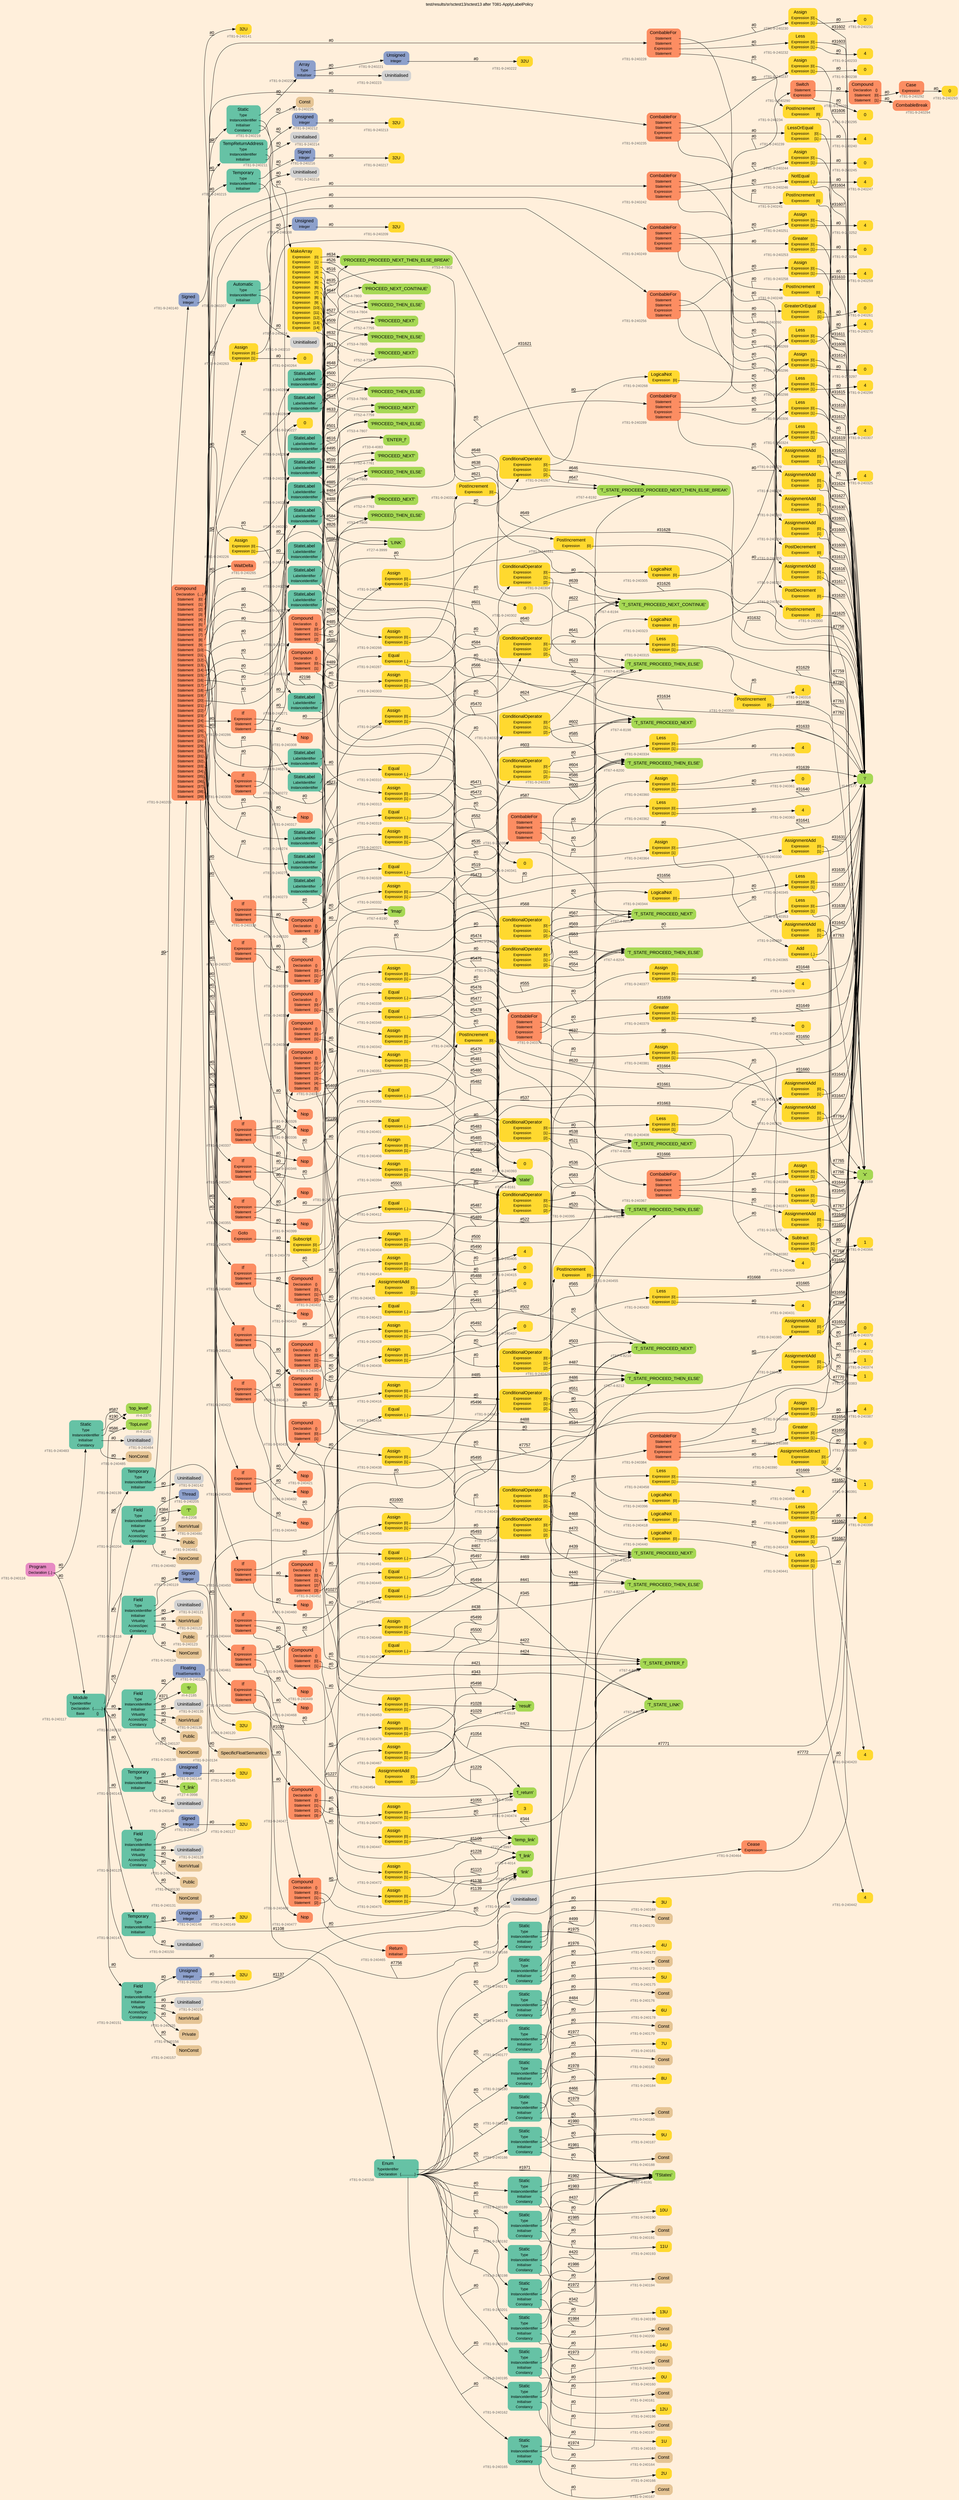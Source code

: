 digraph "test/results/sr/sctest13/sctest13 after T081-ApplyLabelPolicy" {
label = "test/results/sr/sctest13/sctest13 after T081-ApplyLabelPolicy"
labelloc = t
graph [
    rankdir = "LR"
    ranksep = 0.3
    bgcolor = antiquewhite1
    color = black
    fontcolor = black
    fontname = "Arial"
];
node [
    fontname = "Arial"
];
edge [
    fontname = "Arial"
];

// -------------------- node figure --------------------
// -------- block #T81-9-240116 ----------
"#T81-9-240116" [
    fillcolor = "/set28/4"
    xlabel = "#T81-9-240116"
    fontsize = "12"
    fontcolor = grey40
    shape = "plaintext"
    label = <<TABLE BORDER="0" CELLBORDER="0" CELLSPACING="0">
     <TR><TD><FONT COLOR="black" POINT-SIZE="15">Program</FONT></TD></TR>
     <TR><TD><FONT COLOR="black" POINT-SIZE="12">Declaration</FONT></TD><TD PORT="port0"><FONT COLOR="black" POINT-SIZE="12">{..}</FONT></TD></TR>
    </TABLE>>
    style = "rounded,filled"
];

// -------- block #T81-9-240117 ----------
"#T81-9-240117" [
    fillcolor = "/set28/1"
    xlabel = "#T81-9-240117"
    fontsize = "12"
    fontcolor = grey40
    shape = "plaintext"
    label = <<TABLE BORDER="0" CELLBORDER="0" CELLSPACING="0">
     <TR><TD><FONT COLOR="black" POINT-SIZE="15">Module</FONT></TD></TR>
     <TR><TD><FONT COLOR="black" POINT-SIZE="12">TypeIdentifier</FONT></TD><TD PORT="port0"></TD></TR>
     <TR><TD><FONT COLOR="black" POINT-SIZE="12">Declaration</FONT></TD><TD PORT="port1"><FONT COLOR="black" POINT-SIZE="12">{.........}</FONT></TD></TR>
     <TR><TD><FONT COLOR="black" POINT-SIZE="12">Base</FONT></TD><TD PORT="port2"><FONT COLOR="black" POINT-SIZE="12">{}</FONT></TD></TR>
    </TABLE>>
    style = "rounded,filled"
];

// -------- block #I-4-2162 ----------
"#I-4-2162" [
    fillcolor = "/set28/5"
    xlabel = "#I-4-2162"
    fontsize = "12"
    fontcolor = grey40
    shape = "plaintext"
    label = <<TABLE BORDER="0" CELLBORDER="0" CELLSPACING="0">
     <TR><TD><FONT COLOR="black" POINT-SIZE="15">'TopLevel'</FONT></TD></TR>
    </TABLE>>
    style = "rounded,filled"
];

// -------- block #T81-9-240118 ----------
"#T81-9-240118" [
    fillcolor = "/set28/1"
    xlabel = "#T81-9-240118"
    fontsize = "12"
    fontcolor = grey40
    shape = "plaintext"
    label = <<TABLE BORDER="0" CELLBORDER="0" CELLSPACING="0">
     <TR><TD><FONT COLOR="black" POINT-SIZE="15">Field</FONT></TD></TR>
     <TR><TD><FONT COLOR="black" POINT-SIZE="12">Type</FONT></TD><TD PORT="port0"></TD></TR>
     <TR><TD><FONT COLOR="black" POINT-SIZE="12">InstanceIdentifier</FONT></TD><TD PORT="port1"></TD></TR>
     <TR><TD><FONT COLOR="black" POINT-SIZE="12">Initialiser</FONT></TD><TD PORT="port2"></TD></TR>
     <TR><TD><FONT COLOR="black" POINT-SIZE="12">Virtuality</FONT></TD><TD PORT="port3"></TD></TR>
     <TR><TD><FONT COLOR="black" POINT-SIZE="12">AccessSpec</FONT></TD><TD PORT="port4"></TD></TR>
     <TR><TD><FONT COLOR="black" POINT-SIZE="12">Constancy</FONT></TD><TD PORT="port5"></TD></TR>
    </TABLE>>
    style = "rounded,filled"
];

// -------- block #T81-9-240119 ----------
"#T81-9-240119" [
    fillcolor = "/set28/3"
    xlabel = "#T81-9-240119"
    fontsize = "12"
    fontcolor = grey40
    shape = "plaintext"
    label = <<TABLE BORDER="0" CELLBORDER="0" CELLSPACING="0">
     <TR><TD><FONT COLOR="black" POINT-SIZE="15">Signed</FONT></TD></TR>
     <TR><TD><FONT COLOR="black" POINT-SIZE="12">Integer</FONT></TD><TD PORT="port0"></TD></TR>
    </TABLE>>
    style = "rounded,filled"
];

// -------- block #T81-9-240120 ----------
"#T81-9-240120" [
    fillcolor = "/set28/6"
    xlabel = "#T81-9-240120"
    fontsize = "12"
    fontcolor = grey40
    shape = "plaintext"
    label = <<TABLE BORDER="0" CELLBORDER="0" CELLSPACING="0">
     <TR><TD><FONT COLOR="black" POINT-SIZE="15">32U</FONT></TD></TR>
    </TABLE>>
    style = "rounded,filled"
];

// -------- block #I-4-2169 ----------
"#I-4-2169" [
    fillcolor = "/set28/5"
    xlabel = "#I-4-2169"
    fontsize = "12"
    fontcolor = grey40
    shape = "plaintext"
    label = <<TABLE BORDER="0" CELLBORDER="0" CELLSPACING="0">
     <TR><TD><FONT COLOR="black" POINT-SIZE="15">'x'</FONT></TD></TR>
    </TABLE>>
    style = "rounded,filled"
];

// -------- block #T81-9-240121 ----------
"#T81-9-240121" [
    xlabel = "#T81-9-240121"
    fontsize = "12"
    fontcolor = grey40
    shape = "plaintext"
    label = <<TABLE BORDER="0" CELLBORDER="0" CELLSPACING="0">
     <TR><TD><FONT COLOR="black" POINT-SIZE="15">Uninitialised</FONT></TD></TR>
    </TABLE>>
    style = "rounded,filled"
];

// -------- block #T81-9-240122 ----------
"#T81-9-240122" [
    fillcolor = "/set28/7"
    xlabel = "#T81-9-240122"
    fontsize = "12"
    fontcolor = grey40
    shape = "plaintext"
    label = <<TABLE BORDER="0" CELLBORDER="0" CELLSPACING="0">
     <TR><TD><FONT COLOR="black" POINT-SIZE="15">NonVirtual</FONT></TD></TR>
    </TABLE>>
    style = "rounded,filled"
];

// -------- block #T81-9-240123 ----------
"#T81-9-240123" [
    fillcolor = "/set28/7"
    xlabel = "#T81-9-240123"
    fontsize = "12"
    fontcolor = grey40
    shape = "plaintext"
    label = <<TABLE BORDER="0" CELLBORDER="0" CELLSPACING="0">
     <TR><TD><FONT COLOR="black" POINT-SIZE="15">Public</FONT></TD></TR>
    </TABLE>>
    style = "rounded,filled"
];

// -------- block #T81-9-240124 ----------
"#T81-9-240124" [
    fillcolor = "/set28/7"
    xlabel = "#T81-9-240124"
    fontsize = "12"
    fontcolor = grey40
    shape = "plaintext"
    label = <<TABLE BORDER="0" CELLBORDER="0" CELLSPACING="0">
     <TR><TD><FONT COLOR="black" POINT-SIZE="15">NonConst</FONT></TD></TR>
    </TABLE>>
    style = "rounded,filled"
];

// -------- block #T81-9-240125 ----------
"#T81-9-240125" [
    fillcolor = "/set28/1"
    xlabel = "#T81-9-240125"
    fontsize = "12"
    fontcolor = grey40
    shape = "plaintext"
    label = <<TABLE BORDER="0" CELLBORDER="0" CELLSPACING="0">
     <TR><TD><FONT COLOR="black" POINT-SIZE="15">Field</FONT></TD></TR>
     <TR><TD><FONT COLOR="black" POINT-SIZE="12">Type</FONT></TD><TD PORT="port0"></TD></TR>
     <TR><TD><FONT COLOR="black" POINT-SIZE="12">InstanceIdentifier</FONT></TD><TD PORT="port1"></TD></TR>
     <TR><TD><FONT COLOR="black" POINT-SIZE="12">Initialiser</FONT></TD><TD PORT="port2"></TD></TR>
     <TR><TD><FONT COLOR="black" POINT-SIZE="12">Virtuality</FONT></TD><TD PORT="port3"></TD></TR>
     <TR><TD><FONT COLOR="black" POINT-SIZE="12">AccessSpec</FONT></TD><TD PORT="port4"></TD></TR>
     <TR><TD><FONT COLOR="black" POINT-SIZE="12">Constancy</FONT></TD><TD PORT="port5"></TD></TR>
    </TABLE>>
    style = "rounded,filled"
];

// -------- block #T81-9-240126 ----------
"#T81-9-240126" [
    fillcolor = "/set28/3"
    xlabel = "#T81-9-240126"
    fontsize = "12"
    fontcolor = grey40
    shape = "plaintext"
    label = <<TABLE BORDER="0" CELLBORDER="0" CELLSPACING="0">
     <TR><TD><FONT COLOR="black" POINT-SIZE="15">Signed</FONT></TD></TR>
     <TR><TD><FONT COLOR="black" POINT-SIZE="12">Integer</FONT></TD><TD PORT="port0"></TD></TR>
    </TABLE>>
    style = "rounded,filled"
];

// -------- block #T81-9-240127 ----------
"#T81-9-240127" [
    fillcolor = "/set28/6"
    xlabel = "#T81-9-240127"
    fontsize = "12"
    fontcolor = grey40
    shape = "plaintext"
    label = <<TABLE BORDER="0" CELLBORDER="0" CELLSPACING="0">
     <TR><TD><FONT COLOR="black" POINT-SIZE="15">32U</FONT></TD></TR>
    </TABLE>>
    style = "rounded,filled"
];

// -------- block #I-4-2177 ----------
"#I-4-2177" [
    fillcolor = "/set28/5"
    xlabel = "#I-4-2177"
    fontsize = "12"
    fontcolor = grey40
    shape = "plaintext"
    label = <<TABLE BORDER="0" CELLBORDER="0" CELLSPACING="0">
     <TR><TD><FONT COLOR="black" POINT-SIZE="15">'i'</FONT></TD></TR>
    </TABLE>>
    style = "rounded,filled"
];

// -------- block #T81-9-240128 ----------
"#T81-9-240128" [
    xlabel = "#T81-9-240128"
    fontsize = "12"
    fontcolor = grey40
    shape = "plaintext"
    label = <<TABLE BORDER="0" CELLBORDER="0" CELLSPACING="0">
     <TR><TD><FONT COLOR="black" POINT-SIZE="15">Uninitialised</FONT></TD></TR>
    </TABLE>>
    style = "rounded,filled"
];

// -------- block #T81-9-240129 ----------
"#T81-9-240129" [
    fillcolor = "/set28/7"
    xlabel = "#T81-9-240129"
    fontsize = "12"
    fontcolor = grey40
    shape = "plaintext"
    label = <<TABLE BORDER="0" CELLBORDER="0" CELLSPACING="0">
     <TR><TD><FONT COLOR="black" POINT-SIZE="15">NonVirtual</FONT></TD></TR>
    </TABLE>>
    style = "rounded,filled"
];

// -------- block #T81-9-240130 ----------
"#T81-9-240130" [
    fillcolor = "/set28/7"
    xlabel = "#T81-9-240130"
    fontsize = "12"
    fontcolor = grey40
    shape = "plaintext"
    label = <<TABLE BORDER="0" CELLBORDER="0" CELLSPACING="0">
     <TR><TD><FONT COLOR="black" POINT-SIZE="15">Public</FONT></TD></TR>
    </TABLE>>
    style = "rounded,filled"
];

// -------- block #T81-9-240131 ----------
"#T81-9-240131" [
    fillcolor = "/set28/7"
    xlabel = "#T81-9-240131"
    fontsize = "12"
    fontcolor = grey40
    shape = "plaintext"
    label = <<TABLE BORDER="0" CELLBORDER="0" CELLSPACING="0">
     <TR><TD><FONT COLOR="black" POINT-SIZE="15">NonConst</FONT></TD></TR>
    </TABLE>>
    style = "rounded,filled"
];

// -------- block #T81-9-240132 ----------
"#T81-9-240132" [
    fillcolor = "/set28/1"
    xlabel = "#T81-9-240132"
    fontsize = "12"
    fontcolor = grey40
    shape = "plaintext"
    label = <<TABLE BORDER="0" CELLBORDER="0" CELLSPACING="0">
     <TR><TD><FONT COLOR="black" POINT-SIZE="15">Field</FONT></TD></TR>
     <TR><TD><FONT COLOR="black" POINT-SIZE="12">Type</FONT></TD><TD PORT="port0"></TD></TR>
     <TR><TD><FONT COLOR="black" POINT-SIZE="12">InstanceIdentifier</FONT></TD><TD PORT="port1"></TD></TR>
     <TR><TD><FONT COLOR="black" POINT-SIZE="12">Initialiser</FONT></TD><TD PORT="port2"></TD></TR>
     <TR><TD><FONT COLOR="black" POINT-SIZE="12">Virtuality</FONT></TD><TD PORT="port3"></TD></TR>
     <TR><TD><FONT COLOR="black" POINT-SIZE="12">AccessSpec</FONT></TD><TD PORT="port4"></TD></TR>
     <TR><TD><FONT COLOR="black" POINT-SIZE="12">Constancy</FONT></TD><TD PORT="port5"></TD></TR>
    </TABLE>>
    style = "rounded,filled"
];

// -------- block #T81-9-240133 ----------
"#T81-9-240133" [
    fillcolor = "/set28/3"
    xlabel = "#T81-9-240133"
    fontsize = "12"
    fontcolor = grey40
    shape = "plaintext"
    label = <<TABLE BORDER="0" CELLBORDER="0" CELLSPACING="0">
     <TR><TD><FONT COLOR="black" POINT-SIZE="15">Floating</FONT></TD></TR>
     <TR><TD><FONT COLOR="black" POINT-SIZE="12">FloatSemantics</FONT></TD><TD PORT="port0"></TD></TR>
    </TABLE>>
    style = "rounded,filled"
];

// -------- block #T81-9-240134 ----------
"#T81-9-240134" [
    fillcolor = "/set28/7"
    xlabel = "#T81-9-240134"
    fontsize = "12"
    fontcolor = grey40
    shape = "plaintext"
    label = <<TABLE BORDER="0" CELLBORDER="0" CELLSPACING="0">
     <TR><TD><FONT COLOR="black" POINT-SIZE="15">SpecificFloatSemantics</FONT></TD></TR>
    </TABLE>>
    style = "rounded,filled"
];

// -------- block #I-4-2185 ----------
"#I-4-2185" [
    fillcolor = "/set28/5"
    xlabel = "#I-4-2185"
    fontsize = "12"
    fontcolor = grey40
    shape = "plaintext"
    label = <<TABLE BORDER="0" CELLBORDER="0" CELLSPACING="0">
     <TR><TD><FONT COLOR="black" POINT-SIZE="15">'fi'</FONT></TD></TR>
    </TABLE>>
    style = "rounded,filled"
];

// -------- block #T81-9-240135 ----------
"#T81-9-240135" [
    xlabel = "#T81-9-240135"
    fontsize = "12"
    fontcolor = grey40
    shape = "plaintext"
    label = <<TABLE BORDER="0" CELLBORDER="0" CELLSPACING="0">
     <TR><TD><FONT COLOR="black" POINT-SIZE="15">Uninitialised</FONT></TD></TR>
    </TABLE>>
    style = "rounded,filled"
];

// -------- block #T81-9-240136 ----------
"#T81-9-240136" [
    fillcolor = "/set28/7"
    xlabel = "#T81-9-240136"
    fontsize = "12"
    fontcolor = grey40
    shape = "plaintext"
    label = <<TABLE BORDER="0" CELLBORDER="0" CELLSPACING="0">
     <TR><TD><FONT COLOR="black" POINT-SIZE="15">NonVirtual</FONT></TD></TR>
    </TABLE>>
    style = "rounded,filled"
];

// -------- block #T81-9-240137 ----------
"#T81-9-240137" [
    fillcolor = "/set28/7"
    xlabel = "#T81-9-240137"
    fontsize = "12"
    fontcolor = grey40
    shape = "plaintext"
    label = <<TABLE BORDER="0" CELLBORDER="0" CELLSPACING="0">
     <TR><TD><FONT COLOR="black" POINT-SIZE="15">Public</FONT></TD></TR>
    </TABLE>>
    style = "rounded,filled"
];

// -------- block #T81-9-240138 ----------
"#T81-9-240138" [
    fillcolor = "/set28/7"
    xlabel = "#T81-9-240138"
    fontsize = "12"
    fontcolor = grey40
    shape = "plaintext"
    label = <<TABLE BORDER="0" CELLBORDER="0" CELLSPACING="0">
     <TR><TD><FONT COLOR="black" POINT-SIZE="15">NonConst</FONT></TD></TR>
    </TABLE>>
    style = "rounded,filled"
];

// -------- block #T81-9-240139 ----------
"#T81-9-240139" [
    fillcolor = "/set28/1"
    xlabel = "#T81-9-240139"
    fontsize = "12"
    fontcolor = grey40
    shape = "plaintext"
    label = <<TABLE BORDER="0" CELLBORDER="0" CELLSPACING="0">
     <TR><TD><FONT COLOR="black" POINT-SIZE="15">Temporary</FONT></TD></TR>
     <TR><TD><FONT COLOR="black" POINT-SIZE="12">Type</FONT></TD><TD PORT="port0"></TD></TR>
     <TR><TD><FONT COLOR="black" POINT-SIZE="12">InstanceIdentifier</FONT></TD><TD PORT="port1"></TD></TR>
     <TR><TD><FONT COLOR="black" POINT-SIZE="12">Initialiser</FONT></TD><TD PORT="port2"></TD></TR>
    </TABLE>>
    style = "rounded,filled"
];

// -------- block #T81-9-240140 ----------
"#T81-9-240140" [
    fillcolor = "/set28/3"
    xlabel = "#T81-9-240140"
    fontsize = "12"
    fontcolor = grey40
    shape = "plaintext"
    label = <<TABLE BORDER="0" CELLBORDER="0" CELLSPACING="0">
     <TR><TD><FONT COLOR="black" POINT-SIZE="15">Signed</FONT></TD></TR>
     <TR><TD><FONT COLOR="black" POINT-SIZE="12">Integer</FONT></TD><TD PORT="port0"></TD></TR>
    </TABLE>>
    style = "rounded,filled"
];

// -------- block #T81-9-240141 ----------
"#T81-9-240141" [
    fillcolor = "/set28/6"
    xlabel = "#T81-9-240141"
    fontsize = "12"
    fontcolor = grey40
    shape = "plaintext"
    label = <<TABLE BORDER="0" CELLBORDER="0" CELLSPACING="0">
     <TR><TD><FONT COLOR="black" POINT-SIZE="15">32U</FONT></TD></TR>
    </TABLE>>
    style = "rounded,filled"
];

// -------- block #T26-4-3986 ----------
"#T26-4-3986" [
    fillcolor = "/set28/5"
    xlabel = "#T26-4-3986"
    fontsize = "12"
    fontcolor = grey40
    shape = "plaintext"
    label = <<TABLE BORDER="0" CELLBORDER="0" CELLSPACING="0">
     <TR><TD><FONT COLOR="black" POINT-SIZE="15">'f_return'</FONT></TD></TR>
    </TABLE>>
    style = "rounded,filled"
];

// -------- block #T81-9-240142 ----------
"#T81-9-240142" [
    xlabel = "#T81-9-240142"
    fontsize = "12"
    fontcolor = grey40
    shape = "plaintext"
    label = <<TABLE BORDER="0" CELLBORDER="0" CELLSPACING="0">
     <TR><TD><FONT COLOR="black" POINT-SIZE="15">Uninitialised</FONT></TD></TR>
    </TABLE>>
    style = "rounded,filled"
];

// -------- block #T81-9-240143 ----------
"#T81-9-240143" [
    fillcolor = "/set28/1"
    xlabel = "#T81-9-240143"
    fontsize = "12"
    fontcolor = grey40
    shape = "plaintext"
    label = <<TABLE BORDER="0" CELLBORDER="0" CELLSPACING="0">
     <TR><TD><FONT COLOR="black" POINT-SIZE="15">Temporary</FONT></TD></TR>
     <TR><TD><FONT COLOR="black" POINT-SIZE="12">Type</FONT></TD><TD PORT="port0"></TD></TR>
     <TR><TD><FONT COLOR="black" POINT-SIZE="12">InstanceIdentifier</FONT></TD><TD PORT="port1"></TD></TR>
     <TR><TD><FONT COLOR="black" POINT-SIZE="12">Initialiser</FONT></TD><TD PORT="port2"></TD></TR>
    </TABLE>>
    style = "rounded,filled"
];

// -------- block #T81-9-240144 ----------
"#T81-9-240144" [
    fillcolor = "/set28/3"
    xlabel = "#T81-9-240144"
    fontsize = "12"
    fontcolor = grey40
    shape = "plaintext"
    label = <<TABLE BORDER="0" CELLBORDER="0" CELLSPACING="0">
     <TR><TD><FONT COLOR="black" POINT-SIZE="15">Unsigned</FONT></TD></TR>
     <TR><TD><FONT COLOR="black" POINT-SIZE="12">Integer</FONT></TD><TD PORT="port0"></TD></TR>
    </TABLE>>
    style = "rounded,filled"
];

// -------- block #T81-9-240145 ----------
"#T81-9-240145" [
    fillcolor = "/set28/6"
    xlabel = "#T81-9-240145"
    fontsize = "12"
    fontcolor = grey40
    shape = "plaintext"
    label = <<TABLE BORDER="0" CELLBORDER="0" CELLSPACING="0">
     <TR><TD><FONT COLOR="black" POINT-SIZE="15">32U</FONT></TD></TR>
    </TABLE>>
    style = "rounded,filled"
];

// -------- block #T27-4-3998 ----------
"#T27-4-3998" [
    fillcolor = "/set28/5"
    xlabel = "#T27-4-3998"
    fontsize = "12"
    fontcolor = grey40
    shape = "plaintext"
    label = <<TABLE BORDER="0" CELLBORDER="0" CELLSPACING="0">
     <TR><TD><FONT COLOR="black" POINT-SIZE="15">'f_link'</FONT></TD></TR>
    </TABLE>>
    style = "rounded,filled"
];

// -------- block #T81-9-240146 ----------
"#T81-9-240146" [
    xlabel = "#T81-9-240146"
    fontsize = "12"
    fontcolor = grey40
    shape = "plaintext"
    label = <<TABLE BORDER="0" CELLBORDER="0" CELLSPACING="0">
     <TR><TD><FONT COLOR="black" POINT-SIZE="15">Uninitialised</FONT></TD></TR>
    </TABLE>>
    style = "rounded,filled"
];

// -------- block #T81-9-240147 ----------
"#T81-9-240147" [
    fillcolor = "/set28/1"
    xlabel = "#T81-9-240147"
    fontsize = "12"
    fontcolor = grey40
    shape = "plaintext"
    label = <<TABLE BORDER="0" CELLBORDER="0" CELLSPACING="0">
     <TR><TD><FONT COLOR="black" POINT-SIZE="15">Temporary</FONT></TD></TR>
     <TR><TD><FONT COLOR="black" POINT-SIZE="12">Type</FONT></TD><TD PORT="port0"></TD></TR>
     <TR><TD><FONT COLOR="black" POINT-SIZE="12">InstanceIdentifier</FONT></TD><TD PORT="port1"></TD></TR>
     <TR><TD><FONT COLOR="black" POINT-SIZE="12">Initialiser</FONT></TD><TD PORT="port2"></TD></TR>
    </TABLE>>
    style = "rounded,filled"
];

// -------- block #T81-9-240148 ----------
"#T81-9-240148" [
    fillcolor = "/set28/3"
    xlabel = "#T81-9-240148"
    fontsize = "12"
    fontcolor = grey40
    shape = "plaintext"
    label = <<TABLE BORDER="0" CELLBORDER="0" CELLSPACING="0">
     <TR><TD><FONT COLOR="black" POINT-SIZE="15">Unsigned</FONT></TD></TR>
     <TR><TD><FONT COLOR="black" POINT-SIZE="12">Integer</FONT></TD><TD PORT="port0"></TD></TR>
    </TABLE>>
    style = "rounded,filled"
];

// -------- block #T81-9-240149 ----------
"#T81-9-240149" [
    fillcolor = "/set28/6"
    xlabel = "#T81-9-240149"
    fontsize = "12"
    fontcolor = grey40
    shape = "plaintext"
    label = <<TABLE BORDER="0" CELLBORDER="0" CELLSPACING="0">
     <TR><TD><FONT COLOR="black" POINT-SIZE="15">32U</FONT></TD></TR>
    </TABLE>>
    style = "rounded,filled"
];

// -------- block #T28-4-4014 ----------
"#T28-4-4014" [
    fillcolor = "/set28/5"
    xlabel = "#T28-4-4014"
    fontsize = "12"
    fontcolor = grey40
    shape = "plaintext"
    label = <<TABLE BORDER="0" CELLBORDER="0" CELLSPACING="0">
     <TR><TD><FONT COLOR="black" POINT-SIZE="15">'f_link'</FONT></TD></TR>
    </TABLE>>
    style = "rounded,filled"
];

// -------- block #T81-9-240150 ----------
"#T81-9-240150" [
    xlabel = "#T81-9-240150"
    fontsize = "12"
    fontcolor = grey40
    shape = "plaintext"
    label = <<TABLE BORDER="0" CELLBORDER="0" CELLSPACING="0">
     <TR><TD><FONT COLOR="black" POINT-SIZE="15">Uninitialised</FONT></TD></TR>
    </TABLE>>
    style = "rounded,filled"
];

// -------- block #T81-9-240151 ----------
"#T81-9-240151" [
    fillcolor = "/set28/1"
    xlabel = "#T81-9-240151"
    fontsize = "12"
    fontcolor = grey40
    shape = "plaintext"
    label = <<TABLE BORDER="0" CELLBORDER="0" CELLSPACING="0">
     <TR><TD><FONT COLOR="black" POINT-SIZE="15">Field</FONT></TD></TR>
     <TR><TD><FONT COLOR="black" POINT-SIZE="12">Type</FONT></TD><TD PORT="port0"></TD></TR>
     <TR><TD><FONT COLOR="black" POINT-SIZE="12">InstanceIdentifier</FONT></TD><TD PORT="port1"></TD></TR>
     <TR><TD><FONT COLOR="black" POINT-SIZE="12">Initialiser</FONT></TD><TD PORT="port2"></TD></TR>
     <TR><TD><FONT COLOR="black" POINT-SIZE="12">Virtuality</FONT></TD><TD PORT="port3"></TD></TR>
     <TR><TD><FONT COLOR="black" POINT-SIZE="12">AccessSpec</FONT></TD><TD PORT="port4"></TD></TR>
     <TR><TD><FONT COLOR="black" POINT-SIZE="12">Constancy</FONT></TD><TD PORT="port5"></TD></TR>
    </TABLE>>
    style = "rounded,filled"
];

// -------- block #T81-9-240152 ----------
"#T81-9-240152" [
    fillcolor = "/set28/3"
    xlabel = "#T81-9-240152"
    fontsize = "12"
    fontcolor = grey40
    shape = "plaintext"
    label = <<TABLE BORDER="0" CELLBORDER="0" CELLSPACING="0">
     <TR><TD><FONT COLOR="black" POINT-SIZE="15">Unsigned</FONT></TD></TR>
     <TR><TD><FONT COLOR="black" POINT-SIZE="12">Integer</FONT></TD><TD PORT="port0"></TD></TR>
    </TABLE>>
    style = "rounded,filled"
];

// -------- block #T81-9-240153 ----------
"#T81-9-240153" [
    fillcolor = "/set28/6"
    xlabel = "#T81-9-240153"
    fontsize = "12"
    fontcolor = grey40
    shape = "plaintext"
    label = <<TABLE BORDER="0" CELLBORDER="0" CELLSPACING="0">
     <TR><TD><FONT COLOR="black" POINT-SIZE="15">32U</FONT></TD></TR>
    </TABLE>>
    style = "rounded,filled"
];

// -------- block #T27-4-3996 ----------
"#T27-4-3996" [
    fillcolor = "/set28/5"
    xlabel = "#T27-4-3996"
    fontsize = "12"
    fontcolor = grey40
    shape = "plaintext"
    label = <<TABLE BORDER="0" CELLBORDER="0" CELLSPACING="0">
     <TR><TD><FONT COLOR="black" POINT-SIZE="15">'link'</FONT></TD></TR>
    </TABLE>>
    style = "rounded,filled"
];

// -------- block #T81-9-240154 ----------
"#T81-9-240154" [
    xlabel = "#T81-9-240154"
    fontsize = "12"
    fontcolor = grey40
    shape = "plaintext"
    label = <<TABLE BORDER="0" CELLBORDER="0" CELLSPACING="0">
     <TR><TD><FONT COLOR="black" POINT-SIZE="15">Uninitialised</FONT></TD></TR>
    </TABLE>>
    style = "rounded,filled"
];

// -------- block #T81-9-240155 ----------
"#T81-9-240155" [
    fillcolor = "/set28/7"
    xlabel = "#T81-9-240155"
    fontsize = "12"
    fontcolor = grey40
    shape = "plaintext"
    label = <<TABLE BORDER="0" CELLBORDER="0" CELLSPACING="0">
     <TR><TD><FONT COLOR="black" POINT-SIZE="15">NonVirtual</FONT></TD></TR>
    </TABLE>>
    style = "rounded,filled"
];

// -------- block #T81-9-240156 ----------
"#T81-9-240156" [
    fillcolor = "/set28/7"
    xlabel = "#T81-9-240156"
    fontsize = "12"
    fontcolor = grey40
    shape = "plaintext"
    label = <<TABLE BORDER="0" CELLBORDER="0" CELLSPACING="0">
     <TR><TD><FONT COLOR="black" POINT-SIZE="15">Private</FONT></TD></TR>
    </TABLE>>
    style = "rounded,filled"
];

// -------- block #T81-9-240157 ----------
"#T81-9-240157" [
    fillcolor = "/set28/7"
    xlabel = "#T81-9-240157"
    fontsize = "12"
    fontcolor = grey40
    shape = "plaintext"
    label = <<TABLE BORDER="0" CELLBORDER="0" CELLSPACING="0">
     <TR><TD><FONT COLOR="black" POINT-SIZE="15">NonConst</FONT></TD></TR>
    </TABLE>>
    style = "rounded,filled"
];

// -------- block #T81-9-240158 ----------
"#T81-9-240158" [
    fillcolor = "/set28/1"
    xlabel = "#T81-9-240158"
    fontsize = "12"
    fontcolor = grey40
    shape = "plaintext"
    label = <<TABLE BORDER="0" CELLBORDER="0" CELLSPACING="0">
     <TR><TD><FONT COLOR="black" POINT-SIZE="15">Enum</FONT></TD></TR>
     <TR><TD><FONT COLOR="black" POINT-SIZE="12">TypeIdentifier</FONT></TD><TD PORT="port0"></TD></TR>
     <TR><TD><FONT COLOR="black" POINT-SIZE="12">Declaration</FONT></TD><TD PORT="port1"><FONT COLOR="black" POINT-SIZE="12">{...............}</FONT></TD></TR>
    </TABLE>>
    style = "rounded,filled"
];

// -------- block #T67-4-8191 ----------
"#T67-4-8191" [
    fillcolor = "/set28/5"
    xlabel = "#T67-4-8191"
    fontsize = "12"
    fontcolor = grey40
    shape = "plaintext"
    label = <<TABLE BORDER="0" CELLBORDER="0" CELLSPACING="0">
     <TR><TD><FONT COLOR="black" POINT-SIZE="15">'TStates'</FONT></TD></TR>
    </TABLE>>
    style = "rounded,filled"
];

// -------- block #T81-9-240159 ----------
"#T81-9-240159" [
    fillcolor = "/set28/1"
    xlabel = "#T81-9-240159"
    fontsize = "12"
    fontcolor = grey40
    shape = "plaintext"
    label = <<TABLE BORDER="0" CELLBORDER="0" CELLSPACING="0">
     <TR><TD><FONT COLOR="black" POINT-SIZE="15">Static</FONT></TD></TR>
     <TR><TD><FONT COLOR="black" POINT-SIZE="12">Type</FONT></TD><TD PORT="port0"></TD></TR>
     <TR><TD><FONT COLOR="black" POINT-SIZE="12">InstanceIdentifier</FONT></TD><TD PORT="port1"></TD></TR>
     <TR><TD><FONT COLOR="black" POINT-SIZE="12">Initialiser</FONT></TD><TD PORT="port2"></TD></TR>
     <TR><TD><FONT COLOR="black" POINT-SIZE="12">Constancy</FONT></TD><TD PORT="port3"></TD></TR>
    </TABLE>>
    style = "rounded,filled"
];

// -------- block #T67-4-8192 ----------
"#T67-4-8192" [
    fillcolor = "/set28/5"
    xlabel = "#T67-4-8192"
    fontsize = "12"
    fontcolor = grey40
    shape = "plaintext"
    label = <<TABLE BORDER="0" CELLBORDER="0" CELLSPACING="0">
     <TR><TD><FONT COLOR="black" POINT-SIZE="15">'T_STATE_PROCEED_PROCEED_NEXT_THEN_ELSE_BREAK'</FONT></TD></TR>
    </TABLE>>
    style = "rounded,filled"
];

// -------- block #T81-9-240160 ----------
"#T81-9-240160" [
    fillcolor = "/set28/6"
    xlabel = "#T81-9-240160"
    fontsize = "12"
    fontcolor = grey40
    shape = "plaintext"
    label = <<TABLE BORDER="0" CELLBORDER="0" CELLSPACING="0">
     <TR><TD><FONT COLOR="black" POINT-SIZE="15">0U</FONT></TD></TR>
    </TABLE>>
    style = "rounded,filled"
];

// -------- block #T81-9-240161 ----------
"#T81-9-240161" [
    fillcolor = "/set28/7"
    xlabel = "#T81-9-240161"
    fontsize = "12"
    fontcolor = grey40
    shape = "plaintext"
    label = <<TABLE BORDER="0" CELLBORDER="0" CELLSPACING="0">
     <TR><TD><FONT COLOR="black" POINT-SIZE="15">Const</FONT></TD></TR>
    </TABLE>>
    style = "rounded,filled"
];

// -------- block #T81-9-240162 ----------
"#T81-9-240162" [
    fillcolor = "/set28/1"
    xlabel = "#T81-9-240162"
    fontsize = "12"
    fontcolor = grey40
    shape = "plaintext"
    label = <<TABLE BORDER="0" CELLBORDER="0" CELLSPACING="0">
     <TR><TD><FONT COLOR="black" POINT-SIZE="15">Static</FONT></TD></TR>
     <TR><TD><FONT COLOR="black" POINT-SIZE="12">Type</FONT></TD><TD PORT="port0"></TD></TR>
     <TR><TD><FONT COLOR="black" POINT-SIZE="12">InstanceIdentifier</FONT></TD><TD PORT="port1"></TD></TR>
     <TR><TD><FONT COLOR="black" POINT-SIZE="12">Initialiser</FONT></TD><TD PORT="port2"></TD></TR>
     <TR><TD><FONT COLOR="black" POINT-SIZE="12">Constancy</FONT></TD><TD PORT="port3"></TD></TR>
    </TABLE>>
    style = "rounded,filled"
];

// -------- block #T67-4-8194 ----------
"#T67-4-8194" [
    fillcolor = "/set28/5"
    xlabel = "#T67-4-8194"
    fontsize = "12"
    fontcolor = grey40
    shape = "plaintext"
    label = <<TABLE BORDER="0" CELLBORDER="0" CELLSPACING="0">
     <TR><TD><FONT COLOR="black" POINT-SIZE="15">'T_STATE_PROCEED_NEXT_CONTINUE'</FONT></TD></TR>
    </TABLE>>
    style = "rounded,filled"
];

// -------- block #T81-9-240163 ----------
"#T81-9-240163" [
    fillcolor = "/set28/6"
    xlabel = "#T81-9-240163"
    fontsize = "12"
    fontcolor = grey40
    shape = "plaintext"
    label = <<TABLE BORDER="0" CELLBORDER="0" CELLSPACING="0">
     <TR><TD><FONT COLOR="black" POINT-SIZE="15">1U</FONT></TD></TR>
    </TABLE>>
    style = "rounded,filled"
];

// -------- block #T81-9-240164 ----------
"#T81-9-240164" [
    fillcolor = "/set28/7"
    xlabel = "#T81-9-240164"
    fontsize = "12"
    fontcolor = grey40
    shape = "plaintext"
    label = <<TABLE BORDER="0" CELLBORDER="0" CELLSPACING="0">
     <TR><TD><FONT COLOR="black" POINT-SIZE="15">Const</FONT></TD></TR>
    </TABLE>>
    style = "rounded,filled"
];

// -------- block #T81-9-240165 ----------
"#T81-9-240165" [
    fillcolor = "/set28/1"
    xlabel = "#T81-9-240165"
    fontsize = "12"
    fontcolor = grey40
    shape = "plaintext"
    label = <<TABLE BORDER="0" CELLBORDER="0" CELLSPACING="0">
     <TR><TD><FONT COLOR="black" POINT-SIZE="15">Static</FONT></TD></TR>
     <TR><TD><FONT COLOR="black" POINT-SIZE="12">Type</FONT></TD><TD PORT="port0"></TD></TR>
     <TR><TD><FONT COLOR="black" POINT-SIZE="12">InstanceIdentifier</FONT></TD><TD PORT="port1"></TD></TR>
     <TR><TD><FONT COLOR="black" POINT-SIZE="12">Initialiser</FONT></TD><TD PORT="port2"></TD></TR>
     <TR><TD><FONT COLOR="black" POINT-SIZE="12">Constancy</FONT></TD><TD PORT="port3"></TD></TR>
    </TABLE>>
    style = "rounded,filled"
];

// -------- block #T67-4-8196 ----------
"#T67-4-8196" [
    fillcolor = "/set28/5"
    xlabel = "#T67-4-8196"
    fontsize = "12"
    fontcolor = grey40
    shape = "plaintext"
    label = <<TABLE BORDER="0" CELLBORDER="0" CELLSPACING="0">
     <TR><TD><FONT COLOR="black" POINT-SIZE="15">'T_STATE_PROCEED_THEN_ELSE'</FONT></TD></TR>
    </TABLE>>
    style = "rounded,filled"
];

// -------- block #T81-9-240166 ----------
"#T81-9-240166" [
    fillcolor = "/set28/6"
    xlabel = "#T81-9-240166"
    fontsize = "12"
    fontcolor = grey40
    shape = "plaintext"
    label = <<TABLE BORDER="0" CELLBORDER="0" CELLSPACING="0">
     <TR><TD><FONT COLOR="black" POINT-SIZE="15">2U</FONT></TD></TR>
    </TABLE>>
    style = "rounded,filled"
];

// -------- block #T81-9-240167 ----------
"#T81-9-240167" [
    fillcolor = "/set28/7"
    xlabel = "#T81-9-240167"
    fontsize = "12"
    fontcolor = grey40
    shape = "plaintext"
    label = <<TABLE BORDER="0" CELLBORDER="0" CELLSPACING="0">
     <TR><TD><FONT COLOR="black" POINT-SIZE="15">Const</FONT></TD></TR>
    </TABLE>>
    style = "rounded,filled"
];

// -------- block #T81-9-240168 ----------
"#T81-9-240168" [
    fillcolor = "/set28/1"
    xlabel = "#T81-9-240168"
    fontsize = "12"
    fontcolor = grey40
    shape = "plaintext"
    label = <<TABLE BORDER="0" CELLBORDER="0" CELLSPACING="0">
     <TR><TD><FONT COLOR="black" POINT-SIZE="15">Static</FONT></TD></TR>
     <TR><TD><FONT COLOR="black" POINT-SIZE="12">Type</FONT></TD><TD PORT="port0"></TD></TR>
     <TR><TD><FONT COLOR="black" POINT-SIZE="12">InstanceIdentifier</FONT></TD><TD PORT="port1"></TD></TR>
     <TR><TD><FONT COLOR="black" POINT-SIZE="12">Initialiser</FONT></TD><TD PORT="port2"></TD></TR>
     <TR><TD><FONT COLOR="black" POINT-SIZE="12">Constancy</FONT></TD><TD PORT="port3"></TD></TR>
    </TABLE>>
    style = "rounded,filled"
];

// -------- block #T67-4-8198 ----------
"#T67-4-8198" [
    fillcolor = "/set28/5"
    xlabel = "#T67-4-8198"
    fontsize = "12"
    fontcolor = grey40
    shape = "plaintext"
    label = <<TABLE BORDER="0" CELLBORDER="0" CELLSPACING="0">
     <TR><TD><FONT COLOR="black" POINT-SIZE="15">'T_STATE_PROCEED_NEXT'</FONT></TD></TR>
    </TABLE>>
    style = "rounded,filled"
];

// -------- block #T81-9-240169 ----------
"#T81-9-240169" [
    fillcolor = "/set28/6"
    xlabel = "#T81-9-240169"
    fontsize = "12"
    fontcolor = grey40
    shape = "plaintext"
    label = <<TABLE BORDER="0" CELLBORDER="0" CELLSPACING="0">
     <TR><TD><FONT COLOR="black" POINT-SIZE="15">3U</FONT></TD></TR>
    </TABLE>>
    style = "rounded,filled"
];

// -------- block #T81-9-240170 ----------
"#T81-9-240170" [
    fillcolor = "/set28/7"
    xlabel = "#T81-9-240170"
    fontsize = "12"
    fontcolor = grey40
    shape = "plaintext"
    label = <<TABLE BORDER="0" CELLBORDER="0" CELLSPACING="0">
     <TR><TD><FONT COLOR="black" POINT-SIZE="15">Const</FONT></TD></TR>
    </TABLE>>
    style = "rounded,filled"
];

// -------- block #T81-9-240171 ----------
"#T81-9-240171" [
    fillcolor = "/set28/1"
    xlabel = "#T81-9-240171"
    fontsize = "12"
    fontcolor = grey40
    shape = "plaintext"
    label = <<TABLE BORDER="0" CELLBORDER="0" CELLSPACING="0">
     <TR><TD><FONT COLOR="black" POINT-SIZE="15">Static</FONT></TD></TR>
     <TR><TD><FONT COLOR="black" POINT-SIZE="12">Type</FONT></TD><TD PORT="port0"></TD></TR>
     <TR><TD><FONT COLOR="black" POINT-SIZE="12">InstanceIdentifier</FONT></TD><TD PORT="port1"></TD></TR>
     <TR><TD><FONT COLOR="black" POINT-SIZE="12">Initialiser</FONT></TD><TD PORT="port2"></TD></TR>
     <TR><TD><FONT COLOR="black" POINT-SIZE="12">Constancy</FONT></TD><TD PORT="port3"></TD></TR>
    </TABLE>>
    style = "rounded,filled"
];

// -------- block #T67-4-8200 ----------
"#T67-4-8200" [
    fillcolor = "/set28/5"
    xlabel = "#T67-4-8200"
    fontsize = "12"
    fontcolor = grey40
    shape = "plaintext"
    label = <<TABLE BORDER="0" CELLBORDER="0" CELLSPACING="0">
     <TR><TD><FONT COLOR="black" POINT-SIZE="15">'T_STATE_PROCEED_THEN_ELSE'</FONT></TD></TR>
    </TABLE>>
    style = "rounded,filled"
];

// -------- block #T81-9-240172 ----------
"#T81-9-240172" [
    fillcolor = "/set28/6"
    xlabel = "#T81-9-240172"
    fontsize = "12"
    fontcolor = grey40
    shape = "plaintext"
    label = <<TABLE BORDER="0" CELLBORDER="0" CELLSPACING="0">
     <TR><TD><FONT COLOR="black" POINT-SIZE="15">4U</FONT></TD></TR>
    </TABLE>>
    style = "rounded,filled"
];

// -------- block #T81-9-240173 ----------
"#T81-9-240173" [
    fillcolor = "/set28/7"
    xlabel = "#T81-9-240173"
    fontsize = "12"
    fontcolor = grey40
    shape = "plaintext"
    label = <<TABLE BORDER="0" CELLBORDER="0" CELLSPACING="0">
     <TR><TD><FONT COLOR="black" POINT-SIZE="15">Const</FONT></TD></TR>
    </TABLE>>
    style = "rounded,filled"
];

// -------- block #T81-9-240174 ----------
"#T81-9-240174" [
    fillcolor = "/set28/1"
    xlabel = "#T81-9-240174"
    fontsize = "12"
    fontcolor = grey40
    shape = "plaintext"
    label = <<TABLE BORDER="0" CELLBORDER="0" CELLSPACING="0">
     <TR><TD><FONT COLOR="black" POINT-SIZE="15">Static</FONT></TD></TR>
     <TR><TD><FONT COLOR="black" POINT-SIZE="12">Type</FONT></TD><TD PORT="port0"></TD></TR>
     <TR><TD><FONT COLOR="black" POINT-SIZE="12">InstanceIdentifier</FONT></TD><TD PORT="port1"></TD></TR>
     <TR><TD><FONT COLOR="black" POINT-SIZE="12">Initialiser</FONT></TD><TD PORT="port2"></TD></TR>
     <TR><TD><FONT COLOR="black" POINT-SIZE="12">Constancy</FONT></TD><TD PORT="port3"></TD></TR>
    </TABLE>>
    style = "rounded,filled"
];

// -------- block #T67-4-8202 ----------
"#T67-4-8202" [
    fillcolor = "/set28/5"
    xlabel = "#T67-4-8202"
    fontsize = "12"
    fontcolor = grey40
    shape = "plaintext"
    label = <<TABLE BORDER="0" CELLBORDER="0" CELLSPACING="0">
     <TR><TD><FONT COLOR="black" POINT-SIZE="15">'T_STATE_PROCEED_NEXT'</FONT></TD></TR>
    </TABLE>>
    style = "rounded,filled"
];

// -------- block #T81-9-240175 ----------
"#T81-9-240175" [
    fillcolor = "/set28/6"
    xlabel = "#T81-9-240175"
    fontsize = "12"
    fontcolor = grey40
    shape = "plaintext"
    label = <<TABLE BORDER="0" CELLBORDER="0" CELLSPACING="0">
     <TR><TD><FONT COLOR="black" POINT-SIZE="15">5U</FONT></TD></TR>
    </TABLE>>
    style = "rounded,filled"
];

// -------- block #T81-9-240176 ----------
"#T81-9-240176" [
    fillcolor = "/set28/7"
    xlabel = "#T81-9-240176"
    fontsize = "12"
    fontcolor = grey40
    shape = "plaintext"
    label = <<TABLE BORDER="0" CELLBORDER="0" CELLSPACING="0">
     <TR><TD><FONT COLOR="black" POINT-SIZE="15">Const</FONT></TD></TR>
    </TABLE>>
    style = "rounded,filled"
];

// -------- block #T81-9-240177 ----------
"#T81-9-240177" [
    fillcolor = "/set28/1"
    xlabel = "#T81-9-240177"
    fontsize = "12"
    fontcolor = grey40
    shape = "plaintext"
    label = <<TABLE BORDER="0" CELLBORDER="0" CELLSPACING="0">
     <TR><TD><FONT COLOR="black" POINT-SIZE="15">Static</FONT></TD></TR>
     <TR><TD><FONT COLOR="black" POINT-SIZE="12">Type</FONT></TD><TD PORT="port0"></TD></TR>
     <TR><TD><FONT COLOR="black" POINT-SIZE="12">InstanceIdentifier</FONT></TD><TD PORT="port1"></TD></TR>
     <TR><TD><FONT COLOR="black" POINT-SIZE="12">Initialiser</FONT></TD><TD PORT="port2"></TD></TR>
     <TR><TD><FONT COLOR="black" POINT-SIZE="12">Constancy</FONT></TD><TD PORT="port3"></TD></TR>
    </TABLE>>
    style = "rounded,filled"
];

// -------- block #T67-4-8204 ----------
"#T67-4-8204" [
    fillcolor = "/set28/5"
    xlabel = "#T67-4-8204"
    fontsize = "12"
    fontcolor = grey40
    shape = "plaintext"
    label = <<TABLE BORDER="0" CELLBORDER="0" CELLSPACING="0">
     <TR><TD><FONT COLOR="black" POINT-SIZE="15">'T_STATE_PROCEED_THEN_ELSE'</FONT></TD></TR>
    </TABLE>>
    style = "rounded,filled"
];

// -------- block #T81-9-240178 ----------
"#T81-9-240178" [
    fillcolor = "/set28/6"
    xlabel = "#T81-9-240178"
    fontsize = "12"
    fontcolor = grey40
    shape = "plaintext"
    label = <<TABLE BORDER="0" CELLBORDER="0" CELLSPACING="0">
     <TR><TD><FONT COLOR="black" POINT-SIZE="15">6U</FONT></TD></TR>
    </TABLE>>
    style = "rounded,filled"
];

// -------- block #T81-9-240179 ----------
"#T81-9-240179" [
    fillcolor = "/set28/7"
    xlabel = "#T81-9-240179"
    fontsize = "12"
    fontcolor = grey40
    shape = "plaintext"
    label = <<TABLE BORDER="0" CELLBORDER="0" CELLSPACING="0">
     <TR><TD><FONT COLOR="black" POINT-SIZE="15">Const</FONT></TD></TR>
    </TABLE>>
    style = "rounded,filled"
];

// -------- block #T81-9-240180 ----------
"#T81-9-240180" [
    fillcolor = "/set28/1"
    xlabel = "#T81-9-240180"
    fontsize = "12"
    fontcolor = grey40
    shape = "plaintext"
    label = <<TABLE BORDER="0" CELLBORDER="0" CELLSPACING="0">
     <TR><TD><FONT COLOR="black" POINT-SIZE="15">Static</FONT></TD></TR>
     <TR><TD><FONT COLOR="black" POINT-SIZE="12">Type</FONT></TD><TD PORT="port0"></TD></TR>
     <TR><TD><FONT COLOR="black" POINT-SIZE="12">InstanceIdentifier</FONT></TD><TD PORT="port1"></TD></TR>
     <TR><TD><FONT COLOR="black" POINT-SIZE="12">Initialiser</FONT></TD><TD PORT="port2"></TD></TR>
     <TR><TD><FONT COLOR="black" POINT-SIZE="12">Constancy</FONT></TD><TD PORT="port3"></TD></TR>
    </TABLE>>
    style = "rounded,filled"
];

// -------- block #T67-4-8206 ----------
"#T67-4-8206" [
    fillcolor = "/set28/5"
    xlabel = "#T67-4-8206"
    fontsize = "12"
    fontcolor = grey40
    shape = "plaintext"
    label = <<TABLE BORDER="0" CELLBORDER="0" CELLSPACING="0">
     <TR><TD><FONT COLOR="black" POINT-SIZE="15">'T_STATE_PROCEED_NEXT'</FONT></TD></TR>
    </TABLE>>
    style = "rounded,filled"
];

// -------- block #T81-9-240181 ----------
"#T81-9-240181" [
    fillcolor = "/set28/6"
    xlabel = "#T81-9-240181"
    fontsize = "12"
    fontcolor = grey40
    shape = "plaintext"
    label = <<TABLE BORDER="0" CELLBORDER="0" CELLSPACING="0">
     <TR><TD><FONT COLOR="black" POINT-SIZE="15">7U</FONT></TD></TR>
    </TABLE>>
    style = "rounded,filled"
];

// -------- block #T81-9-240182 ----------
"#T81-9-240182" [
    fillcolor = "/set28/7"
    xlabel = "#T81-9-240182"
    fontsize = "12"
    fontcolor = grey40
    shape = "plaintext"
    label = <<TABLE BORDER="0" CELLBORDER="0" CELLSPACING="0">
     <TR><TD><FONT COLOR="black" POINT-SIZE="15">Const</FONT></TD></TR>
    </TABLE>>
    style = "rounded,filled"
];

// -------- block #T81-9-240183 ----------
"#T81-9-240183" [
    fillcolor = "/set28/1"
    xlabel = "#T81-9-240183"
    fontsize = "12"
    fontcolor = grey40
    shape = "plaintext"
    label = <<TABLE BORDER="0" CELLBORDER="0" CELLSPACING="0">
     <TR><TD><FONT COLOR="black" POINT-SIZE="15">Static</FONT></TD></TR>
     <TR><TD><FONT COLOR="black" POINT-SIZE="12">Type</FONT></TD><TD PORT="port0"></TD></TR>
     <TR><TD><FONT COLOR="black" POINT-SIZE="12">InstanceIdentifier</FONT></TD><TD PORT="port1"></TD></TR>
     <TR><TD><FONT COLOR="black" POINT-SIZE="12">Initialiser</FONT></TD><TD PORT="port2"></TD></TR>
     <TR><TD><FONT COLOR="black" POINT-SIZE="12">Constancy</FONT></TD><TD PORT="port3"></TD></TR>
    </TABLE>>
    style = "rounded,filled"
];

// -------- block #T67-4-8208 ----------
"#T67-4-8208" [
    fillcolor = "/set28/5"
    xlabel = "#T67-4-8208"
    fontsize = "12"
    fontcolor = grey40
    shape = "plaintext"
    label = <<TABLE BORDER="0" CELLBORDER="0" CELLSPACING="0">
     <TR><TD><FONT COLOR="black" POINT-SIZE="15">'T_STATE_PROCEED_THEN_ELSE'</FONT></TD></TR>
    </TABLE>>
    style = "rounded,filled"
];

// -------- block #T81-9-240184 ----------
"#T81-9-240184" [
    fillcolor = "/set28/6"
    xlabel = "#T81-9-240184"
    fontsize = "12"
    fontcolor = grey40
    shape = "plaintext"
    label = <<TABLE BORDER="0" CELLBORDER="0" CELLSPACING="0">
     <TR><TD><FONT COLOR="black" POINT-SIZE="15">8U</FONT></TD></TR>
    </TABLE>>
    style = "rounded,filled"
];

// -------- block #T81-9-240185 ----------
"#T81-9-240185" [
    fillcolor = "/set28/7"
    xlabel = "#T81-9-240185"
    fontsize = "12"
    fontcolor = grey40
    shape = "plaintext"
    label = <<TABLE BORDER="0" CELLBORDER="0" CELLSPACING="0">
     <TR><TD><FONT COLOR="black" POINT-SIZE="15">Const</FONT></TD></TR>
    </TABLE>>
    style = "rounded,filled"
];

// -------- block #T81-9-240186 ----------
"#T81-9-240186" [
    fillcolor = "/set28/1"
    xlabel = "#T81-9-240186"
    fontsize = "12"
    fontcolor = grey40
    shape = "plaintext"
    label = <<TABLE BORDER="0" CELLBORDER="0" CELLSPACING="0">
     <TR><TD><FONT COLOR="black" POINT-SIZE="15">Static</FONT></TD></TR>
     <TR><TD><FONT COLOR="black" POINT-SIZE="12">Type</FONT></TD><TD PORT="port0"></TD></TR>
     <TR><TD><FONT COLOR="black" POINT-SIZE="12">InstanceIdentifier</FONT></TD><TD PORT="port1"></TD></TR>
     <TR><TD><FONT COLOR="black" POINT-SIZE="12">Initialiser</FONT></TD><TD PORT="port2"></TD></TR>
     <TR><TD><FONT COLOR="black" POINT-SIZE="12">Constancy</FONT></TD><TD PORT="port3"></TD></TR>
    </TABLE>>
    style = "rounded,filled"
];

// -------- block #T67-4-8210 ----------
"#T67-4-8210" [
    fillcolor = "/set28/5"
    xlabel = "#T67-4-8210"
    fontsize = "12"
    fontcolor = grey40
    shape = "plaintext"
    label = <<TABLE BORDER="0" CELLBORDER="0" CELLSPACING="0">
     <TR><TD><FONT COLOR="black" POINT-SIZE="15">'T_STATE_PROCEED_NEXT'</FONT></TD></TR>
    </TABLE>>
    style = "rounded,filled"
];

// -------- block #T81-9-240187 ----------
"#T81-9-240187" [
    fillcolor = "/set28/6"
    xlabel = "#T81-9-240187"
    fontsize = "12"
    fontcolor = grey40
    shape = "plaintext"
    label = <<TABLE BORDER="0" CELLBORDER="0" CELLSPACING="0">
     <TR><TD><FONT COLOR="black" POINT-SIZE="15">9U</FONT></TD></TR>
    </TABLE>>
    style = "rounded,filled"
];

// -------- block #T81-9-240188 ----------
"#T81-9-240188" [
    fillcolor = "/set28/7"
    xlabel = "#T81-9-240188"
    fontsize = "12"
    fontcolor = grey40
    shape = "plaintext"
    label = <<TABLE BORDER="0" CELLBORDER="0" CELLSPACING="0">
     <TR><TD><FONT COLOR="black" POINT-SIZE="15">Const</FONT></TD></TR>
    </TABLE>>
    style = "rounded,filled"
];

// -------- block #T81-9-240189 ----------
"#T81-9-240189" [
    fillcolor = "/set28/1"
    xlabel = "#T81-9-240189"
    fontsize = "12"
    fontcolor = grey40
    shape = "plaintext"
    label = <<TABLE BORDER="0" CELLBORDER="0" CELLSPACING="0">
     <TR><TD><FONT COLOR="black" POINT-SIZE="15">Static</FONT></TD></TR>
     <TR><TD><FONT COLOR="black" POINT-SIZE="12">Type</FONT></TD><TD PORT="port0"></TD></TR>
     <TR><TD><FONT COLOR="black" POINT-SIZE="12">InstanceIdentifier</FONT></TD><TD PORT="port1"></TD></TR>
     <TR><TD><FONT COLOR="black" POINT-SIZE="12">Initialiser</FONT></TD><TD PORT="port2"></TD></TR>
     <TR><TD><FONT COLOR="black" POINT-SIZE="12">Constancy</FONT></TD><TD PORT="port3"></TD></TR>
    </TABLE>>
    style = "rounded,filled"
];

// -------- block #T67-4-8212 ----------
"#T67-4-8212" [
    fillcolor = "/set28/5"
    xlabel = "#T67-4-8212"
    fontsize = "12"
    fontcolor = grey40
    shape = "plaintext"
    label = <<TABLE BORDER="0" CELLBORDER="0" CELLSPACING="0">
     <TR><TD><FONT COLOR="black" POINT-SIZE="15">'T_STATE_PROCEED_THEN_ELSE'</FONT></TD></TR>
    </TABLE>>
    style = "rounded,filled"
];

// -------- block #T81-9-240190 ----------
"#T81-9-240190" [
    fillcolor = "/set28/6"
    xlabel = "#T81-9-240190"
    fontsize = "12"
    fontcolor = grey40
    shape = "plaintext"
    label = <<TABLE BORDER="0" CELLBORDER="0" CELLSPACING="0">
     <TR><TD><FONT COLOR="black" POINT-SIZE="15">10U</FONT></TD></TR>
    </TABLE>>
    style = "rounded,filled"
];

// -------- block #T81-9-240191 ----------
"#T81-9-240191" [
    fillcolor = "/set28/7"
    xlabel = "#T81-9-240191"
    fontsize = "12"
    fontcolor = grey40
    shape = "plaintext"
    label = <<TABLE BORDER="0" CELLBORDER="0" CELLSPACING="0">
     <TR><TD><FONT COLOR="black" POINT-SIZE="15">Const</FONT></TD></TR>
    </TABLE>>
    style = "rounded,filled"
];

// -------- block #T81-9-240192 ----------
"#T81-9-240192" [
    fillcolor = "/set28/1"
    xlabel = "#T81-9-240192"
    fontsize = "12"
    fontcolor = grey40
    shape = "plaintext"
    label = <<TABLE BORDER="0" CELLBORDER="0" CELLSPACING="0">
     <TR><TD><FONT COLOR="black" POINT-SIZE="15">Static</FONT></TD></TR>
     <TR><TD><FONT COLOR="black" POINT-SIZE="12">Type</FONT></TD><TD PORT="port0"></TD></TR>
     <TR><TD><FONT COLOR="black" POINT-SIZE="12">InstanceIdentifier</FONT></TD><TD PORT="port1"></TD></TR>
     <TR><TD><FONT COLOR="black" POINT-SIZE="12">Initialiser</FONT></TD><TD PORT="port2"></TD></TR>
     <TR><TD><FONT COLOR="black" POINT-SIZE="12">Constancy</FONT></TD><TD PORT="port3"></TD></TR>
    </TABLE>>
    style = "rounded,filled"
];

// -------- block #T67-4-8214 ----------
"#T67-4-8214" [
    fillcolor = "/set28/5"
    xlabel = "#T67-4-8214"
    fontsize = "12"
    fontcolor = grey40
    shape = "plaintext"
    label = <<TABLE BORDER="0" CELLBORDER="0" CELLSPACING="0">
     <TR><TD><FONT COLOR="black" POINT-SIZE="15">'T_STATE_PROCEED_NEXT'</FONT></TD></TR>
    </TABLE>>
    style = "rounded,filled"
];

// -------- block #T81-9-240193 ----------
"#T81-9-240193" [
    fillcolor = "/set28/6"
    xlabel = "#T81-9-240193"
    fontsize = "12"
    fontcolor = grey40
    shape = "plaintext"
    label = <<TABLE BORDER="0" CELLBORDER="0" CELLSPACING="0">
     <TR><TD><FONT COLOR="black" POINT-SIZE="15">11U</FONT></TD></TR>
    </TABLE>>
    style = "rounded,filled"
];

// -------- block #T81-9-240194 ----------
"#T81-9-240194" [
    fillcolor = "/set28/7"
    xlabel = "#T81-9-240194"
    fontsize = "12"
    fontcolor = grey40
    shape = "plaintext"
    label = <<TABLE BORDER="0" CELLBORDER="0" CELLSPACING="0">
     <TR><TD><FONT COLOR="black" POINT-SIZE="15">Const</FONT></TD></TR>
    </TABLE>>
    style = "rounded,filled"
];

// -------- block #T81-9-240195 ----------
"#T81-9-240195" [
    fillcolor = "/set28/1"
    xlabel = "#T81-9-240195"
    fontsize = "12"
    fontcolor = grey40
    shape = "plaintext"
    label = <<TABLE BORDER="0" CELLBORDER="0" CELLSPACING="0">
     <TR><TD><FONT COLOR="black" POINT-SIZE="15">Static</FONT></TD></TR>
     <TR><TD><FONT COLOR="black" POINT-SIZE="12">Type</FONT></TD><TD PORT="port0"></TD></TR>
     <TR><TD><FONT COLOR="black" POINT-SIZE="12">InstanceIdentifier</FONT></TD><TD PORT="port1"></TD></TR>
     <TR><TD><FONT COLOR="black" POINT-SIZE="12">Initialiser</FONT></TD><TD PORT="port2"></TD></TR>
     <TR><TD><FONT COLOR="black" POINT-SIZE="12">Constancy</FONT></TD><TD PORT="port3"></TD></TR>
    </TABLE>>
    style = "rounded,filled"
];

// -------- block #T67-4-8216 ----------
"#T67-4-8216" [
    fillcolor = "/set28/5"
    xlabel = "#T67-4-8216"
    fontsize = "12"
    fontcolor = grey40
    shape = "plaintext"
    label = <<TABLE BORDER="0" CELLBORDER="0" CELLSPACING="0">
     <TR><TD><FONT COLOR="black" POINT-SIZE="15">'T_STATE_LINK'</FONT></TD></TR>
    </TABLE>>
    style = "rounded,filled"
];

// -------- block #T81-9-240196 ----------
"#T81-9-240196" [
    fillcolor = "/set28/6"
    xlabel = "#T81-9-240196"
    fontsize = "12"
    fontcolor = grey40
    shape = "plaintext"
    label = <<TABLE BORDER="0" CELLBORDER="0" CELLSPACING="0">
     <TR><TD><FONT COLOR="black" POINT-SIZE="15">12U</FONT></TD></TR>
    </TABLE>>
    style = "rounded,filled"
];

// -------- block #T81-9-240197 ----------
"#T81-9-240197" [
    fillcolor = "/set28/7"
    xlabel = "#T81-9-240197"
    fontsize = "12"
    fontcolor = grey40
    shape = "plaintext"
    label = <<TABLE BORDER="0" CELLBORDER="0" CELLSPACING="0">
     <TR><TD><FONT COLOR="black" POINT-SIZE="15">Const</FONT></TD></TR>
    </TABLE>>
    style = "rounded,filled"
];

// -------- block #T81-9-240198 ----------
"#T81-9-240198" [
    fillcolor = "/set28/1"
    xlabel = "#T81-9-240198"
    fontsize = "12"
    fontcolor = grey40
    shape = "plaintext"
    label = <<TABLE BORDER="0" CELLBORDER="0" CELLSPACING="0">
     <TR><TD><FONT COLOR="black" POINT-SIZE="15">Static</FONT></TD></TR>
     <TR><TD><FONT COLOR="black" POINT-SIZE="12">Type</FONT></TD><TD PORT="port0"></TD></TR>
     <TR><TD><FONT COLOR="black" POINT-SIZE="12">InstanceIdentifier</FONT></TD><TD PORT="port1"></TD></TR>
     <TR><TD><FONT COLOR="black" POINT-SIZE="12">Initialiser</FONT></TD><TD PORT="port2"></TD></TR>
     <TR><TD><FONT COLOR="black" POINT-SIZE="12">Constancy</FONT></TD><TD PORT="port3"></TD></TR>
    </TABLE>>
    style = "rounded,filled"
];

// -------- block #T67-4-8218 ----------
"#T67-4-8218" [
    fillcolor = "/set28/5"
    xlabel = "#T67-4-8218"
    fontsize = "12"
    fontcolor = grey40
    shape = "plaintext"
    label = <<TABLE BORDER="0" CELLBORDER="0" CELLSPACING="0">
     <TR><TD><FONT COLOR="black" POINT-SIZE="15">'T_STATE_PROCEED_THEN_ELSE'</FONT></TD></TR>
    </TABLE>>
    style = "rounded,filled"
];

// -------- block #T81-9-240199 ----------
"#T81-9-240199" [
    fillcolor = "/set28/6"
    xlabel = "#T81-9-240199"
    fontsize = "12"
    fontcolor = grey40
    shape = "plaintext"
    label = <<TABLE BORDER="0" CELLBORDER="0" CELLSPACING="0">
     <TR><TD><FONT COLOR="black" POINT-SIZE="15">13U</FONT></TD></TR>
    </TABLE>>
    style = "rounded,filled"
];

// -------- block #T81-9-240200 ----------
"#T81-9-240200" [
    fillcolor = "/set28/7"
    xlabel = "#T81-9-240200"
    fontsize = "12"
    fontcolor = grey40
    shape = "plaintext"
    label = <<TABLE BORDER="0" CELLBORDER="0" CELLSPACING="0">
     <TR><TD><FONT COLOR="black" POINT-SIZE="15">Const</FONT></TD></TR>
    </TABLE>>
    style = "rounded,filled"
];

// -------- block #T81-9-240201 ----------
"#T81-9-240201" [
    fillcolor = "/set28/1"
    xlabel = "#T81-9-240201"
    fontsize = "12"
    fontcolor = grey40
    shape = "plaintext"
    label = <<TABLE BORDER="0" CELLBORDER="0" CELLSPACING="0">
     <TR><TD><FONT COLOR="black" POINT-SIZE="15">Static</FONT></TD></TR>
     <TR><TD><FONT COLOR="black" POINT-SIZE="12">Type</FONT></TD><TD PORT="port0"></TD></TR>
     <TR><TD><FONT COLOR="black" POINT-SIZE="12">InstanceIdentifier</FONT></TD><TD PORT="port1"></TD></TR>
     <TR><TD><FONT COLOR="black" POINT-SIZE="12">Initialiser</FONT></TD><TD PORT="port2"></TD></TR>
     <TR><TD><FONT COLOR="black" POINT-SIZE="12">Constancy</FONT></TD><TD PORT="port3"></TD></TR>
    </TABLE>>
    style = "rounded,filled"
];

// -------- block #T67-4-8220 ----------
"#T67-4-8220" [
    fillcolor = "/set28/5"
    xlabel = "#T67-4-8220"
    fontsize = "12"
    fontcolor = grey40
    shape = "plaintext"
    label = <<TABLE BORDER="0" CELLBORDER="0" CELLSPACING="0">
     <TR><TD><FONT COLOR="black" POINT-SIZE="15">'T_STATE_ENTER_f'</FONT></TD></TR>
    </TABLE>>
    style = "rounded,filled"
];

// -------- block #T81-9-240202 ----------
"#T81-9-240202" [
    fillcolor = "/set28/6"
    xlabel = "#T81-9-240202"
    fontsize = "12"
    fontcolor = grey40
    shape = "plaintext"
    label = <<TABLE BORDER="0" CELLBORDER="0" CELLSPACING="0">
     <TR><TD><FONT COLOR="black" POINT-SIZE="15">14U</FONT></TD></TR>
    </TABLE>>
    style = "rounded,filled"
];

// -------- block #T81-9-240203 ----------
"#T81-9-240203" [
    fillcolor = "/set28/7"
    xlabel = "#T81-9-240203"
    fontsize = "12"
    fontcolor = grey40
    shape = "plaintext"
    label = <<TABLE BORDER="0" CELLBORDER="0" CELLSPACING="0">
     <TR><TD><FONT COLOR="black" POINT-SIZE="15">Const</FONT></TD></TR>
    </TABLE>>
    style = "rounded,filled"
];

// -------- block #T81-9-240204 ----------
"#T81-9-240204" [
    fillcolor = "/set28/1"
    xlabel = "#T81-9-240204"
    fontsize = "12"
    fontcolor = grey40
    shape = "plaintext"
    label = <<TABLE BORDER="0" CELLBORDER="0" CELLSPACING="0">
     <TR><TD><FONT COLOR="black" POINT-SIZE="15">Field</FONT></TD></TR>
     <TR><TD><FONT COLOR="black" POINT-SIZE="12">Type</FONT></TD><TD PORT="port0"></TD></TR>
     <TR><TD><FONT COLOR="black" POINT-SIZE="12">InstanceIdentifier</FONT></TD><TD PORT="port1"></TD></TR>
     <TR><TD><FONT COLOR="black" POINT-SIZE="12">Initialiser</FONT></TD><TD PORT="port2"></TD></TR>
     <TR><TD><FONT COLOR="black" POINT-SIZE="12">Virtuality</FONT></TD><TD PORT="port3"></TD></TR>
     <TR><TD><FONT COLOR="black" POINT-SIZE="12">AccessSpec</FONT></TD><TD PORT="port4"></TD></TR>
     <TR><TD><FONT COLOR="black" POINT-SIZE="12">Constancy</FONT></TD><TD PORT="port5"></TD></TR>
    </TABLE>>
    style = "rounded,filled"
];

// -------- block #T81-9-240205 ----------
"#T81-9-240205" [
    fillcolor = "/set28/3"
    xlabel = "#T81-9-240205"
    fontsize = "12"
    fontcolor = grey40
    shape = "plaintext"
    label = <<TABLE BORDER="0" CELLBORDER="0" CELLSPACING="0">
     <TR><TD><FONT COLOR="black" POINT-SIZE="15">Thread</FONT></TD></TR>
    </TABLE>>
    style = "rounded,filled"
];

// -------- block #I-4-2208 ----------
"#I-4-2208" [
    fillcolor = "/set28/5"
    xlabel = "#I-4-2208"
    fontsize = "12"
    fontcolor = grey40
    shape = "plaintext"
    label = <<TABLE BORDER="0" CELLBORDER="0" CELLSPACING="0">
     <TR><TD><FONT COLOR="black" POINT-SIZE="15">'T'</FONT></TD></TR>
    </TABLE>>
    style = "rounded,filled"
];

// -------- block #T81-9-240206 ----------
"#T81-9-240206" [
    fillcolor = "/set28/2"
    xlabel = "#T81-9-240206"
    fontsize = "12"
    fontcolor = grey40
    shape = "plaintext"
    label = <<TABLE BORDER="0" CELLBORDER="0" CELLSPACING="0">
     <TR><TD><FONT COLOR="black" POINT-SIZE="15">Compound</FONT></TD></TR>
     <TR><TD><FONT COLOR="black" POINT-SIZE="12">Declaration</FONT></TD><TD PORT="port0"><FONT COLOR="black" POINT-SIZE="12">{....}</FONT></TD></TR>
     <TR><TD><FONT COLOR="black" POINT-SIZE="12">Statement</FONT></TD><TD PORT="port1"><FONT COLOR="black" POINT-SIZE="12">[0]</FONT></TD></TR>
     <TR><TD><FONT COLOR="black" POINT-SIZE="12">Statement</FONT></TD><TD PORT="port2"><FONT COLOR="black" POINT-SIZE="12">[1]</FONT></TD></TR>
     <TR><TD><FONT COLOR="black" POINT-SIZE="12">Statement</FONT></TD><TD PORT="port3"><FONT COLOR="black" POINT-SIZE="12">[2]</FONT></TD></TR>
     <TR><TD><FONT COLOR="black" POINT-SIZE="12">Statement</FONT></TD><TD PORT="port4"><FONT COLOR="black" POINT-SIZE="12">[3]</FONT></TD></TR>
     <TR><TD><FONT COLOR="black" POINT-SIZE="12">Statement</FONT></TD><TD PORT="port5"><FONT COLOR="black" POINT-SIZE="12">[4]</FONT></TD></TR>
     <TR><TD><FONT COLOR="black" POINT-SIZE="12">Statement</FONT></TD><TD PORT="port6"><FONT COLOR="black" POINT-SIZE="12">[5]</FONT></TD></TR>
     <TR><TD><FONT COLOR="black" POINT-SIZE="12">Statement</FONT></TD><TD PORT="port7"><FONT COLOR="black" POINT-SIZE="12">[6]</FONT></TD></TR>
     <TR><TD><FONT COLOR="black" POINT-SIZE="12">Statement</FONT></TD><TD PORT="port8"><FONT COLOR="black" POINT-SIZE="12">[7]</FONT></TD></TR>
     <TR><TD><FONT COLOR="black" POINT-SIZE="12">Statement</FONT></TD><TD PORT="port9"><FONT COLOR="black" POINT-SIZE="12">[8]</FONT></TD></TR>
     <TR><TD><FONT COLOR="black" POINT-SIZE="12">Statement</FONT></TD><TD PORT="port10"><FONT COLOR="black" POINT-SIZE="12">[9]</FONT></TD></TR>
     <TR><TD><FONT COLOR="black" POINT-SIZE="12">Statement</FONT></TD><TD PORT="port11"><FONT COLOR="black" POINT-SIZE="12">[10]</FONT></TD></TR>
     <TR><TD><FONT COLOR="black" POINT-SIZE="12">Statement</FONT></TD><TD PORT="port12"><FONT COLOR="black" POINT-SIZE="12">[11]</FONT></TD></TR>
     <TR><TD><FONT COLOR="black" POINT-SIZE="12">Statement</FONT></TD><TD PORT="port13"><FONT COLOR="black" POINT-SIZE="12">[12]</FONT></TD></TR>
     <TR><TD><FONT COLOR="black" POINT-SIZE="12">Statement</FONT></TD><TD PORT="port14"><FONT COLOR="black" POINT-SIZE="12">[13]</FONT></TD></TR>
     <TR><TD><FONT COLOR="black" POINT-SIZE="12">Statement</FONT></TD><TD PORT="port15"><FONT COLOR="black" POINT-SIZE="12">[14]</FONT></TD></TR>
     <TR><TD><FONT COLOR="black" POINT-SIZE="12">Statement</FONT></TD><TD PORT="port16"><FONT COLOR="black" POINT-SIZE="12">[15]</FONT></TD></TR>
     <TR><TD><FONT COLOR="black" POINT-SIZE="12">Statement</FONT></TD><TD PORT="port17"><FONT COLOR="black" POINT-SIZE="12">[16]</FONT></TD></TR>
     <TR><TD><FONT COLOR="black" POINT-SIZE="12">Statement</FONT></TD><TD PORT="port18"><FONT COLOR="black" POINT-SIZE="12">[17]</FONT></TD></TR>
     <TR><TD><FONT COLOR="black" POINT-SIZE="12">Statement</FONT></TD><TD PORT="port19"><FONT COLOR="black" POINT-SIZE="12">[18]</FONT></TD></TR>
     <TR><TD><FONT COLOR="black" POINT-SIZE="12">Statement</FONT></TD><TD PORT="port20"><FONT COLOR="black" POINT-SIZE="12">[19]</FONT></TD></TR>
     <TR><TD><FONT COLOR="black" POINT-SIZE="12">Statement</FONT></TD><TD PORT="port21"><FONT COLOR="black" POINT-SIZE="12">[20]</FONT></TD></TR>
     <TR><TD><FONT COLOR="black" POINT-SIZE="12">Statement</FONT></TD><TD PORT="port22"><FONT COLOR="black" POINT-SIZE="12">[21]</FONT></TD></TR>
     <TR><TD><FONT COLOR="black" POINT-SIZE="12">Statement</FONT></TD><TD PORT="port23"><FONT COLOR="black" POINT-SIZE="12">[22]</FONT></TD></TR>
     <TR><TD><FONT COLOR="black" POINT-SIZE="12">Statement</FONT></TD><TD PORT="port24"><FONT COLOR="black" POINT-SIZE="12">[23]</FONT></TD></TR>
     <TR><TD><FONT COLOR="black" POINT-SIZE="12">Statement</FONT></TD><TD PORT="port25"><FONT COLOR="black" POINT-SIZE="12">[24]</FONT></TD></TR>
     <TR><TD><FONT COLOR="black" POINT-SIZE="12">Statement</FONT></TD><TD PORT="port26"><FONT COLOR="black" POINT-SIZE="12">[25]</FONT></TD></TR>
     <TR><TD><FONT COLOR="black" POINT-SIZE="12">Statement</FONT></TD><TD PORT="port27"><FONT COLOR="black" POINT-SIZE="12">[26]</FONT></TD></TR>
     <TR><TD><FONT COLOR="black" POINT-SIZE="12">Statement</FONT></TD><TD PORT="port28"><FONT COLOR="black" POINT-SIZE="12">[27]</FONT></TD></TR>
     <TR><TD><FONT COLOR="black" POINT-SIZE="12">Statement</FONT></TD><TD PORT="port29"><FONT COLOR="black" POINT-SIZE="12">[28]</FONT></TD></TR>
     <TR><TD><FONT COLOR="black" POINT-SIZE="12">Statement</FONT></TD><TD PORT="port30"><FONT COLOR="black" POINT-SIZE="12">[29]</FONT></TD></TR>
     <TR><TD><FONT COLOR="black" POINT-SIZE="12">Statement</FONT></TD><TD PORT="port31"><FONT COLOR="black" POINT-SIZE="12">[30]</FONT></TD></TR>
     <TR><TD><FONT COLOR="black" POINT-SIZE="12">Statement</FONT></TD><TD PORT="port32"><FONT COLOR="black" POINT-SIZE="12">[31]</FONT></TD></TR>
     <TR><TD><FONT COLOR="black" POINT-SIZE="12">Statement</FONT></TD><TD PORT="port33"><FONT COLOR="black" POINT-SIZE="12">[32]</FONT></TD></TR>
     <TR><TD><FONT COLOR="black" POINT-SIZE="12">Statement</FONT></TD><TD PORT="port34"><FONT COLOR="black" POINT-SIZE="12">[33]</FONT></TD></TR>
     <TR><TD><FONT COLOR="black" POINT-SIZE="12">Statement</FONT></TD><TD PORT="port35"><FONT COLOR="black" POINT-SIZE="12">[34]</FONT></TD></TR>
     <TR><TD><FONT COLOR="black" POINT-SIZE="12">Statement</FONT></TD><TD PORT="port36"><FONT COLOR="black" POINT-SIZE="12">[35]</FONT></TD></TR>
     <TR><TD><FONT COLOR="black" POINT-SIZE="12">Statement</FONT></TD><TD PORT="port37"><FONT COLOR="black" POINT-SIZE="12">[36]</FONT></TD></TR>
     <TR><TD><FONT COLOR="black" POINT-SIZE="12">Statement</FONT></TD><TD PORT="port38"><FONT COLOR="black" POINT-SIZE="12">[37]</FONT></TD></TR>
     <TR><TD><FONT COLOR="black" POINT-SIZE="12">Statement</FONT></TD><TD PORT="port39"><FONT COLOR="black" POINT-SIZE="12">[38]</FONT></TD></TR>
     <TR><TD><FONT COLOR="black" POINT-SIZE="12">Statement</FONT></TD><TD PORT="port40"><FONT COLOR="black" POINT-SIZE="12">[39]</FONT></TD></TR>
    </TABLE>>
    style = "rounded,filled"
];

// -------- block #T81-9-240207 ----------
"#T81-9-240207" [
    fillcolor = "/set28/1"
    xlabel = "#T81-9-240207"
    fontsize = "12"
    fontcolor = grey40
    shape = "plaintext"
    label = <<TABLE BORDER="0" CELLBORDER="0" CELLSPACING="0">
     <TR><TD><FONT COLOR="black" POINT-SIZE="15">Automatic</FONT></TD></TR>
     <TR><TD><FONT COLOR="black" POINT-SIZE="12">Type</FONT></TD><TD PORT="port0"></TD></TR>
     <TR><TD><FONT COLOR="black" POINT-SIZE="12">InstanceIdentifier</FONT></TD><TD PORT="port1"></TD></TR>
     <TR><TD><FONT COLOR="black" POINT-SIZE="12">Initialiser</FONT></TD><TD PORT="port2"></TD></TR>
    </TABLE>>
    style = "rounded,filled"
];

// -------- block #T81-9-240208 ----------
"#T81-9-240208" [
    fillcolor = "/set28/3"
    xlabel = "#T81-9-240208"
    fontsize = "12"
    fontcolor = grey40
    shape = "plaintext"
    label = <<TABLE BORDER="0" CELLBORDER="0" CELLSPACING="0">
     <TR><TD><FONT COLOR="black" POINT-SIZE="15">Unsigned</FONT></TD></TR>
     <TR><TD><FONT COLOR="black" POINT-SIZE="12">Integer</FONT></TD><TD PORT="port0"></TD></TR>
    </TABLE>>
    style = "rounded,filled"
];

// -------- block #T81-9-240209 ----------
"#T81-9-240209" [
    fillcolor = "/set28/6"
    xlabel = "#T81-9-240209"
    fontsize = "12"
    fontcolor = grey40
    shape = "plaintext"
    label = <<TABLE BORDER="0" CELLBORDER="0" CELLSPACING="0">
     <TR><TD><FONT COLOR="black" POINT-SIZE="15">32U</FONT></TD></TR>
    </TABLE>>
    style = "rounded,filled"
];

// -------- block #T66-4-8161 ----------
"#T66-4-8161" [
    fillcolor = "/set28/5"
    xlabel = "#T66-4-8161"
    fontsize = "12"
    fontcolor = grey40
    shape = "plaintext"
    label = <<TABLE BORDER="0" CELLBORDER="0" CELLSPACING="0">
     <TR><TD><FONT COLOR="black" POINT-SIZE="15">'state'</FONT></TD></TR>
    </TABLE>>
    style = "rounded,filled"
];

// -------- block #T81-9-240210 ----------
"#T81-9-240210" [
    xlabel = "#T81-9-240210"
    fontsize = "12"
    fontcolor = grey40
    shape = "plaintext"
    label = <<TABLE BORDER="0" CELLBORDER="0" CELLSPACING="0">
     <TR><TD><FONT COLOR="black" POINT-SIZE="15">Uninitialised</FONT></TD></TR>
    </TABLE>>
    style = "rounded,filled"
];

// -------- block #T81-9-240211 ----------
"#T81-9-240211" [
    fillcolor = "/set28/1"
    xlabel = "#T81-9-240211"
    fontsize = "12"
    fontcolor = grey40
    shape = "plaintext"
    label = <<TABLE BORDER="0" CELLBORDER="0" CELLSPACING="0">
     <TR><TD><FONT COLOR="black" POINT-SIZE="15">TempReturnAddress</FONT></TD></TR>
     <TR><TD><FONT COLOR="black" POINT-SIZE="12">Type</FONT></TD><TD PORT="port0"></TD></TR>
     <TR><TD><FONT COLOR="black" POINT-SIZE="12">InstanceIdentifier</FONT></TD><TD PORT="port1"></TD></TR>
     <TR><TD><FONT COLOR="black" POINT-SIZE="12">Initialiser</FONT></TD><TD PORT="port2"></TD></TR>
    </TABLE>>
    style = "rounded,filled"
];

// -------- block #T81-9-240212 ----------
"#T81-9-240212" [
    fillcolor = "/set28/3"
    xlabel = "#T81-9-240212"
    fontsize = "12"
    fontcolor = grey40
    shape = "plaintext"
    label = <<TABLE BORDER="0" CELLBORDER="0" CELLSPACING="0">
     <TR><TD><FONT COLOR="black" POINT-SIZE="15">Unsigned</FONT></TD></TR>
     <TR><TD><FONT COLOR="black" POINT-SIZE="12">Integer</FONT></TD><TD PORT="port0"></TD></TR>
    </TABLE>>
    style = "rounded,filled"
];

// -------- block #T81-9-240213 ----------
"#T81-9-240213" [
    fillcolor = "/set28/6"
    xlabel = "#T81-9-240213"
    fontsize = "12"
    fontcolor = grey40
    shape = "plaintext"
    label = <<TABLE BORDER="0" CELLBORDER="0" CELLSPACING="0">
     <TR><TD><FONT COLOR="black" POINT-SIZE="15">32U</FONT></TD></TR>
    </TABLE>>
    style = "rounded,filled"
];

// -------- block #T27-4-3997 ----------
"#T27-4-3997" [
    fillcolor = "/set28/5"
    xlabel = "#T27-4-3997"
    fontsize = "12"
    fontcolor = grey40
    shape = "plaintext"
    label = <<TABLE BORDER="0" CELLBORDER="0" CELLSPACING="0">
     <TR><TD><FONT COLOR="black" POINT-SIZE="15">'temp_link'</FONT></TD></TR>
    </TABLE>>
    style = "rounded,filled"
];

// -------- block #T81-9-240214 ----------
"#T81-9-240214" [
    xlabel = "#T81-9-240214"
    fontsize = "12"
    fontcolor = grey40
    shape = "plaintext"
    label = <<TABLE BORDER="0" CELLBORDER="0" CELLSPACING="0">
     <TR><TD><FONT COLOR="black" POINT-SIZE="15">Uninitialised</FONT></TD></TR>
    </TABLE>>
    style = "rounded,filled"
];

// -------- block #T81-9-240215 ----------
"#T81-9-240215" [
    fillcolor = "/set28/1"
    xlabel = "#T81-9-240215"
    fontsize = "12"
    fontcolor = grey40
    shape = "plaintext"
    label = <<TABLE BORDER="0" CELLBORDER="0" CELLSPACING="0">
     <TR><TD><FONT COLOR="black" POINT-SIZE="15">Temporary</FONT></TD></TR>
     <TR><TD><FONT COLOR="black" POINT-SIZE="12">Type</FONT></TD><TD PORT="port0"></TD></TR>
     <TR><TD><FONT COLOR="black" POINT-SIZE="12">InstanceIdentifier</FONT></TD><TD PORT="port1"></TD></TR>
     <TR><TD><FONT COLOR="black" POINT-SIZE="12">Initialiser</FONT></TD><TD PORT="port2"></TD></TR>
    </TABLE>>
    style = "rounded,filled"
];

// -------- block #T81-9-240216 ----------
"#T81-9-240216" [
    fillcolor = "/set28/3"
    xlabel = "#T81-9-240216"
    fontsize = "12"
    fontcolor = grey40
    shape = "plaintext"
    label = <<TABLE BORDER="0" CELLBORDER="0" CELLSPACING="0">
     <TR><TD><FONT COLOR="black" POINT-SIZE="15">Signed</FONT></TD></TR>
     <TR><TD><FONT COLOR="black" POINT-SIZE="12">Integer</FONT></TD><TD PORT="port0"></TD></TR>
    </TABLE>>
    style = "rounded,filled"
];

// -------- block #T81-9-240217 ----------
"#T81-9-240217" [
    fillcolor = "/set28/6"
    xlabel = "#T81-9-240217"
    fontsize = "12"
    fontcolor = grey40
    shape = "plaintext"
    label = <<TABLE BORDER="0" CELLBORDER="0" CELLSPACING="0">
     <TR><TD><FONT COLOR="black" POINT-SIZE="15">32U</FONT></TD></TR>
    </TABLE>>
    style = "rounded,filled"
];

// -------- block #T47-4-6519 ----------
"#T47-4-6519" [
    fillcolor = "/set28/5"
    xlabel = "#T47-4-6519"
    fontsize = "12"
    fontcolor = grey40
    shape = "plaintext"
    label = <<TABLE BORDER="0" CELLBORDER="0" CELLSPACING="0">
     <TR><TD><FONT COLOR="black" POINT-SIZE="15">'result'</FONT></TD></TR>
    </TABLE>>
    style = "rounded,filled"
];

// -------- block #T81-9-240218 ----------
"#T81-9-240218" [
    xlabel = "#T81-9-240218"
    fontsize = "12"
    fontcolor = grey40
    shape = "plaintext"
    label = <<TABLE BORDER="0" CELLBORDER="0" CELLSPACING="0">
     <TR><TD><FONT COLOR="black" POINT-SIZE="15">Uninitialised</FONT></TD></TR>
    </TABLE>>
    style = "rounded,filled"
];

// -------- block #T81-9-240219 ----------
"#T81-9-240219" [
    fillcolor = "/set28/1"
    xlabel = "#T81-9-240219"
    fontsize = "12"
    fontcolor = grey40
    shape = "plaintext"
    label = <<TABLE BORDER="0" CELLBORDER="0" CELLSPACING="0">
     <TR><TD><FONT COLOR="black" POINT-SIZE="15">Static</FONT></TD></TR>
     <TR><TD><FONT COLOR="black" POINT-SIZE="12">Type</FONT></TD><TD PORT="port0"></TD></TR>
     <TR><TD><FONT COLOR="black" POINT-SIZE="12">InstanceIdentifier</FONT></TD><TD PORT="port1"></TD></TR>
     <TR><TD><FONT COLOR="black" POINT-SIZE="12">Initialiser</FONT></TD><TD PORT="port2"></TD></TR>
     <TR><TD><FONT COLOR="black" POINT-SIZE="12">Constancy</FONT></TD><TD PORT="port3"></TD></TR>
    </TABLE>>
    style = "rounded,filled"
];

// -------- block #T81-9-240220 ----------
"#T81-9-240220" [
    fillcolor = "/set28/3"
    xlabel = "#T81-9-240220"
    fontsize = "12"
    fontcolor = grey40
    shape = "plaintext"
    label = <<TABLE BORDER="0" CELLBORDER="0" CELLSPACING="0">
     <TR><TD><FONT COLOR="black" POINT-SIZE="15">Array</FONT></TD></TR>
     <TR><TD><FONT COLOR="black" POINT-SIZE="12">Type</FONT></TD><TD PORT="port0"></TD></TR>
     <TR><TD><FONT COLOR="black" POINT-SIZE="12">Initialiser</FONT></TD><TD PORT="port1"></TD></TR>
    </TABLE>>
    style = "rounded,filled"
];

// -------- block #T81-9-240221 ----------
"#T81-9-240221" [
    fillcolor = "/set28/3"
    xlabel = "#T81-9-240221"
    fontsize = "12"
    fontcolor = grey40
    shape = "plaintext"
    label = <<TABLE BORDER="0" CELLBORDER="0" CELLSPACING="0">
     <TR><TD><FONT COLOR="black" POINT-SIZE="15">Unsigned</FONT></TD></TR>
     <TR><TD><FONT COLOR="black" POINT-SIZE="12">Integer</FONT></TD><TD PORT="port0"></TD></TR>
    </TABLE>>
    style = "rounded,filled"
];

// -------- block #T81-9-240222 ----------
"#T81-9-240222" [
    fillcolor = "/set28/6"
    xlabel = "#T81-9-240222"
    fontsize = "12"
    fontcolor = grey40
    shape = "plaintext"
    label = <<TABLE BORDER="0" CELLBORDER="0" CELLSPACING="0">
     <TR><TD><FONT COLOR="black" POINT-SIZE="15">32U</FONT></TD></TR>
    </TABLE>>
    style = "rounded,filled"
];

// -------- block #T81-9-240223 ----------
"#T81-9-240223" [
    xlabel = "#T81-9-240223"
    fontsize = "12"
    fontcolor = grey40
    shape = "plaintext"
    label = <<TABLE BORDER="0" CELLBORDER="0" CELLSPACING="0">
     <TR><TD><FONT COLOR="black" POINT-SIZE="15">Uninitialised</FONT></TD></TR>
    </TABLE>>
    style = "rounded,filled"
];

// -------- block #T67-4-8190 ----------
"#T67-4-8190" [
    fillcolor = "/set28/5"
    xlabel = "#T67-4-8190"
    fontsize = "12"
    fontcolor = grey40
    shape = "plaintext"
    label = <<TABLE BORDER="0" CELLBORDER="0" CELLSPACING="0">
     <TR><TD><FONT COLOR="black" POINT-SIZE="15">'lmap'</FONT></TD></TR>
    </TABLE>>
    style = "rounded,filled"
];

// -------- block #T81-9-240224 ----------
"#T81-9-240224" [
    fillcolor = "/set28/6"
    xlabel = "#T81-9-240224"
    fontsize = "12"
    fontcolor = grey40
    shape = "plaintext"
    label = <<TABLE BORDER="0" CELLBORDER="0" CELLSPACING="0">
     <TR><TD><FONT COLOR="black" POINT-SIZE="15">MakeArray</FONT></TD></TR>
     <TR><TD><FONT COLOR="black" POINT-SIZE="12">Expression</FONT></TD><TD PORT="port0"><FONT COLOR="black" POINT-SIZE="12">[0]</FONT></TD></TR>
     <TR><TD><FONT COLOR="black" POINT-SIZE="12">Expression</FONT></TD><TD PORT="port1"><FONT COLOR="black" POINT-SIZE="12">[1]</FONT></TD></TR>
     <TR><TD><FONT COLOR="black" POINT-SIZE="12">Expression</FONT></TD><TD PORT="port2"><FONT COLOR="black" POINT-SIZE="12">[2]</FONT></TD></TR>
     <TR><TD><FONT COLOR="black" POINT-SIZE="12">Expression</FONT></TD><TD PORT="port3"><FONT COLOR="black" POINT-SIZE="12">[3]</FONT></TD></TR>
     <TR><TD><FONT COLOR="black" POINT-SIZE="12">Expression</FONT></TD><TD PORT="port4"><FONT COLOR="black" POINT-SIZE="12">[4]</FONT></TD></TR>
     <TR><TD><FONT COLOR="black" POINT-SIZE="12">Expression</FONT></TD><TD PORT="port5"><FONT COLOR="black" POINT-SIZE="12">[5]</FONT></TD></TR>
     <TR><TD><FONT COLOR="black" POINT-SIZE="12">Expression</FONT></TD><TD PORT="port6"><FONT COLOR="black" POINT-SIZE="12">[6]</FONT></TD></TR>
     <TR><TD><FONT COLOR="black" POINT-SIZE="12">Expression</FONT></TD><TD PORT="port7"><FONT COLOR="black" POINT-SIZE="12">[7]</FONT></TD></TR>
     <TR><TD><FONT COLOR="black" POINT-SIZE="12">Expression</FONT></TD><TD PORT="port8"><FONT COLOR="black" POINT-SIZE="12">[8]</FONT></TD></TR>
     <TR><TD><FONT COLOR="black" POINT-SIZE="12">Expression</FONT></TD><TD PORT="port9"><FONT COLOR="black" POINT-SIZE="12">[9]</FONT></TD></TR>
     <TR><TD><FONT COLOR="black" POINT-SIZE="12">Expression</FONT></TD><TD PORT="port10"><FONT COLOR="black" POINT-SIZE="12">[10]</FONT></TD></TR>
     <TR><TD><FONT COLOR="black" POINT-SIZE="12">Expression</FONT></TD><TD PORT="port11"><FONT COLOR="black" POINT-SIZE="12">[11]</FONT></TD></TR>
     <TR><TD><FONT COLOR="black" POINT-SIZE="12">Expression</FONT></TD><TD PORT="port12"><FONT COLOR="black" POINT-SIZE="12">[12]</FONT></TD></TR>
     <TR><TD><FONT COLOR="black" POINT-SIZE="12">Expression</FONT></TD><TD PORT="port13"><FONT COLOR="black" POINT-SIZE="12">[13]</FONT></TD></TR>
     <TR><TD><FONT COLOR="black" POINT-SIZE="12">Expression</FONT></TD><TD PORT="port14"><FONT COLOR="black" POINT-SIZE="12">[14]</FONT></TD></TR>
    </TABLE>>
    style = "rounded,filled"
];

// -------- block #T53-4-7802 ----------
"#T53-4-7802" [
    fillcolor = "/set28/5"
    xlabel = "#T53-4-7802"
    fontsize = "12"
    fontcolor = grey40
    shape = "plaintext"
    label = <<TABLE BORDER="0" CELLBORDER="0" CELLSPACING="0">
     <TR><TD><FONT COLOR="black" POINT-SIZE="15">'PROCEED_PROCEED_NEXT_THEN_ELSE_BREAK'</FONT></TD></TR>
    </TABLE>>
    style = "rounded,filled"
];

// -------- block #T53-4-7803 ----------
"#T53-4-7803" [
    fillcolor = "/set28/5"
    xlabel = "#T53-4-7803"
    fontsize = "12"
    fontcolor = grey40
    shape = "plaintext"
    label = <<TABLE BORDER="0" CELLBORDER="0" CELLSPACING="0">
     <TR><TD><FONT COLOR="black" POINT-SIZE="15">'PROCEED_NEXT_CONTINUE'</FONT></TD></TR>
    </TABLE>>
    style = "rounded,filled"
];

// -------- block #T53-4-7804 ----------
"#T53-4-7804" [
    fillcolor = "/set28/5"
    xlabel = "#T53-4-7804"
    fontsize = "12"
    fontcolor = grey40
    shape = "plaintext"
    label = <<TABLE BORDER="0" CELLBORDER="0" CELLSPACING="0">
     <TR><TD><FONT COLOR="black" POINT-SIZE="15">'PROCEED_THEN_ELSE'</FONT></TD></TR>
    </TABLE>>
    style = "rounded,filled"
];

// -------- block #T52-4-7755 ----------
"#T52-4-7755" [
    fillcolor = "/set28/5"
    xlabel = "#T52-4-7755"
    fontsize = "12"
    fontcolor = grey40
    shape = "plaintext"
    label = <<TABLE BORDER="0" CELLBORDER="0" CELLSPACING="0">
     <TR><TD><FONT COLOR="black" POINT-SIZE="15">'PROCEED_NEXT'</FONT></TD></TR>
    </TABLE>>
    style = "rounded,filled"
];

// -------- block #T53-4-7805 ----------
"#T53-4-7805" [
    fillcolor = "/set28/5"
    xlabel = "#T53-4-7805"
    fontsize = "12"
    fontcolor = grey40
    shape = "plaintext"
    label = <<TABLE BORDER="0" CELLBORDER="0" CELLSPACING="0">
     <TR><TD><FONT COLOR="black" POINT-SIZE="15">'PROCEED_THEN_ELSE'</FONT></TD></TR>
    </TABLE>>
    style = "rounded,filled"
];

// -------- block #T52-4-7757 ----------
"#T52-4-7757" [
    fillcolor = "/set28/5"
    xlabel = "#T52-4-7757"
    fontsize = "12"
    fontcolor = grey40
    shape = "plaintext"
    label = <<TABLE BORDER="0" CELLBORDER="0" CELLSPACING="0">
     <TR><TD><FONT COLOR="black" POINT-SIZE="15">'PROCEED_NEXT'</FONT></TD></TR>
    </TABLE>>
    style = "rounded,filled"
];

// -------- block #T53-4-7806 ----------
"#T53-4-7806" [
    fillcolor = "/set28/5"
    xlabel = "#T53-4-7806"
    fontsize = "12"
    fontcolor = grey40
    shape = "plaintext"
    label = <<TABLE BORDER="0" CELLBORDER="0" CELLSPACING="0">
     <TR><TD><FONT COLOR="black" POINT-SIZE="15">'PROCEED_THEN_ELSE'</FONT></TD></TR>
    </TABLE>>
    style = "rounded,filled"
];

// -------- block #T52-4-7759 ----------
"#T52-4-7759" [
    fillcolor = "/set28/5"
    xlabel = "#T52-4-7759"
    fontsize = "12"
    fontcolor = grey40
    shape = "plaintext"
    label = <<TABLE BORDER="0" CELLBORDER="0" CELLSPACING="0">
     <TR><TD><FONT COLOR="black" POINT-SIZE="15">'PROCEED_NEXT'</FONT></TD></TR>
    </TABLE>>
    style = "rounded,filled"
];

// -------- block #T53-4-7807 ----------
"#T53-4-7807" [
    fillcolor = "/set28/5"
    xlabel = "#T53-4-7807"
    fontsize = "12"
    fontcolor = grey40
    shape = "plaintext"
    label = <<TABLE BORDER="0" CELLBORDER="0" CELLSPACING="0">
     <TR><TD><FONT COLOR="black" POINT-SIZE="15">'PROCEED_THEN_ELSE'</FONT></TD></TR>
    </TABLE>>
    style = "rounded,filled"
];

// -------- block #T52-4-7761 ----------
"#T52-4-7761" [
    fillcolor = "/set28/5"
    xlabel = "#T52-4-7761"
    fontsize = "12"
    fontcolor = grey40
    shape = "plaintext"
    label = <<TABLE BORDER="0" CELLBORDER="0" CELLSPACING="0">
     <TR><TD><FONT COLOR="black" POINT-SIZE="15">'PROCEED_NEXT'</FONT></TD></TR>
    </TABLE>>
    style = "rounded,filled"
];

// -------- block #T53-4-7808 ----------
"#T53-4-7808" [
    fillcolor = "/set28/5"
    xlabel = "#T53-4-7808"
    fontsize = "12"
    fontcolor = grey40
    shape = "plaintext"
    label = <<TABLE BORDER="0" CELLBORDER="0" CELLSPACING="0">
     <TR><TD><FONT COLOR="black" POINT-SIZE="15">'PROCEED_THEN_ELSE'</FONT></TD></TR>
    </TABLE>>
    style = "rounded,filled"
];

// -------- block #T52-4-7763 ----------
"#T52-4-7763" [
    fillcolor = "/set28/5"
    xlabel = "#T52-4-7763"
    fontsize = "12"
    fontcolor = grey40
    shape = "plaintext"
    label = <<TABLE BORDER="0" CELLBORDER="0" CELLSPACING="0">
     <TR><TD><FONT COLOR="black" POINT-SIZE="15">'PROCEED_NEXT'</FONT></TD></TR>
    </TABLE>>
    style = "rounded,filled"
];

// -------- block #T27-4-3999 ----------
"#T27-4-3999" [
    fillcolor = "/set28/5"
    xlabel = "#T27-4-3999"
    fontsize = "12"
    fontcolor = grey40
    shape = "plaintext"
    label = <<TABLE BORDER="0" CELLBORDER="0" CELLSPACING="0">
     <TR><TD><FONT COLOR="black" POINT-SIZE="15">'LINK'</FONT></TD></TR>
    </TABLE>>
    style = "rounded,filled"
];

// -------- block #T53-4-7809 ----------
"#T53-4-7809" [
    fillcolor = "/set28/5"
    xlabel = "#T53-4-7809"
    fontsize = "12"
    fontcolor = grey40
    shape = "plaintext"
    label = <<TABLE BORDER="0" CELLBORDER="0" CELLSPACING="0">
     <TR><TD><FONT COLOR="black" POINT-SIZE="15">'PROCEED_THEN_ELSE'</FONT></TD></TR>
    </TABLE>>
    style = "rounded,filled"
];

// -------- block #T33-4-4083 ----------
"#T33-4-4083" [
    fillcolor = "/set28/5"
    xlabel = "#T33-4-4083"
    fontsize = "12"
    fontcolor = grey40
    shape = "plaintext"
    label = <<TABLE BORDER="0" CELLBORDER="0" CELLSPACING="0">
     <TR><TD><FONT COLOR="black" POINT-SIZE="15">'ENTER_f'</FONT></TD></TR>
    </TABLE>>
    style = "rounded,filled"
];

// -------- block #T81-9-240225 ----------
"#T81-9-240225" [
    fillcolor = "/set28/7"
    xlabel = "#T81-9-240225"
    fontsize = "12"
    fontcolor = grey40
    shape = "plaintext"
    label = <<TABLE BORDER="0" CELLBORDER="0" CELLSPACING="0">
     <TR><TD><FONT COLOR="black" POINT-SIZE="15">Const</FONT></TD></TR>
    </TABLE>>
    style = "rounded,filled"
];

// -------- block #T81-9-240226 ----------
"#T81-9-240226" [
    fillcolor = "/set28/6"
    xlabel = "#T81-9-240226"
    fontsize = "12"
    fontcolor = grey40
    shape = "plaintext"
    label = <<TABLE BORDER="0" CELLBORDER="0" CELLSPACING="0">
     <TR><TD><FONT COLOR="black" POINT-SIZE="15">Assign</FONT></TD></TR>
     <TR><TD><FONT COLOR="black" POINT-SIZE="12">Expression</FONT></TD><TD PORT="port0"><FONT COLOR="black" POINT-SIZE="12">[0]</FONT></TD></TR>
     <TR><TD><FONT COLOR="black" POINT-SIZE="12">Expression</FONT></TD><TD PORT="port1"><FONT COLOR="black" POINT-SIZE="12">[1]</FONT></TD></TR>
    </TABLE>>
    style = "rounded,filled"
];

// -------- block #T81-9-240227 ----------
"#T81-9-240227" [
    fillcolor = "/set28/6"
    xlabel = "#T81-9-240227"
    fontsize = "12"
    fontcolor = grey40
    shape = "plaintext"
    label = <<TABLE BORDER="0" CELLBORDER="0" CELLSPACING="0">
     <TR><TD><FONT COLOR="black" POINT-SIZE="15">0</FONT></TD></TR>
    </TABLE>>
    style = "rounded,filled"
];

// -------- block #T81-9-240228 ----------
"#T81-9-240228" [
    fillcolor = "/set28/2"
    xlabel = "#T81-9-240228"
    fontsize = "12"
    fontcolor = grey40
    shape = "plaintext"
    label = <<TABLE BORDER="0" CELLBORDER="0" CELLSPACING="0">
     <TR><TD><FONT COLOR="black" POINT-SIZE="15">CombableFor</FONT></TD></TR>
     <TR><TD><FONT COLOR="black" POINT-SIZE="12">Statement</FONT></TD><TD PORT="port0"></TD></TR>
     <TR><TD><FONT COLOR="black" POINT-SIZE="12">Statement</FONT></TD><TD PORT="port1"></TD></TR>
     <TR><TD><FONT COLOR="black" POINT-SIZE="12">Expression</FONT></TD><TD PORT="port2"></TD></TR>
     <TR><TD><FONT COLOR="black" POINT-SIZE="12">Statement</FONT></TD><TD PORT="port3"></TD></TR>
    </TABLE>>
    style = "rounded,filled"
];

// -------- block #T81-9-240229 ----------
"#T81-9-240229" [
    fillcolor = "/set28/6"
    xlabel = "#T81-9-240229"
    fontsize = "12"
    fontcolor = grey40
    shape = "plaintext"
    label = <<TABLE BORDER="0" CELLBORDER="0" CELLSPACING="0">
     <TR><TD><FONT COLOR="black" POINT-SIZE="15">AssignmentAdd</FONT></TD></TR>
     <TR><TD><FONT COLOR="black" POINT-SIZE="12">Expression</FONT></TD><TD PORT="port0"><FONT COLOR="black" POINT-SIZE="12">[0]</FONT></TD></TR>
     <TR><TD><FONT COLOR="black" POINT-SIZE="12">Expression</FONT></TD><TD PORT="port1"><FONT COLOR="black" POINT-SIZE="12">[1]</FONT></TD></TR>
    </TABLE>>
    style = "rounded,filled"
];

// -------- block #T81-9-240230 ----------
"#T81-9-240230" [
    fillcolor = "/set28/6"
    xlabel = "#T81-9-240230"
    fontsize = "12"
    fontcolor = grey40
    shape = "plaintext"
    label = <<TABLE BORDER="0" CELLBORDER="0" CELLSPACING="0">
     <TR><TD><FONT COLOR="black" POINT-SIZE="15">Assign</FONT></TD></TR>
     <TR><TD><FONT COLOR="black" POINT-SIZE="12">Expression</FONT></TD><TD PORT="port0"><FONT COLOR="black" POINT-SIZE="12">[0]</FONT></TD></TR>
     <TR><TD><FONT COLOR="black" POINT-SIZE="12">Expression</FONT></TD><TD PORT="port1"><FONT COLOR="black" POINT-SIZE="12">[1]</FONT></TD></TR>
    </TABLE>>
    style = "rounded,filled"
];

// -------- block #T81-9-240231 ----------
"#T81-9-240231" [
    fillcolor = "/set28/6"
    xlabel = "#T81-9-240231"
    fontsize = "12"
    fontcolor = grey40
    shape = "plaintext"
    label = <<TABLE BORDER="0" CELLBORDER="0" CELLSPACING="0">
     <TR><TD><FONT COLOR="black" POINT-SIZE="15">0</FONT></TD></TR>
    </TABLE>>
    style = "rounded,filled"
];

// -------- block #T81-9-240232 ----------
"#T81-9-240232" [
    fillcolor = "/set28/6"
    xlabel = "#T81-9-240232"
    fontsize = "12"
    fontcolor = grey40
    shape = "plaintext"
    label = <<TABLE BORDER="0" CELLBORDER="0" CELLSPACING="0">
     <TR><TD><FONT COLOR="black" POINT-SIZE="15">Less</FONT></TD></TR>
     <TR><TD><FONT COLOR="black" POINT-SIZE="12">Expression</FONT></TD><TD PORT="port0"><FONT COLOR="black" POINT-SIZE="12">[0]</FONT></TD></TR>
     <TR><TD><FONT COLOR="black" POINT-SIZE="12">Expression</FONT></TD><TD PORT="port1"><FONT COLOR="black" POINT-SIZE="12">[1]</FONT></TD></TR>
    </TABLE>>
    style = "rounded,filled"
];

// -------- block #T81-9-240233 ----------
"#T81-9-240233" [
    fillcolor = "/set28/6"
    xlabel = "#T81-9-240233"
    fontsize = "12"
    fontcolor = grey40
    shape = "plaintext"
    label = <<TABLE BORDER="0" CELLBORDER="0" CELLSPACING="0">
     <TR><TD><FONT COLOR="black" POINT-SIZE="15">4</FONT></TD></TR>
    </TABLE>>
    style = "rounded,filled"
];

// -------- block #T81-9-240234 ----------
"#T81-9-240234" [
    fillcolor = "/set28/6"
    xlabel = "#T81-9-240234"
    fontsize = "12"
    fontcolor = grey40
    shape = "plaintext"
    label = <<TABLE BORDER="0" CELLBORDER="0" CELLSPACING="0">
     <TR><TD><FONT COLOR="black" POINT-SIZE="15">PostIncrement</FONT></TD></TR>
     <TR><TD><FONT COLOR="black" POINT-SIZE="12">Expression</FONT></TD><TD PORT="port0"><FONT COLOR="black" POINT-SIZE="12">[0]</FONT></TD></TR>
    </TABLE>>
    style = "rounded,filled"
];

// -------- block #T81-9-240235 ----------
"#T81-9-240235" [
    fillcolor = "/set28/2"
    xlabel = "#T81-9-240235"
    fontsize = "12"
    fontcolor = grey40
    shape = "plaintext"
    label = <<TABLE BORDER="0" CELLBORDER="0" CELLSPACING="0">
     <TR><TD><FONT COLOR="black" POINT-SIZE="15">CombableFor</FONT></TD></TR>
     <TR><TD><FONT COLOR="black" POINT-SIZE="12">Statement</FONT></TD><TD PORT="port0"></TD></TR>
     <TR><TD><FONT COLOR="black" POINT-SIZE="12">Statement</FONT></TD><TD PORT="port1"></TD></TR>
     <TR><TD><FONT COLOR="black" POINT-SIZE="12">Expression</FONT></TD><TD PORT="port2"></TD></TR>
     <TR><TD><FONT COLOR="black" POINT-SIZE="12">Statement</FONT></TD><TD PORT="port3"></TD></TR>
    </TABLE>>
    style = "rounded,filled"
];

// -------- block #T81-9-240236 ----------
"#T81-9-240236" [
    fillcolor = "/set28/6"
    xlabel = "#T81-9-240236"
    fontsize = "12"
    fontcolor = grey40
    shape = "plaintext"
    label = <<TABLE BORDER="0" CELLBORDER="0" CELLSPACING="0">
     <TR><TD><FONT COLOR="black" POINT-SIZE="15">AssignmentAdd</FONT></TD></TR>
     <TR><TD><FONT COLOR="black" POINT-SIZE="12">Expression</FONT></TD><TD PORT="port0"><FONT COLOR="black" POINT-SIZE="12">[0]</FONT></TD></TR>
     <TR><TD><FONT COLOR="black" POINT-SIZE="12">Expression</FONT></TD><TD PORT="port1"><FONT COLOR="black" POINT-SIZE="12">[1]</FONT></TD></TR>
    </TABLE>>
    style = "rounded,filled"
];

// -------- block #T81-9-240237 ----------
"#T81-9-240237" [
    fillcolor = "/set28/6"
    xlabel = "#T81-9-240237"
    fontsize = "12"
    fontcolor = grey40
    shape = "plaintext"
    label = <<TABLE BORDER="0" CELLBORDER="0" CELLSPACING="0">
     <TR><TD><FONT COLOR="black" POINT-SIZE="15">Assign</FONT></TD></TR>
     <TR><TD><FONT COLOR="black" POINT-SIZE="12">Expression</FONT></TD><TD PORT="port0"><FONT COLOR="black" POINT-SIZE="12">[0]</FONT></TD></TR>
     <TR><TD><FONT COLOR="black" POINT-SIZE="12">Expression</FONT></TD><TD PORT="port1"><FONT COLOR="black" POINT-SIZE="12">[1]</FONT></TD></TR>
    </TABLE>>
    style = "rounded,filled"
];

// -------- block #T81-9-240238 ----------
"#T81-9-240238" [
    fillcolor = "/set28/6"
    xlabel = "#T81-9-240238"
    fontsize = "12"
    fontcolor = grey40
    shape = "plaintext"
    label = <<TABLE BORDER="0" CELLBORDER="0" CELLSPACING="0">
     <TR><TD><FONT COLOR="black" POINT-SIZE="15">0</FONT></TD></TR>
    </TABLE>>
    style = "rounded,filled"
];

// -------- block #T81-9-240239 ----------
"#T81-9-240239" [
    fillcolor = "/set28/6"
    xlabel = "#T81-9-240239"
    fontsize = "12"
    fontcolor = grey40
    shape = "plaintext"
    label = <<TABLE BORDER="0" CELLBORDER="0" CELLSPACING="0">
     <TR><TD><FONT COLOR="black" POINT-SIZE="15">LessOrEqual</FONT></TD></TR>
     <TR><TD><FONT COLOR="black" POINT-SIZE="12">Expression</FONT></TD><TD PORT="port0"><FONT COLOR="black" POINT-SIZE="12">[0]</FONT></TD></TR>
     <TR><TD><FONT COLOR="black" POINT-SIZE="12">Expression</FONT></TD><TD PORT="port1"><FONT COLOR="black" POINT-SIZE="12">[1]</FONT></TD></TR>
    </TABLE>>
    style = "rounded,filled"
];

// -------- block #T81-9-240240 ----------
"#T81-9-240240" [
    fillcolor = "/set28/6"
    xlabel = "#T81-9-240240"
    fontsize = "12"
    fontcolor = grey40
    shape = "plaintext"
    label = <<TABLE BORDER="0" CELLBORDER="0" CELLSPACING="0">
     <TR><TD><FONT COLOR="black" POINT-SIZE="15">4</FONT></TD></TR>
    </TABLE>>
    style = "rounded,filled"
];

// -------- block #T81-9-240241 ----------
"#T81-9-240241" [
    fillcolor = "/set28/6"
    xlabel = "#T81-9-240241"
    fontsize = "12"
    fontcolor = grey40
    shape = "plaintext"
    label = <<TABLE BORDER="0" CELLBORDER="0" CELLSPACING="0">
     <TR><TD><FONT COLOR="black" POINT-SIZE="15">PostIncrement</FONT></TD></TR>
     <TR><TD><FONT COLOR="black" POINT-SIZE="12">Expression</FONT></TD><TD PORT="port0"><FONT COLOR="black" POINT-SIZE="12">[0]</FONT></TD></TR>
    </TABLE>>
    style = "rounded,filled"
];

// -------- block #T81-9-240242 ----------
"#T81-9-240242" [
    fillcolor = "/set28/2"
    xlabel = "#T81-9-240242"
    fontsize = "12"
    fontcolor = grey40
    shape = "plaintext"
    label = <<TABLE BORDER="0" CELLBORDER="0" CELLSPACING="0">
     <TR><TD><FONT COLOR="black" POINT-SIZE="15">CombableFor</FONT></TD></TR>
     <TR><TD><FONT COLOR="black" POINT-SIZE="12">Statement</FONT></TD><TD PORT="port0"></TD></TR>
     <TR><TD><FONT COLOR="black" POINT-SIZE="12">Statement</FONT></TD><TD PORT="port1"></TD></TR>
     <TR><TD><FONT COLOR="black" POINT-SIZE="12">Expression</FONT></TD><TD PORT="port2"></TD></TR>
     <TR><TD><FONT COLOR="black" POINT-SIZE="12">Statement</FONT></TD><TD PORT="port3"></TD></TR>
    </TABLE>>
    style = "rounded,filled"
];

// -------- block #T81-9-240243 ----------
"#T81-9-240243" [
    fillcolor = "/set28/6"
    xlabel = "#T81-9-240243"
    fontsize = "12"
    fontcolor = grey40
    shape = "plaintext"
    label = <<TABLE BORDER="0" CELLBORDER="0" CELLSPACING="0">
     <TR><TD><FONT COLOR="black" POINT-SIZE="15">AssignmentAdd</FONT></TD></TR>
     <TR><TD><FONT COLOR="black" POINT-SIZE="12">Expression</FONT></TD><TD PORT="port0"><FONT COLOR="black" POINT-SIZE="12">[0]</FONT></TD></TR>
     <TR><TD><FONT COLOR="black" POINT-SIZE="12">Expression</FONT></TD><TD PORT="port1"><FONT COLOR="black" POINT-SIZE="12">[1]</FONT></TD></TR>
    </TABLE>>
    style = "rounded,filled"
];

// -------- block #T81-9-240244 ----------
"#T81-9-240244" [
    fillcolor = "/set28/6"
    xlabel = "#T81-9-240244"
    fontsize = "12"
    fontcolor = grey40
    shape = "plaintext"
    label = <<TABLE BORDER="0" CELLBORDER="0" CELLSPACING="0">
     <TR><TD><FONT COLOR="black" POINT-SIZE="15">Assign</FONT></TD></TR>
     <TR><TD><FONT COLOR="black" POINT-SIZE="12">Expression</FONT></TD><TD PORT="port0"><FONT COLOR="black" POINT-SIZE="12">[0]</FONT></TD></TR>
     <TR><TD><FONT COLOR="black" POINT-SIZE="12">Expression</FONT></TD><TD PORT="port1"><FONT COLOR="black" POINT-SIZE="12">[1]</FONT></TD></TR>
    </TABLE>>
    style = "rounded,filled"
];

// -------- block #T81-9-240245 ----------
"#T81-9-240245" [
    fillcolor = "/set28/6"
    xlabel = "#T81-9-240245"
    fontsize = "12"
    fontcolor = grey40
    shape = "plaintext"
    label = <<TABLE BORDER="0" CELLBORDER="0" CELLSPACING="0">
     <TR><TD><FONT COLOR="black" POINT-SIZE="15">0</FONT></TD></TR>
    </TABLE>>
    style = "rounded,filled"
];

// -------- block #T81-9-240246 ----------
"#T81-9-240246" [
    fillcolor = "/set28/6"
    xlabel = "#T81-9-240246"
    fontsize = "12"
    fontcolor = grey40
    shape = "plaintext"
    label = <<TABLE BORDER="0" CELLBORDER="0" CELLSPACING="0">
     <TR><TD><FONT COLOR="black" POINT-SIZE="15">NotEqual</FONT></TD></TR>
     <TR><TD><FONT COLOR="black" POINT-SIZE="12">Expression</FONT></TD><TD PORT="port0"><FONT COLOR="black" POINT-SIZE="12">{..}</FONT></TD></TR>
    </TABLE>>
    style = "rounded,filled"
];

// -------- block #T81-9-240247 ----------
"#T81-9-240247" [
    fillcolor = "/set28/6"
    xlabel = "#T81-9-240247"
    fontsize = "12"
    fontcolor = grey40
    shape = "plaintext"
    label = <<TABLE BORDER="0" CELLBORDER="0" CELLSPACING="0">
     <TR><TD><FONT COLOR="black" POINT-SIZE="15">4</FONT></TD></TR>
    </TABLE>>
    style = "rounded,filled"
];

// -------- block #T81-9-240248 ----------
"#T81-9-240248" [
    fillcolor = "/set28/6"
    xlabel = "#T81-9-240248"
    fontsize = "12"
    fontcolor = grey40
    shape = "plaintext"
    label = <<TABLE BORDER="0" CELLBORDER="0" CELLSPACING="0">
     <TR><TD><FONT COLOR="black" POINT-SIZE="15">PostIncrement</FONT></TD></TR>
     <TR><TD><FONT COLOR="black" POINT-SIZE="12">Expression</FONT></TD><TD PORT="port0"><FONT COLOR="black" POINT-SIZE="12">[0]</FONT></TD></TR>
    </TABLE>>
    style = "rounded,filled"
];

// -------- block #T81-9-240249 ----------
"#T81-9-240249" [
    fillcolor = "/set28/2"
    xlabel = "#T81-9-240249"
    fontsize = "12"
    fontcolor = grey40
    shape = "plaintext"
    label = <<TABLE BORDER="0" CELLBORDER="0" CELLSPACING="0">
     <TR><TD><FONT COLOR="black" POINT-SIZE="15">CombableFor</FONT></TD></TR>
     <TR><TD><FONT COLOR="black" POINT-SIZE="12">Statement</FONT></TD><TD PORT="port0"></TD></TR>
     <TR><TD><FONT COLOR="black" POINT-SIZE="12">Statement</FONT></TD><TD PORT="port1"></TD></TR>
     <TR><TD><FONT COLOR="black" POINT-SIZE="12">Expression</FONT></TD><TD PORT="port2"></TD></TR>
     <TR><TD><FONT COLOR="black" POINT-SIZE="12">Statement</FONT></TD><TD PORT="port3"></TD></TR>
    </TABLE>>
    style = "rounded,filled"
];

// -------- block #T81-9-240250 ----------
"#T81-9-240250" [
    fillcolor = "/set28/6"
    xlabel = "#T81-9-240250"
    fontsize = "12"
    fontcolor = grey40
    shape = "plaintext"
    label = <<TABLE BORDER="0" CELLBORDER="0" CELLSPACING="0">
     <TR><TD><FONT COLOR="black" POINT-SIZE="15">AssignmentAdd</FONT></TD></TR>
     <TR><TD><FONT COLOR="black" POINT-SIZE="12">Expression</FONT></TD><TD PORT="port0"><FONT COLOR="black" POINT-SIZE="12">[0]</FONT></TD></TR>
     <TR><TD><FONT COLOR="black" POINT-SIZE="12">Expression</FONT></TD><TD PORT="port1"><FONT COLOR="black" POINT-SIZE="12">[1]</FONT></TD></TR>
    </TABLE>>
    style = "rounded,filled"
];

// -------- block #T81-9-240251 ----------
"#T81-9-240251" [
    fillcolor = "/set28/6"
    xlabel = "#T81-9-240251"
    fontsize = "12"
    fontcolor = grey40
    shape = "plaintext"
    label = <<TABLE BORDER="0" CELLBORDER="0" CELLSPACING="0">
     <TR><TD><FONT COLOR="black" POINT-SIZE="15">Assign</FONT></TD></TR>
     <TR><TD><FONT COLOR="black" POINT-SIZE="12">Expression</FONT></TD><TD PORT="port0"><FONT COLOR="black" POINT-SIZE="12">[0]</FONT></TD></TR>
     <TR><TD><FONT COLOR="black" POINT-SIZE="12">Expression</FONT></TD><TD PORT="port1"><FONT COLOR="black" POINT-SIZE="12">[1]</FONT></TD></TR>
    </TABLE>>
    style = "rounded,filled"
];

// -------- block #T81-9-240252 ----------
"#T81-9-240252" [
    fillcolor = "/set28/6"
    xlabel = "#T81-9-240252"
    fontsize = "12"
    fontcolor = grey40
    shape = "plaintext"
    label = <<TABLE BORDER="0" CELLBORDER="0" CELLSPACING="0">
     <TR><TD><FONT COLOR="black" POINT-SIZE="15">4</FONT></TD></TR>
    </TABLE>>
    style = "rounded,filled"
];

// -------- block #T81-9-240253 ----------
"#T81-9-240253" [
    fillcolor = "/set28/6"
    xlabel = "#T81-9-240253"
    fontsize = "12"
    fontcolor = grey40
    shape = "plaintext"
    label = <<TABLE BORDER="0" CELLBORDER="0" CELLSPACING="0">
     <TR><TD><FONT COLOR="black" POINT-SIZE="15">Greater</FONT></TD></TR>
     <TR><TD><FONT COLOR="black" POINT-SIZE="12">Expression</FONT></TD><TD PORT="port0"><FONT COLOR="black" POINT-SIZE="12">[0]</FONT></TD></TR>
     <TR><TD><FONT COLOR="black" POINT-SIZE="12">Expression</FONT></TD><TD PORT="port1"><FONT COLOR="black" POINT-SIZE="12">[1]</FONT></TD></TR>
    </TABLE>>
    style = "rounded,filled"
];

// -------- block #T81-9-240254 ----------
"#T81-9-240254" [
    fillcolor = "/set28/6"
    xlabel = "#T81-9-240254"
    fontsize = "12"
    fontcolor = grey40
    shape = "plaintext"
    label = <<TABLE BORDER="0" CELLBORDER="0" CELLSPACING="0">
     <TR><TD><FONT COLOR="black" POINT-SIZE="15">0</FONT></TD></TR>
    </TABLE>>
    style = "rounded,filled"
];

// -------- block #T81-9-240255 ----------
"#T81-9-240255" [
    fillcolor = "/set28/6"
    xlabel = "#T81-9-240255"
    fontsize = "12"
    fontcolor = grey40
    shape = "plaintext"
    label = <<TABLE BORDER="0" CELLBORDER="0" CELLSPACING="0">
     <TR><TD><FONT COLOR="black" POINT-SIZE="15">PostDecrement</FONT></TD></TR>
     <TR><TD><FONT COLOR="black" POINT-SIZE="12">Expression</FONT></TD><TD PORT="port0"><FONT COLOR="black" POINT-SIZE="12">[0]</FONT></TD></TR>
    </TABLE>>
    style = "rounded,filled"
];

// -------- block #T81-9-240256 ----------
"#T81-9-240256" [
    fillcolor = "/set28/2"
    xlabel = "#T81-9-240256"
    fontsize = "12"
    fontcolor = grey40
    shape = "plaintext"
    label = <<TABLE BORDER="0" CELLBORDER="0" CELLSPACING="0">
     <TR><TD><FONT COLOR="black" POINT-SIZE="15">CombableFor</FONT></TD></TR>
     <TR><TD><FONT COLOR="black" POINT-SIZE="12">Statement</FONT></TD><TD PORT="port0"></TD></TR>
     <TR><TD><FONT COLOR="black" POINT-SIZE="12">Statement</FONT></TD><TD PORT="port1"></TD></TR>
     <TR><TD><FONT COLOR="black" POINT-SIZE="12">Expression</FONT></TD><TD PORT="port2"></TD></TR>
     <TR><TD><FONT COLOR="black" POINT-SIZE="12">Statement</FONT></TD><TD PORT="port3"></TD></TR>
    </TABLE>>
    style = "rounded,filled"
];

// -------- block #T81-9-240257 ----------
"#T81-9-240257" [
    fillcolor = "/set28/6"
    xlabel = "#T81-9-240257"
    fontsize = "12"
    fontcolor = grey40
    shape = "plaintext"
    label = <<TABLE BORDER="0" CELLBORDER="0" CELLSPACING="0">
     <TR><TD><FONT COLOR="black" POINT-SIZE="15">AssignmentAdd</FONT></TD></TR>
     <TR><TD><FONT COLOR="black" POINT-SIZE="12">Expression</FONT></TD><TD PORT="port0"><FONT COLOR="black" POINT-SIZE="12">[0]</FONT></TD></TR>
     <TR><TD><FONT COLOR="black" POINT-SIZE="12">Expression</FONT></TD><TD PORT="port1"><FONT COLOR="black" POINT-SIZE="12">[1]</FONT></TD></TR>
    </TABLE>>
    style = "rounded,filled"
];

// -------- block #T81-9-240258 ----------
"#T81-9-240258" [
    fillcolor = "/set28/6"
    xlabel = "#T81-9-240258"
    fontsize = "12"
    fontcolor = grey40
    shape = "plaintext"
    label = <<TABLE BORDER="0" CELLBORDER="0" CELLSPACING="0">
     <TR><TD><FONT COLOR="black" POINT-SIZE="15">Assign</FONT></TD></TR>
     <TR><TD><FONT COLOR="black" POINT-SIZE="12">Expression</FONT></TD><TD PORT="port0"><FONT COLOR="black" POINT-SIZE="12">[0]</FONT></TD></TR>
     <TR><TD><FONT COLOR="black" POINT-SIZE="12">Expression</FONT></TD><TD PORT="port1"><FONT COLOR="black" POINT-SIZE="12">[1]</FONT></TD></TR>
    </TABLE>>
    style = "rounded,filled"
];

// -------- block #T81-9-240259 ----------
"#T81-9-240259" [
    fillcolor = "/set28/6"
    xlabel = "#T81-9-240259"
    fontsize = "12"
    fontcolor = grey40
    shape = "plaintext"
    label = <<TABLE BORDER="0" CELLBORDER="0" CELLSPACING="0">
     <TR><TD><FONT COLOR="black" POINT-SIZE="15">4</FONT></TD></TR>
    </TABLE>>
    style = "rounded,filled"
];

// -------- block #T81-9-240260 ----------
"#T81-9-240260" [
    fillcolor = "/set28/6"
    xlabel = "#T81-9-240260"
    fontsize = "12"
    fontcolor = grey40
    shape = "plaintext"
    label = <<TABLE BORDER="0" CELLBORDER="0" CELLSPACING="0">
     <TR><TD><FONT COLOR="black" POINT-SIZE="15">GreaterOrEqual</FONT></TD></TR>
     <TR><TD><FONT COLOR="black" POINT-SIZE="12">Expression</FONT></TD><TD PORT="port0"><FONT COLOR="black" POINT-SIZE="12">[0]</FONT></TD></TR>
     <TR><TD><FONT COLOR="black" POINT-SIZE="12">Expression</FONT></TD><TD PORT="port1"><FONT COLOR="black" POINT-SIZE="12">[1]</FONT></TD></TR>
    </TABLE>>
    style = "rounded,filled"
];

// -------- block #T81-9-240261 ----------
"#T81-9-240261" [
    fillcolor = "/set28/6"
    xlabel = "#T81-9-240261"
    fontsize = "12"
    fontcolor = grey40
    shape = "plaintext"
    label = <<TABLE BORDER="0" CELLBORDER="0" CELLSPACING="0">
     <TR><TD><FONT COLOR="black" POINT-SIZE="15">0</FONT></TD></TR>
    </TABLE>>
    style = "rounded,filled"
];

// -------- block #T81-9-240262 ----------
"#T81-9-240262" [
    fillcolor = "/set28/6"
    xlabel = "#T81-9-240262"
    fontsize = "12"
    fontcolor = grey40
    shape = "plaintext"
    label = <<TABLE BORDER="0" CELLBORDER="0" CELLSPACING="0">
     <TR><TD><FONT COLOR="black" POINT-SIZE="15">PostDecrement</FONT></TD></TR>
     <TR><TD><FONT COLOR="black" POINT-SIZE="12">Expression</FONT></TD><TD PORT="port0"><FONT COLOR="black" POINT-SIZE="12">[0]</FONT></TD></TR>
    </TABLE>>
    style = "rounded,filled"
];

// -------- block #T81-9-240263 ----------
"#T81-9-240263" [
    fillcolor = "/set28/6"
    xlabel = "#T81-9-240263"
    fontsize = "12"
    fontcolor = grey40
    shape = "plaintext"
    label = <<TABLE BORDER="0" CELLBORDER="0" CELLSPACING="0">
     <TR><TD><FONT COLOR="black" POINT-SIZE="15">Assign</FONT></TD></TR>
     <TR><TD><FONT COLOR="black" POINT-SIZE="12">Expression</FONT></TD><TD PORT="port0"><FONT COLOR="black" POINT-SIZE="12">[0]</FONT></TD></TR>
     <TR><TD><FONT COLOR="black" POINT-SIZE="12">Expression</FONT></TD><TD PORT="port1"><FONT COLOR="black" POINT-SIZE="12">[1]</FONT></TD></TR>
    </TABLE>>
    style = "rounded,filled"
];

// -------- block #T81-9-240264 ----------
"#T81-9-240264" [
    fillcolor = "/set28/6"
    xlabel = "#T81-9-240264"
    fontsize = "12"
    fontcolor = grey40
    shape = "plaintext"
    label = <<TABLE BORDER="0" CELLBORDER="0" CELLSPACING="0">
     <TR><TD><FONT COLOR="black" POINT-SIZE="15">0</FONT></TD></TR>
    </TABLE>>
    style = "rounded,filled"
];

// -------- block #T81-9-240265 ----------
"#T81-9-240265" [
    fillcolor = "/set28/2"
    xlabel = "#T81-9-240265"
    fontsize = "12"
    fontcolor = grey40
    shape = "plaintext"
    label = <<TABLE BORDER="0" CELLBORDER="0" CELLSPACING="0">
     <TR><TD><FONT COLOR="black" POINT-SIZE="15">WaitDelta</FONT></TD></TR>
    </TABLE>>
    style = "rounded,filled"
];

// -------- block #T81-9-240266 ----------
"#T81-9-240266" [
    fillcolor = "/set28/6"
    xlabel = "#T81-9-240266"
    fontsize = "12"
    fontcolor = grey40
    shape = "plaintext"
    label = <<TABLE BORDER="0" CELLBORDER="0" CELLSPACING="0">
     <TR><TD><FONT COLOR="black" POINT-SIZE="15">Assign</FONT></TD></TR>
     <TR><TD><FONT COLOR="black" POINT-SIZE="12">Expression</FONT></TD><TD PORT="port0"><FONT COLOR="black" POINT-SIZE="12">[0]</FONT></TD></TR>
     <TR><TD><FONT COLOR="black" POINT-SIZE="12">Expression</FONT></TD><TD PORT="port1"><FONT COLOR="black" POINT-SIZE="12">[1]</FONT></TD></TR>
    </TABLE>>
    style = "rounded,filled"
];

// -------- block #T81-9-240267 ----------
"#T81-9-240267" [
    fillcolor = "/set28/6"
    xlabel = "#T81-9-240267"
    fontsize = "12"
    fontcolor = grey40
    shape = "plaintext"
    label = <<TABLE BORDER="0" CELLBORDER="0" CELLSPACING="0">
     <TR><TD><FONT COLOR="black" POINT-SIZE="15">ConditionalOperator</FONT></TD></TR>
     <TR><TD><FONT COLOR="black" POINT-SIZE="12">Expression</FONT></TD><TD PORT="port0"><FONT COLOR="black" POINT-SIZE="12">[0]</FONT></TD></TR>
     <TR><TD><FONT COLOR="black" POINT-SIZE="12">Expression</FONT></TD><TD PORT="port1"><FONT COLOR="black" POINT-SIZE="12">[1]</FONT></TD></TR>
     <TR><TD><FONT COLOR="black" POINT-SIZE="12">Expression</FONT></TD><TD PORT="port2"><FONT COLOR="black" POINT-SIZE="12">[2]</FONT></TD></TR>
    </TABLE>>
    style = "rounded,filled"
];

// -------- block #T81-9-240268 ----------
"#T81-9-240268" [
    fillcolor = "/set28/6"
    xlabel = "#T81-9-240268"
    fontsize = "12"
    fontcolor = grey40
    shape = "plaintext"
    label = <<TABLE BORDER="0" CELLBORDER="0" CELLSPACING="0">
     <TR><TD><FONT COLOR="black" POINT-SIZE="15">LogicalNot</FONT></TD></TR>
     <TR><TD><FONT COLOR="black" POINT-SIZE="12">Expression</FONT></TD><TD PORT="port0"><FONT COLOR="black" POINT-SIZE="12">[0]</FONT></TD></TR>
    </TABLE>>
    style = "rounded,filled"
];

// -------- block #T81-9-240269 ----------
"#T81-9-240269" [
    fillcolor = "/set28/6"
    xlabel = "#T81-9-240269"
    fontsize = "12"
    fontcolor = grey40
    shape = "plaintext"
    label = <<TABLE BORDER="0" CELLBORDER="0" CELLSPACING="0">
     <TR><TD><FONT COLOR="black" POINT-SIZE="15">Less</FONT></TD></TR>
     <TR><TD><FONT COLOR="black" POINT-SIZE="12">Expression</FONT></TD><TD PORT="port0"><FONT COLOR="black" POINT-SIZE="12">[0]</FONT></TD></TR>
     <TR><TD><FONT COLOR="black" POINT-SIZE="12">Expression</FONT></TD><TD PORT="port1"><FONT COLOR="black" POINT-SIZE="12">[1]</FONT></TD></TR>
    </TABLE>>
    style = "rounded,filled"
];

// -------- block #T81-9-240270 ----------
"#T81-9-240270" [
    fillcolor = "/set28/6"
    xlabel = "#T81-9-240270"
    fontsize = "12"
    fontcolor = grey40
    shape = "plaintext"
    label = <<TABLE BORDER="0" CELLBORDER="0" CELLSPACING="0">
     <TR><TD><FONT COLOR="black" POINT-SIZE="15">4</FONT></TD></TR>
    </TABLE>>
    style = "rounded,filled"
];

// -------- block #T81-9-240271 ----------
"#T81-9-240271" [
    fillcolor = "/set28/1"
    xlabel = "#T81-9-240271"
    fontsize = "12"
    fontcolor = grey40
    shape = "plaintext"
    label = <<TABLE BORDER="0" CELLBORDER="0" CELLSPACING="0">
     <TR><TD><FONT COLOR="black" POINT-SIZE="15">StateLabel</FONT></TD></TR>
     <TR><TD><FONT COLOR="black" POINT-SIZE="12">LabelIdentifier</FONT></TD><TD PORT="port0"></TD></TR>
     <TR><TD><FONT COLOR="black" POINT-SIZE="12">InstanceIdentifier</FONT></TD><TD PORT="port1"></TD></TR>
    </TABLE>>
    style = "rounded,filled"
];

// -------- block #T81-9-240272 ----------
"#T81-9-240272" [
    fillcolor = "/set28/1"
    xlabel = "#T81-9-240272"
    fontsize = "12"
    fontcolor = grey40
    shape = "plaintext"
    label = <<TABLE BORDER="0" CELLBORDER="0" CELLSPACING="0">
     <TR><TD><FONT COLOR="black" POINT-SIZE="15">StateLabel</FONT></TD></TR>
     <TR><TD><FONT COLOR="black" POINT-SIZE="12">LabelIdentifier</FONT></TD><TD PORT="port0"></TD></TR>
     <TR><TD><FONT COLOR="black" POINT-SIZE="12">InstanceIdentifier</FONT></TD><TD PORT="port1"></TD></TR>
    </TABLE>>
    style = "rounded,filled"
];

// -------- block #T81-9-240273 ----------
"#T81-9-240273" [
    fillcolor = "/set28/1"
    xlabel = "#T81-9-240273"
    fontsize = "12"
    fontcolor = grey40
    shape = "plaintext"
    label = <<TABLE BORDER="0" CELLBORDER="0" CELLSPACING="0">
     <TR><TD><FONT COLOR="black" POINT-SIZE="15">StateLabel</FONT></TD></TR>
     <TR><TD><FONT COLOR="black" POINT-SIZE="12">LabelIdentifier</FONT></TD><TD PORT="port0"></TD></TR>
     <TR><TD><FONT COLOR="black" POINT-SIZE="12">InstanceIdentifier</FONT></TD><TD PORT="port1"></TD></TR>
    </TABLE>>
    style = "rounded,filled"
];

// -------- block #T81-9-240274 ----------
"#T81-9-240274" [
    fillcolor = "/set28/1"
    xlabel = "#T81-9-240274"
    fontsize = "12"
    fontcolor = grey40
    shape = "plaintext"
    label = <<TABLE BORDER="0" CELLBORDER="0" CELLSPACING="0">
     <TR><TD><FONT COLOR="black" POINT-SIZE="15">StateLabel</FONT></TD></TR>
     <TR><TD><FONT COLOR="black" POINT-SIZE="12">LabelIdentifier</FONT></TD><TD PORT="port0"></TD></TR>
     <TR><TD><FONT COLOR="black" POINT-SIZE="12">InstanceIdentifier</FONT></TD><TD PORT="port1"></TD></TR>
    </TABLE>>
    style = "rounded,filled"
];

// -------- block #T81-9-240275 ----------
"#T81-9-240275" [
    fillcolor = "/set28/1"
    xlabel = "#T81-9-240275"
    fontsize = "12"
    fontcolor = grey40
    shape = "plaintext"
    label = <<TABLE BORDER="0" CELLBORDER="0" CELLSPACING="0">
     <TR><TD><FONT COLOR="black" POINT-SIZE="15">StateLabel</FONT></TD></TR>
     <TR><TD><FONT COLOR="black" POINT-SIZE="12">LabelIdentifier</FONT></TD><TD PORT="port0"></TD></TR>
     <TR><TD><FONT COLOR="black" POINT-SIZE="12">InstanceIdentifier</FONT></TD><TD PORT="port1"></TD></TR>
    </TABLE>>
    style = "rounded,filled"
];

// -------- block #T81-9-240276 ----------
"#T81-9-240276" [
    fillcolor = "/set28/1"
    xlabel = "#T81-9-240276"
    fontsize = "12"
    fontcolor = grey40
    shape = "plaintext"
    label = <<TABLE BORDER="0" CELLBORDER="0" CELLSPACING="0">
     <TR><TD><FONT COLOR="black" POINT-SIZE="15">StateLabel</FONT></TD></TR>
     <TR><TD><FONT COLOR="black" POINT-SIZE="12">LabelIdentifier</FONT></TD><TD PORT="port0"></TD></TR>
     <TR><TD><FONT COLOR="black" POINT-SIZE="12">InstanceIdentifier</FONT></TD><TD PORT="port1"></TD></TR>
    </TABLE>>
    style = "rounded,filled"
];

// -------- block #T81-9-240277 ----------
"#T81-9-240277" [
    fillcolor = "/set28/1"
    xlabel = "#T81-9-240277"
    fontsize = "12"
    fontcolor = grey40
    shape = "plaintext"
    label = <<TABLE BORDER="0" CELLBORDER="0" CELLSPACING="0">
     <TR><TD><FONT COLOR="black" POINT-SIZE="15">StateLabel</FONT></TD></TR>
     <TR><TD><FONT COLOR="black" POINT-SIZE="12">LabelIdentifier</FONT></TD><TD PORT="port0"></TD></TR>
     <TR><TD><FONT COLOR="black" POINT-SIZE="12">InstanceIdentifier</FONT></TD><TD PORT="port1"></TD></TR>
    </TABLE>>
    style = "rounded,filled"
];

// -------- block #T81-9-240278 ----------
"#T81-9-240278" [
    fillcolor = "/set28/1"
    xlabel = "#T81-9-240278"
    fontsize = "12"
    fontcolor = grey40
    shape = "plaintext"
    label = <<TABLE BORDER="0" CELLBORDER="0" CELLSPACING="0">
     <TR><TD><FONT COLOR="black" POINT-SIZE="15">StateLabel</FONT></TD></TR>
     <TR><TD><FONT COLOR="black" POINT-SIZE="12">LabelIdentifier</FONT></TD><TD PORT="port0"></TD></TR>
     <TR><TD><FONT COLOR="black" POINT-SIZE="12">InstanceIdentifier</FONT></TD><TD PORT="port1"></TD></TR>
    </TABLE>>
    style = "rounded,filled"
];

// -------- block #T81-9-240279 ----------
"#T81-9-240279" [
    fillcolor = "/set28/1"
    xlabel = "#T81-9-240279"
    fontsize = "12"
    fontcolor = grey40
    shape = "plaintext"
    label = <<TABLE BORDER="0" CELLBORDER="0" CELLSPACING="0">
     <TR><TD><FONT COLOR="black" POINT-SIZE="15">StateLabel</FONT></TD></TR>
     <TR><TD><FONT COLOR="black" POINT-SIZE="12">LabelIdentifier</FONT></TD><TD PORT="port0"></TD></TR>
     <TR><TD><FONT COLOR="black" POINT-SIZE="12">InstanceIdentifier</FONT></TD><TD PORT="port1"></TD></TR>
    </TABLE>>
    style = "rounded,filled"
];

// -------- block #T81-9-240280 ----------
"#T81-9-240280" [
    fillcolor = "/set28/1"
    xlabel = "#T81-9-240280"
    fontsize = "12"
    fontcolor = grey40
    shape = "plaintext"
    label = <<TABLE BORDER="0" CELLBORDER="0" CELLSPACING="0">
     <TR><TD><FONT COLOR="black" POINT-SIZE="15">StateLabel</FONT></TD></TR>
     <TR><TD><FONT COLOR="black" POINT-SIZE="12">LabelIdentifier</FONT></TD><TD PORT="port0"></TD></TR>
     <TR><TD><FONT COLOR="black" POINT-SIZE="12">InstanceIdentifier</FONT></TD><TD PORT="port1"></TD></TR>
    </TABLE>>
    style = "rounded,filled"
];

// -------- block #T81-9-240281 ----------
"#T81-9-240281" [
    fillcolor = "/set28/1"
    xlabel = "#T81-9-240281"
    fontsize = "12"
    fontcolor = grey40
    shape = "plaintext"
    label = <<TABLE BORDER="0" CELLBORDER="0" CELLSPACING="0">
     <TR><TD><FONT COLOR="black" POINT-SIZE="15">StateLabel</FONT></TD></TR>
     <TR><TD><FONT COLOR="black" POINT-SIZE="12">LabelIdentifier</FONT></TD><TD PORT="port0"></TD></TR>
     <TR><TD><FONT COLOR="black" POINT-SIZE="12">InstanceIdentifier</FONT></TD><TD PORT="port1"></TD></TR>
    </TABLE>>
    style = "rounded,filled"
];

// -------- block #T81-9-240282 ----------
"#T81-9-240282" [
    fillcolor = "/set28/1"
    xlabel = "#T81-9-240282"
    fontsize = "12"
    fontcolor = grey40
    shape = "plaintext"
    label = <<TABLE BORDER="0" CELLBORDER="0" CELLSPACING="0">
     <TR><TD><FONT COLOR="black" POINT-SIZE="15">StateLabel</FONT></TD></TR>
     <TR><TD><FONT COLOR="black" POINT-SIZE="12">LabelIdentifier</FONT></TD><TD PORT="port0"></TD></TR>
     <TR><TD><FONT COLOR="black" POINT-SIZE="12">InstanceIdentifier</FONT></TD><TD PORT="port1"></TD></TR>
    </TABLE>>
    style = "rounded,filled"
];

// -------- block #T81-9-240283 ----------
"#T81-9-240283" [
    fillcolor = "/set28/1"
    xlabel = "#T81-9-240283"
    fontsize = "12"
    fontcolor = grey40
    shape = "plaintext"
    label = <<TABLE BORDER="0" CELLBORDER="0" CELLSPACING="0">
     <TR><TD><FONT COLOR="black" POINT-SIZE="15">StateLabel</FONT></TD></TR>
     <TR><TD><FONT COLOR="black" POINT-SIZE="12">LabelIdentifier</FONT></TD><TD PORT="port0"></TD></TR>
     <TR><TD><FONT COLOR="black" POINT-SIZE="12">InstanceIdentifier</FONT></TD><TD PORT="port1"></TD></TR>
    </TABLE>>
    style = "rounded,filled"
];

// -------- block #T81-9-240284 ----------
"#T81-9-240284" [
    fillcolor = "/set28/1"
    xlabel = "#T81-9-240284"
    fontsize = "12"
    fontcolor = grey40
    shape = "plaintext"
    label = <<TABLE BORDER="0" CELLBORDER="0" CELLSPACING="0">
     <TR><TD><FONT COLOR="black" POINT-SIZE="15">StateLabel</FONT></TD></TR>
     <TR><TD><FONT COLOR="black" POINT-SIZE="12">LabelIdentifier</FONT></TD><TD PORT="port0"></TD></TR>
     <TR><TD><FONT COLOR="black" POINT-SIZE="12">InstanceIdentifier</FONT></TD><TD PORT="port1"></TD></TR>
    </TABLE>>
    style = "rounded,filled"
];

// -------- block #T81-9-240285 ----------
"#T81-9-240285" [
    fillcolor = "/set28/1"
    xlabel = "#T81-9-240285"
    fontsize = "12"
    fontcolor = grey40
    shape = "plaintext"
    label = <<TABLE BORDER="0" CELLBORDER="0" CELLSPACING="0">
     <TR><TD><FONT COLOR="black" POINT-SIZE="15">StateLabel</FONT></TD></TR>
     <TR><TD><FONT COLOR="black" POINT-SIZE="12">LabelIdentifier</FONT></TD><TD PORT="port0"></TD></TR>
     <TR><TD><FONT COLOR="black" POINT-SIZE="12">InstanceIdentifier</FONT></TD><TD PORT="port1"></TD></TR>
    </TABLE>>
    style = "rounded,filled"
];

// -------- block #T81-9-240286 ----------
"#T81-9-240286" [
    fillcolor = "/set28/2"
    xlabel = "#T81-9-240286"
    fontsize = "12"
    fontcolor = grey40
    shape = "plaintext"
    label = <<TABLE BORDER="0" CELLBORDER="0" CELLSPACING="0">
     <TR><TD><FONT COLOR="black" POINT-SIZE="15">If</FONT></TD></TR>
     <TR><TD><FONT COLOR="black" POINT-SIZE="12">Expression</FONT></TD><TD PORT="port0"></TD></TR>
     <TR><TD><FONT COLOR="black" POINT-SIZE="12">Statement</FONT></TD><TD PORT="port1"></TD></TR>
     <TR><TD><FONT COLOR="black" POINT-SIZE="12">Statement</FONT></TD><TD PORT="port2"></TD></TR>
    </TABLE>>
    style = "rounded,filled"
];

// -------- block #T81-9-240287 ----------
"#T81-9-240287" [
    fillcolor = "/set28/6"
    xlabel = "#T81-9-240287"
    fontsize = "12"
    fontcolor = grey40
    shape = "plaintext"
    label = <<TABLE BORDER="0" CELLBORDER="0" CELLSPACING="0">
     <TR><TD><FONT COLOR="black" POINT-SIZE="15">Equal</FONT></TD></TR>
     <TR><TD><FONT COLOR="black" POINT-SIZE="12">Expression</FONT></TD><TD PORT="port0"><FONT COLOR="black" POINT-SIZE="12">{..}</FONT></TD></TR>
    </TABLE>>
    style = "rounded,filled"
];

// -------- block #T81-9-240288 ----------
"#T81-9-240288" [
    fillcolor = "/set28/2"
    xlabel = "#T81-9-240288"
    fontsize = "12"
    fontcolor = grey40
    shape = "plaintext"
    label = <<TABLE BORDER="0" CELLBORDER="0" CELLSPACING="0">
     <TR><TD><FONT COLOR="black" POINT-SIZE="15">Compound</FONT></TD></TR>
     <TR><TD><FONT COLOR="black" POINT-SIZE="12">Declaration</FONT></TD><TD PORT="port0"><FONT COLOR="black" POINT-SIZE="12">{}</FONT></TD></TR>
     <TR><TD><FONT COLOR="black" POINT-SIZE="12">Statement</FONT></TD><TD PORT="port1"><FONT COLOR="black" POINT-SIZE="12">[0]</FONT></TD></TR>
     <TR><TD><FONT COLOR="black" POINT-SIZE="12">Statement</FONT></TD><TD PORT="port2"><FONT COLOR="black" POINT-SIZE="12">[1]</FONT></TD></TR>
     <TR><TD><FONT COLOR="black" POINT-SIZE="12">Statement</FONT></TD><TD PORT="port3"><FONT COLOR="black" POINT-SIZE="12">[2]</FONT></TD></TR>
    </TABLE>>
    style = "rounded,filled"
];

// -------- block #T81-9-240289 ----------
"#T81-9-240289" [
    fillcolor = "/set28/2"
    xlabel = "#T81-9-240289"
    fontsize = "12"
    fontcolor = grey40
    shape = "plaintext"
    label = <<TABLE BORDER="0" CELLBORDER="0" CELLSPACING="0">
     <TR><TD><FONT COLOR="black" POINT-SIZE="15">CombableFor</FONT></TD></TR>
     <TR><TD><FONT COLOR="black" POINT-SIZE="12">Statement</FONT></TD><TD PORT="port0"></TD></TR>
     <TR><TD><FONT COLOR="black" POINT-SIZE="12">Statement</FONT></TD><TD PORT="port1"></TD></TR>
     <TR><TD><FONT COLOR="black" POINT-SIZE="12">Expression</FONT></TD><TD PORT="port2"></TD></TR>
     <TR><TD><FONT COLOR="black" POINT-SIZE="12">Statement</FONT></TD><TD PORT="port3"></TD></TR>
    </TABLE>>
    style = "rounded,filled"
];

// -------- block #T81-9-240290 ----------
"#T81-9-240290" [
    fillcolor = "/set28/2"
    xlabel = "#T81-9-240290"
    fontsize = "12"
    fontcolor = grey40
    shape = "plaintext"
    label = <<TABLE BORDER="0" CELLBORDER="0" CELLSPACING="0">
     <TR><TD><FONT COLOR="black" POINT-SIZE="15">Switch</FONT></TD></TR>
     <TR><TD><FONT COLOR="black" POINT-SIZE="12">Statement</FONT></TD><TD PORT="port0"></TD></TR>
     <TR><TD><FONT COLOR="black" POINT-SIZE="12">Expression</FONT></TD><TD PORT="port1"></TD></TR>
    </TABLE>>
    style = "rounded,filled"
];

// -------- block #T81-9-240291 ----------
"#T81-9-240291" [
    fillcolor = "/set28/2"
    xlabel = "#T81-9-240291"
    fontsize = "12"
    fontcolor = grey40
    shape = "plaintext"
    label = <<TABLE BORDER="0" CELLBORDER="0" CELLSPACING="0">
     <TR><TD><FONT COLOR="black" POINT-SIZE="15">Compound</FONT></TD></TR>
     <TR><TD><FONT COLOR="black" POINT-SIZE="12">Declaration</FONT></TD><TD PORT="port0"><FONT COLOR="black" POINT-SIZE="12">{}</FONT></TD></TR>
     <TR><TD><FONT COLOR="black" POINT-SIZE="12">Statement</FONT></TD><TD PORT="port1"><FONT COLOR="black" POINT-SIZE="12">[0]</FONT></TD></TR>
     <TR><TD><FONT COLOR="black" POINT-SIZE="12">Statement</FONT></TD><TD PORT="port2"><FONT COLOR="black" POINT-SIZE="12">[1]</FONT></TD></TR>
    </TABLE>>
    style = "rounded,filled"
];

// -------- block #T81-9-240292 ----------
"#T81-9-240292" [
    fillcolor = "/set28/2"
    xlabel = "#T81-9-240292"
    fontsize = "12"
    fontcolor = grey40
    shape = "plaintext"
    label = <<TABLE BORDER="0" CELLBORDER="0" CELLSPACING="0">
     <TR><TD><FONT COLOR="black" POINT-SIZE="15">Case</FONT></TD></TR>
     <TR><TD><FONT COLOR="black" POINT-SIZE="12">Expression</FONT></TD><TD PORT="port0"></TD></TR>
    </TABLE>>
    style = "rounded,filled"
];

// -------- block #T81-9-240293 ----------
"#T81-9-240293" [
    fillcolor = "/set28/6"
    xlabel = "#T81-9-240293"
    fontsize = "12"
    fontcolor = grey40
    shape = "plaintext"
    label = <<TABLE BORDER="0" CELLBORDER="0" CELLSPACING="0">
     <TR><TD><FONT COLOR="black" POINT-SIZE="15">0</FONT></TD></TR>
    </TABLE>>
    style = "rounded,filled"
];

// -------- block #T81-9-240294 ----------
"#T81-9-240294" [
    fillcolor = "/set28/2"
    xlabel = "#T81-9-240294"
    fontsize = "12"
    fontcolor = grey40
    shape = "plaintext"
    label = <<TABLE BORDER="0" CELLBORDER="0" CELLSPACING="0">
     <TR><TD><FONT COLOR="black" POINT-SIZE="15">CombableBreak</FONT></TD></TR>
    </TABLE>>
    style = "rounded,filled"
];

// -------- block #T81-9-240295 ----------
"#T81-9-240295" [
    fillcolor = "/set28/6"
    xlabel = "#T81-9-240295"
    fontsize = "12"
    fontcolor = grey40
    shape = "plaintext"
    label = <<TABLE BORDER="0" CELLBORDER="0" CELLSPACING="0">
     <TR><TD><FONT COLOR="black" POINT-SIZE="15">0</FONT></TD></TR>
    </TABLE>>
    style = "rounded,filled"
];

// -------- block #T81-9-240296 ----------
"#T81-9-240296" [
    fillcolor = "/set28/6"
    xlabel = "#T81-9-240296"
    fontsize = "12"
    fontcolor = grey40
    shape = "plaintext"
    label = <<TABLE BORDER="0" CELLBORDER="0" CELLSPACING="0">
     <TR><TD><FONT COLOR="black" POINT-SIZE="15">Assign</FONT></TD></TR>
     <TR><TD><FONT COLOR="black" POINT-SIZE="12">Expression</FONT></TD><TD PORT="port0"><FONT COLOR="black" POINT-SIZE="12">[0]</FONT></TD></TR>
     <TR><TD><FONT COLOR="black" POINT-SIZE="12">Expression</FONT></TD><TD PORT="port1"><FONT COLOR="black" POINT-SIZE="12">[1]</FONT></TD></TR>
    </TABLE>>
    style = "rounded,filled"
];

// -------- block #T81-9-240297 ----------
"#T81-9-240297" [
    fillcolor = "/set28/6"
    xlabel = "#T81-9-240297"
    fontsize = "12"
    fontcolor = grey40
    shape = "plaintext"
    label = <<TABLE BORDER="0" CELLBORDER="0" CELLSPACING="0">
     <TR><TD><FONT COLOR="black" POINT-SIZE="15">0</FONT></TD></TR>
    </TABLE>>
    style = "rounded,filled"
];

// -------- block #T81-9-240298 ----------
"#T81-9-240298" [
    fillcolor = "/set28/6"
    xlabel = "#T81-9-240298"
    fontsize = "12"
    fontcolor = grey40
    shape = "plaintext"
    label = <<TABLE BORDER="0" CELLBORDER="0" CELLSPACING="0">
     <TR><TD><FONT COLOR="black" POINT-SIZE="15">Less</FONT></TD></TR>
     <TR><TD><FONT COLOR="black" POINT-SIZE="12">Expression</FONT></TD><TD PORT="port0"><FONT COLOR="black" POINT-SIZE="12">[0]</FONT></TD></TR>
     <TR><TD><FONT COLOR="black" POINT-SIZE="12">Expression</FONT></TD><TD PORT="port1"><FONT COLOR="black" POINT-SIZE="12">[1]</FONT></TD></TR>
    </TABLE>>
    style = "rounded,filled"
];

// -------- block #T81-9-240299 ----------
"#T81-9-240299" [
    fillcolor = "/set28/6"
    xlabel = "#T81-9-240299"
    fontsize = "12"
    fontcolor = grey40
    shape = "plaintext"
    label = <<TABLE BORDER="0" CELLBORDER="0" CELLSPACING="0">
     <TR><TD><FONT COLOR="black" POINT-SIZE="15">4</FONT></TD></TR>
    </TABLE>>
    style = "rounded,filled"
];

// -------- block #T81-9-240300 ----------
"#T81-9-240300" [
    fillcolor = "/set28/6"
    xlabel = "#T81-9-240300"
    fontsize = "12"
    fontcolor = grey40
    shape = "plaintext"
    label = <<TABLE BORDER="0" CELLBORDER="0" CELLSPACING="0">
     <TR><TD><FONT COLOR="black" POINT-SIZE="15">PostIncrement</FONT></TD></TR>
     <TR><TD><FONT COLOR="black" POINT-SIZE="12">Expression</FONT></TD><TD PORT="port0"><FONT COLOR="black" POINT-SIZE="12">[0]</FONT></TD></TR>
    </TABLE>>
    style = "rounded,filled"
];

// -------- block #T81-9-240301 ----------
"#T81-9-240301" [
    fillcolor = "/set28/6"
    xlabel = "#T81-9-240301"
    fontsize = "12"
    fontcolor = grey40
    shape = "plaintext"
    label = <<TABLE BORDER="0" CELLBORDER="0" CELLSPACING="0">
     <TR><TD><FONT COLOR="black" POINT-SIZE="15">Assign</FONT></TD></TR>
     <TR><TD><FONT COLOR="black" POINT-SIZE="12">Expression</FONT></TD><TD PORT="port0"><FONT COLOR="black" POINT-SIZE="12">[0]</FONT></TD></TR>
     <TR><TD><FONT COLOR="black" POINT-SIZE="12">Expression</FONT></TD><TD PORT="port1"><FONT COLOR="black" POINT-SIZE="12">[1]</FONT></TD></TR>
    </TABLE>>
    style = "rounded,filled"
];

// -------- block #T81-9-240302 ----------
"#T81-9-240302" [
    fillcolor = "/set28/6"
    xlabel = "#T81-9-240302"
    fontsize = "12"
    fontcolor = grey40
    shape = "plaintext"
    label = <<TABLE BORDER="0" CELLBORDER="0" CELLSPACING="0">
     <TR><TD><FONT COLOR="black" POINT-SIZE="15">0</FONT></TD></TR>
    </TABLE>>
    style = "rounded,filled"
];

// -------- block #T81-9-240303 ----------
"#T81-9-240303" [
    fillcolor = "/set28/6"
    xlabel = "#T81-9-240303"
    fontsize = "12"
    fontcolor = grey40
    shape = "plaintext"
    label = <<TABLE BORDER="0" CELLBORDER="0" CELLSPACING="0">
     <TR><TD><FONT COLOR="black" POINT-SIZE="15">Assign</FONT></TD></TR>
     <TR><TD><FONT COLOR="black" POINT-SIZE="12">Expression</FONT></TD><TD PORT="port0"><FONT COLOR="black" POINT-SIZE="12">[0]</FONT></TD></TR>
     <TR><TD><FONT COLOR="black" POINT-SIZE="12">Expression</FONT></TD><TD PORT="port1"><FONT COLOR="black" POINT-SIZE="12">[1]</FONT></TD></TR>
    </TABLE>>
    style = "rounded,filled"
];

// -------- block #T81-9-240304 ----------
"#T81-9-240304" [
    fillcolor = "/set28/6"
    xlabel = "#T81-9-240304"
    fontsize = "12"
    fontcolor = grey40
    shape = "plaintext"
    label = <<TABLE BORDER="0" CELLBORDER="0" CELLSPACING="0">
     <TR><TD><FONT COLOR="black" POINT-SIZE="15">ConditionalOperator</FONT></TD></TR>
     <TR><TD><FONT COLOR="black" POINT-SIZE="12">Expression</FONT></TD><TD PORT="port0"><FONT COLOR="black" POINT-SIZE="12">[0]</FONT></TD></TR>
     <TR><TD><FONT COLOR="black" POINT-SIZE="12">Expression</FONT></TD><TD PORT="port1"><FONT COLOR="black" POINT-SIZE="12">[1]</FONT></TD></TR>
     <TR><TD><FONT COLOR="black" POINT-SIZE="12">Expression</FONT></TD><TD PORT="port2"><FONT COLOR="black" POINT-SIZE="12">[2]</FONT></TD></TR>
    </TABLE>>
    style = "rounded,filled"
];

// -------- block #T81-9-240305 ----------
"#T81-9-240305" [
    fillcolor = "/set28/6"
    xlabel = "#T81-9-240305"
    fontsize = "12"
    fontcolor = grey40
    shape = "plaintext"
    label = <<TABLE BORDER="0" CELLBORDER="0" CELLSPACING="0">
     <TR><TD><FONT COLOR="black" POINT-SIZE="15">LogicalNot</FONT></TD></TR>
     <TR><TD><FONT COLOR="black" POINT-SIZE="12">Expression</FONT></TD><TD PORT="port0"><FONT COLOR="black" POINT-SIZE="12">[0]</FONT></TD></TR>
    </TABLE>>
    style = "rounded,filled"
];

// -------- block #T81-9-240306 ----------
"#T81-9-240306" [
    fillcolor = "/set28/6"
    xlabel = "#T81-9-240306"
    fontsize = "12"
    fontcolor = grey40
    shape = "plaintext"
    label = <<TABLE BORDER="0" CELLBORDER="0" CELLSPACING="0">
     <TR><TD><FONT COLOR="black" POINT-SIZE="15">Less</FONT></TD></TR>
     <TR><TD><FONT COLOR="black" POINT-SIZE="12">Expression</FONT></TD><TD PORT="port0"><FONT COLOR="black" POINT-SIZE="12">[0]</FONT></TD></TR>
     <TR><TD><FONT COLOR="black" POINT-SIZE="12">Expression</FONT></TD><TD PORT="port1"><FONT COLOR="black" POINT-SIZE="12">[1]</FONT></TD></TR>
    </TABLE>>
    style = "rounded,filled"
];

// -------- block #T81-9-240307 ----------
"#T81-9-240307" [
    fillcolor = "/set28/6"
    xlabel = "#T81-9-240307"
    fontsize = "12"
    fontcolor = grey40
    shape = "plaintext"
    label = <<TABLE BORDER="0" CELLBORDER="0" CELLSPACING="0">
     <TR><TD><FONT COLOR="black" POINT-SIZE="15">4</FONT></TD></TR>
    </TABLE>>
    style = "rounded,filled"
];

// -------- block #T81-9-240308 ----------
"#T81-9-240308" [
    fillcolor = "/set28/2"
    xlabel = "#T81-9-240308"
    fontsize = "12"
    fontcolor = grey40
    shape = "plaintext"
    label = <<TABLE BORDER="0" CELLBORDER="0" CELLSPACING="0">
     <TR><TD><FONT COLOR="black" POINT-SIZE="15">Nop</FONT></TD></TR>
    </TABLE>>
    style = "rounded,filled"
];

// -------- block #T81-9-240309 ----------
"#T81-9-240309" [
    fillcolor = "/set28/2"
    xlabel = "#T81-9-240309"
    fontsize = "12"
    fontcolor = grey40
    shape = "plaintext"
    label = <<TABLE BORDER="0" CELLBORDER="0" CELLSPACING="0">
     <TR><TD><FONT COLOR="black" POINT-SIZE="15">If</FONT></TD></TR>
     <TR><TD><FONT COLOR="black" POINT-SIZE="12">Expression</FONT></TD><TD PORT="port0"></TD></TR>
     <TR><TD><FONT COLOR="black" POINT-SIZE="12">Statement</FONT></TD><TD PORT="port1"></TD></TR>
     <TR><TD><FONT COLOR="black" POINT-SIZE="12">Statement</FONT></TD><TD PORT="port2"></TD></TR>
    </TABLE>>
    style = "rounded,filled"
];

// -------- block #T81-9-240310 ----------
"#T81-9-240310" [
    fillcolor = "/set28/6"
    xlabel = "#T81-9-240310"
    fontsize = "12"
    fontcolor = grey40
    shape = "plaintext"
    label = <<TABLE BORDER="0" CELLBORDER="0" CELLSPACING="0">
     <TR><TD><FONT COLOR="black" POINT-SIZE="15">Equal</FONT></TD></TR>
     <TR><TD><FONT COLOR="black" POINT-SIZE="12">Expression</FONT></TD><TD PORT="port0"><FONT COLOR="black" POINT-SIZE="12">{..}</FONT></TD></TR>
    </TABLE>>
    style = "rounded,filled"
];

// -------- block #T81-9-240311 ----------
"#T81-9-240311" [
    fillcolor = "/set28/2"
    xlabel = "#T81-9-240311"
    fontsize = "12"
    fontcolor = grey40
    shape = "plaintext"
    label = <<TABLE BORDER="0" CELLBORDER="0" CELLSPACING="0">
     <TR><TD><FONT COLOR="black" POINT-SIZE="15">Compound</FONT></TD></TR>
     <TR><TD><FONT COLOR="black" POINT-SIZE="12">Declaration</FONT></TD><TD PORT="port0"><FONT COLOR="black" POINT-SIZE="12">{}</FONT></TD></TR>
     <TR><TD><FONT COLOR="black" POINT-SIZE="12">Statement</FONT></TD><TD PORT="port1"><FONT COLOR="black" POINT-SIZE="12">[0]</FONT></TD></TR>
     <TR><TD><FONT COLOR="black" POINT-SIZE="12">Statement</FONT></TD><TD PORT="port2"><FONT COLOR="black" POINT-SIZE="12">[1]</FONT></TD></TR>
    </TABLE>>
    style = "rounded,filled"
];

// -------- block #T81-9-240312 ----------
"#T81-9-240312" [
    fillcolor = "/set28/6"
    xlabel = "#T81-9-240312"
    fontsize = "12"
    fontcolor = grey40
    shape = "plaintext"
    label = <<TABLE BORDER="0" CELLBORDER="0" CELLSPACING="0">
     <TR><TD><FONT COLOR="black" POINT-SIZE="15">PostIncrement</FONT></TD></TR>
     <TR><TD><FONT COLOR="black" POINT-SIZE="12">Expression</FONT></TD><TD PORT="port0"><FONT COLOR="black" POINT-SIZE="12">[0]</FONT></TD></TR>
    </TABLE>>
    style = "rounded,filled"
];

// -------- block #T81-9-240313 ----------
"#T81-9-240313" [
    fillcolor = "/set28/6"
    xlabel = "#T81-9-240313"
    fontsize = "12"
    fontcolor = grey40
    shape = "plaintext"
    label = <<TABLE BORDER="0" CELLBORDER="0" CELLSPACING="0">
     <TR><TD><FONT COLOR="black" POINT-SIZE="15">Assign</FONT></TD></TR>
     <TR><TD><FONT COLOR="black" POINT-SIZE="12">Expression</FONT></TD><TD PORT="port0"><FONT COLOR="black" POINT-SIZE="12">[0]</FONT></TD></TR>
     <TR><TD><FONT COLOR="black" POINT-SIZE="12">Expression</FONT></TD><TD PORT="port1"><FONT COLOR="black" POINT-SIZE="12">[1]</FONT></TD></TR>
    </TABLE>>
    style = "rounded,filled"
];

// -------- block #T81-9-240314 ----------
"#T81-9-240314" [
    fillcolor = "/set28/6"
    xlabel = "#T81-9-240314"
    fontsize = "12"
    fontcolor = grey40
    shape = "plaintext"
    label = <<TABLE BORDER="0" CELLBORDER="0" CELLSPACING="0">
     <TR><TD><FONT COLOR="black" POINT-SIZE="15">ConditionalOperator</FONT></TD></TR>
     <TR><TD><FONT COLOR="black" POINT-SIZE="12">Expression</FONT></TD><TD PORT="port0"><FONT COLOR="black" POINT-SIZE="12">[0]</FONT></TD></TR>
     <TR><TD><FONT COLOR="black" POINT-SIZE="12">Expression</FONT></TD><TD PORT="port1"><FONT COLOR="black" POINT-SIZE="12">[1]</FONT></TD></TR>
     <TR><TD><FONT COLOR="black" POINT-SIZE="12">Expression</FONT></TD><TD PORT="port2"><FONT COLOR="black" POINT-SIZE="12">[2]</FONT></TD></TR>
    </TABLE>>
    style = "rounded,filled"
];

// -------- block #T81-9-240315 ----------
"#T81-9-240315" [
    fillcolor = "/set28/6"
    xlabel = "#T81-9-240315"
    fontsize = "12"
    fontcolor = grey40
    shape = "plaintext"
    label = <<TABLE BORDER="0" CELLBORDER="0" CELLSPACING="0">
     <TR><TD><FONT COLOR="black" POINT-SIZE="15">Less</FONT></TD></TR>
     <TR><TD><FONT COLOR="black" POINT-SIZE="12">Expression</FONT></TD><TD PORT="port0"><FONT COLOR="black" POINT-SIZE="12">[0]</FONT></TD></TR>
     <TR><TD><FONT COLOR="black" POINT-SIZE="12">Expression</FONT></TD><TD PORT="port1"><FONT COLOR="black" POINT-SIZE="12">[1]</FONT></TD></TR>
    </TABLE>>
    style = "rounded,filled"
];

// -------- block #T81-9-240316 ----------
"#T81-9-240316" [
    fillcolor = "/set28/6"
    xlabel = "#T81-9-240316"
    fontsize = "12"
    fontcolor = grey40
    shape = "plaintext"
    label = <<TABLE BORDER="0" CELLBORDER="0" CELLSPACING="0">
     <TR><TD><FONT COLOR="black" POINT-SIZE="15">4</FONT></TD></TR>
    </TABLE>>
    style = "rounded,filled"
];

// -------- block #T81-9-240317 ----------
"#T81-9-240317" [
    fillcolor = "/set28/2"
    xlabel = "#T81-9-240317"
    fontsize = "12"
    fontcolor = grey40
    shape = "plaintext"
    label = <<TABLE BORDER="0" CELLBORDER="0" CELLSPACING="0">
     <TR><TD><FONT COLOR="black" POINT-SIZE="15">Nop</FONT></TD></TR>
    </TABLE>>
    style = "rounded,filled"
];

// -------- block #T81-9-240318 ----------
"#T81-9-240318" [
    fillcolor = "/set28/2"
    xlabel = "#T81-9-240318"
    fontsize = "12"
    fontcolor = grey40
    shape = "plaintext"
    label = <<TABLE BORDER="0" CELLBORDER="0" CELLSPACING="0">
     <TR><TD><FONT COLOR="black" POINT-SIZE="15">If</FONT></TD></TR>
     <TR><TD><FONT COLOR="black" POINT-SIZE="12">Expression</FONT></TD><TD PORT="port0"></TD></TR>
     <TR><TD><FONT COLOR="black" POINT-SIZE="12">Statement</FONT></TD><TD PORT="port1"></TD></TR>
     <TR><TD><FONT COLOR="black" POINT-SIZE="12">Statement</FONT></TD><TD PORT="port2"></TD></TR>
    </TABLE>>
    style = "rounded,filled"
];

// -------- block #T81-9-240319 ----------
"#T81-9-240319" [
    fillcolor = "/set28/6"
    xlabel = "#T81-9-240319"
    fontsize = "12"
    fontcolor = grey40
    shape = "plaintext"
    label = <<TABLE BORDER="0" CELLBORDER="0" CELLSPACING="0">
     <TR><TD><FONT COLOR="black" POINT-SIZE="15">Equal</FONT></TD></TR>
     <TR><TD><FONT COLOR="black" POINT-SIZE="12">Expression</FONT></TD><TD PORT="port0"><FONT COLOR="black" POINT-SIZE="12">{..}</FONT></TD></TR>
    </TABLE>>
    style = "rounded,filled"
];

// -------- block #T81-9-240320 ----------
"#T81-9-240320" [
    fillcolor = "/set28/2"
    xlabel = "#T81-9-240320"
    fontsize = "12"
    fontcolor = grey40
    shape = "plaintext"
    label = <<TABLE BORDER="0" CELLBORDER="0" CELLSPACING="0">
     <TR><TD><FONT COLOR="black" POINT-SIZE="15">Compound</FONT></TD></TR>
     <TR><TD><FONT COLOR="black" POINT-SIZE="12">Declaration</FONT></TD><TD PORT="port0"><FONT COLOR="black" POINT-SIZE="12">{}</FONT></TD></TR>
     <TR><TD><FONT COLOR="black" POINT-SIZE="12">Statement</FONT></TD><TD PORT="port1"><FONT COLOR="black" POINT-SIZE="12">[0]</FONT></TD></TR>
    </TABLE>>
    style = "rounded,filled"
];

// -------- block #T81-9-240321 ----------
"#T81-9-240321" [
    fillcolor = "/set28/6"
    xlabel = "#T81-9-240321"
    fontsize = "12"
    fontcolor = grey40
    shape = "plaintext"
    label = <<TABLE BORDER="0" CELLBORDER="0" CELLSPACING="0">
     <TR><TD><FONT COLOR="black" POINT-SIZE="15">Assign</FONT></TD></TR>
     <TR><TD><FONT COLOR="black" POINT-SIZE="12">Expression</FONT></TD><TD PORT="port0"><FONT COLOR="black" POINT-SIZE="12">[0]</FONT></TD></TR>
     <TR><TD><FONT COLOR="black" POINT-SIZE="12">Expression</FONT></TD><TD PORT="port1"><FONT COLOR="black" POINT-SIZE="12">[1]</FONT></TD></TR>
    </TABLE>>
    style = "rounded,filled"
];

// -------- block #T81-9-240322 ----------
"#T81-9-240322" [
    fillcolor = "/set28/6"
    xlabel = "#T81-9-240322"
    fontsize = "12"
    fontcolor = grey40
    shape = "plaintext"
    label = <<TABLE BORDER="0" CELLBORDER="0" CELLSPACING="0">
     <TR><TD><FONT COLOR="black" POINT-SIZE="15">ConditionalOperator</FONT></TD></TR>
     <TR><TD><FONT COLOR="black" POINT-SIZE="12">Expression</FONT></TD><TD PORT="port0"><FONT COLOR="black" POINT-SIZE="12">[0]</FONT></TD></TR>
     <TR><TD><FONT COLOR="black" POINT-SIZE="12">Expression</FONT></TD><TD PORT="port1"><FONT COLOR="black" POINT-SIZE="12">[1]</FONT></TD></TR>
     <TR><TD><FONT COLOR="black" POINT-SIZE="12">Expression</FONT></TD><TD PORT="port2"><FONT COLOR="black" POINT-SIZE="12">[2]</FONT></TD></TR>
    </TABLE>>
    style = "rounded,filled"
];

// -------- block #T81-9-240323 ----------
"#T81-9-240323" [
    fillcolor = "/set28/6"
    xlabel = "#T81-9-240323"
    fontsize = "12"
    fontcolor = grey40
    shape = "plaintext"
    label = <<TABLE BORDER="0" CELLBORDER="0" CELLSPACING="0">
     <TR><TD><FONT COLOR="black" POINT-SIZE="15">LogicalNot</FONT></TD></TR>
     <TR><TD><FONT COLOR="black" POINT-SIZE="12">Expression</FONT></TD><TD PORT="port0"><FONT COLOR="black" POINT-SIZE="12">[0]</FONT></TD></TR>
    </TABLE>>
    style = "rounded,filled"
];

// -------- block #T81-9-240324 ----------
"#T81-9-240324" [
    fillcolor = "/set28/6"
    xlabel = "#T81-9-240324"
    fontsize = "12"
    fontcolor = grey40
    shape = "plaintext"
    label = <<TABLE BORDER="0" CELLBORDER="0" CELLSPACING="0">
     <TR><TD><FONT COLOR="black" POINT-SIZE="15">Less</FONT></TD></TR>
     <TR><TD><FONT COLOR="black" POINT-SIZE="12">Expression</FONT></TD><TD PORT="port0"><FONT COLOR="black" POINT-SIZE="12">[0]</FONT></TD></TR>
     <TR><TD><FONT COLOR="black" POINT-SIZE="12">Expression</FONT></TD><TD PORT="port1"><FONT COLOR="black" POINT-SIZE="12">[1]</FONT></TD></TR>
    </TABLE>>
    style = "rounded,filled"
];

// -------- block #T81-9-240325 ----------
"#T81-9-240325" [
    fillcolor = "/set28/6"
    xlabel = "#T81-9-240325"
    fontsize = "12"
    fontcolor = grey40
    shape = "plaintext"
    label = <<TABLE BORDER="0" CELLBORDER="0" CELLSPACING="0">
     <TR><TD><FONT COLOR="black" POINT-SIZE="15">4</FONT></TD></TR>
    </TABLE>>
    style = "rounded,filled"
];

// -------- block #T81-9-240326 ----------
"#T81-9-240326" [
    fillcolor = "/set28/2"
    xlabel = "#T81-9-240326"
    fontsize = "12"
    fontcolor = grey40
    shape = "plaintext"
    label = <<TABLE BORDER="0" CELLBORDER="0" CELLSPACING="0">
     <TR><TD><FONT COLOR="black" POINT-SIZE="15">Nop</FONT></TD></TR>
    </TABLE>>
    style = "rounded,filled"
];

// -------- block #T81-9-240327 ----------
"#T81-9-240327" [
    fillcolor = "/set28/2"
    xlabel = "#T81-9-240327"
    fontsize = "12"
    fontcolor = grey40
    shape = "plaintext"
    label = <<TABLE BORDER="0" CELLBORDER="0" CELLSPACING="0">
     <TR><TD><FONT COLOR="black" POINT-SIZE="15">If</FONT></TD></TR>
     <TR><TD><FONT COLOR="black" POINT-SIZE="12">Expression</FONT></TD><TD PORT="port0"></TD></TR>
     <TR><TD><FONT COLOR="black" POINT-SIZE="12">Statement</FONT></TD><TD PORT="port1"></TD></TR>
     <TR><TD><FONT COLOR="black" POINT-SIZE="12">Statement</FONT></TD><TD PORT="port2"></TD></TR>
    </TABLE>>
    style = "rounded,filled"
];

// -------- block #T81-9-240328 ----------
"#T81-9-240328" [
    fillcolor = "/set28/6"
    xlabel = "#T81-9-240328"
    fontsize = "12"
    fontcolor = grey40
    shape = "plaintext"
    label = <<TABLE BORDER="0" CELLBORDER="0" CELLSPACING="0">
     <TR><TD><FONT COLOR="black" POINT-SIZE="15">Equal</FONT></TD></TR>
     <TR><TD><FONT COLOR="black" POINT-SIZE="12">Expression</FONT></TD><TD PORT="port0"><FONT COLOR="black" POINT-SIZE="12">{..}</FONT></TD></TR>
    </TABLE>>
    style = "rounded,filled"
];

// -------- block #T81-9-240329 ----------
"#T81-9-240329" [
    fillcolor = "/set28/2"
    xlabel = "#T81-9-240329"
    fontsize = "12"
    fontcolor = grey40
    shape = "plaintext"
    label = <<TABLE BORDER="0" CELLBORDER="0" CELLSPACING="0">
     <TR><TD><FONT COLOR="black" POINT-SIZE="15">Compound</FONT></TD></TR>
     <TR><TD><FONT COLOR="black" POINT-SIZE="12">Declaration</FONT></TD><TD PORT="port0"><FONT COLOR="black" POINT-SIZE="12">{}</FONT></TD></TR>
     <TR><TD><FONT COLOR="black" POINT-SIZE="12">Statement</FONT></TD><TD PORT="port1"><FONT COLOR="black" POINT-SIZE="12">[0]</FONT></TD></TR>
     <TR><TD><FONT COLOR="black" POINT-SIZE="12">Statement</FONT></TD><TD PORT="port2"><FONT COLOR="black" POINT-SIZE="12">[1]</FONT></TD></TR>
     <TR><TD><FONT COLOR="black" POINT-SIZE="12">Statement</FONT></TD><TD PORT="port3"><FONT COLOR="black" POINT-SIZE="12">[2]</FONT></TD></TR>
    </TABLE>>
    style = "rounded,filled"
];

// -------- block #T81-9-240330 ----------
"#T81-9-240330" [
    fillcolor = "/set28/6"
    xlabel = "#T81-9-240330"
    fontsize = "12"
    fontcolor = grey40
    shape = "plaintext"
    label = <<TABLE BORDER="0" CELLBORDER="0" CELLSPACING="0">
     <TR><TD><FONT COLOR="black" POINT-SIZE="15">AssignmentAdd</FONT></TD></TR>
     <TR><TD><FONT COLOR="black" POINT-SIZE="12">Expression</FONT></TD><TD PORT="port0"><FONT COLOR="black" POINT-SIZE="12">[0]</FONT></TD></TR>
     <TR><TD><FONT COLOR="black" POINT-SIZE="12">Expression</FONT></TD><TD PORT="port1"><FONT COLOR="black" POINT-SIZE="12">[1]</FONT></TD></TR>
    </TABLE>>
    style = "rounded,filled"
];

// -------- block #T81-9-240331 ----------
"#T81-9-240331" [
    fillcolor = "/set28/6"
    xlabel = "#T81-9-240331"
    fontsize = "12"
    fontcolor = grey40
    shape = "plaintext"
    label = <<TABLE BORDER="0" CELLBORDER="0" CELLSPACING="0">
     <TR><TD><FONT COLOR="black" POINT-SIZE="15">PostIncrement</FONT></TD></TR>
     <TR><TD><FONT COLOR="black" POINT-SIZE="12">Expression</FONT></TD><TD PORT="port0"><FONT COLOR="black" POINT-SIZE="12">[0]</FONT></TD></TR>
    </TABLE>>
    style = "rounded,filled"
];

// -------- block #T81-9-240332 ----------
"#T81-9-240332" [
    fillcolor = "/set28/6"
    xlabel = "#T81-9-240332"
    fontsize = "12"
    fontcolor = grey40
    shape = "plaintext"
    label = <<TABLE BORDER="0" CELLBORDER="0" CELLSPACING="0">
     <TR><TD><FONT COLOR="black" POINT-SIZE="15">Assign</FONT></TD></TR>
     <TR><TD><FONT COLOR="black" POINT-SIZE="12">Expression</FONT></TD><TD PORT="port0"><FONT COLOR="black" POINT-SIZE="12">[0]</FONT></TD></TR>
     <TR><TD><FONT COLOR="black" POINT-SIZE="12">Expression</FONT></TD><TD PORT="port1"><FONT COLOR="black" POINT-SIZE="12">[1]</FONT></TD></TR>
    </TABLE>>
    style = "rounded,filled"
];

// -------- block #T81-9-240333 ----------
"#T81-9-240333" [
    fillcolor = "/set28/6"
    xlabel = "#T81-9-240333"
    fontsize = "12"
    fontcolor = grey40
    shape = "plaintext"
    label = <<TABLE BORDER="0" CELLBORDER="0" CELLSPACING="0">
     <TR><TD><FONT COLOR="black" POINT-SIZE="15">ConditionalOperator</FONT></TD></TR>
     <TR><TD><FONT COLOR="black" POINT-SIZE="12">Expression</FONT></TD><TD PORT="port0"><FONT COLOR="black" POINT-SIZE="12">[0]</FONT></TD></TR>
     <TR><TD><FONT COLOR="black" POINT-SIZE="12">Expression</FONT></TD><TD PORT="port1"><FONT COLOR="black" POINT-SIZE="12">[1]</FONT></TD></TR>
     <TR><TD><FONT COLOR="black" POINT-SIZE="12">Expression</FONT></TD><TD PORT="port2"><FONT COLOR="black" POINT-SIZE="12">[2]</FONT></TD></TR>
    </TABLE>>
    style = "rounded,filled"
];

// -------- block #T81-9-240334 ----------
"#T81-9-240334" [
    fillcolor = "/set28/6"
    xlabel = "#T81-9-240334"
    fontsize = "12"
    fontcolor = grey40
    shape = "plaintext"
    label = <<TABLE BORDER="0" CELLBORDER="0" CELLSPACING="0">
     <TR><TD><FONT COLOR="black" POINT-SIZE="15">Less</FONT></TD></TR>
     <TR><TD><FONT COLOR="black" POINT-SIZE="12">Expression</FONT></TD><TD PORT="port0"><FONT COLOR="black" POINT-SIZE="12">[0]</FONT></TD></TR>
     <TR><TD><FONT COLOR="black" POINT-SIZE="12">Expression</FONT></TD><TD PORT="port1"><FONT COLOR="black" POINT-SIZE="12">[1]</FONT></TD></TR>
    </TABLE>>
    style = "rounded,filled"
];

// -------- block #T81-9-240335 ----------
"#T81-9-240335" [
    fillcolor = "/set28/6"
    xlabel = "#T81-9-240335"
    fontsize = "12"
    fontcolor = grey40
    shape = "plaintext"
    label = <<TABLE BORDER="0" CELLBORDER="0" CELLSPACING="0">
     <TR><TD><FONT COLOR="black" POINT-SIZE="15">4</FONT></TD></TR>
    </TABLE>>
    style = "rounded,filled"
];

// -------- block #T81-9-240336 ----------
"#T81-9-240336" [
    fillcolor = "/set28/2"
    xlabel = "#T81-9-240336"
    fontsize = "12"
    fontcolor = grey40
    shape = "plaintext"
    label = <<TABLE BORDER="0" CELLBORDER="0" CELLSPACING="0">
     <TR><TD><FONT COLOR="black" POINT-SIZE="15">Nop</FONT></TD></TR>
    </TABLE>>
    style = "rounded,filled"
];

// -------- block #T81-9-240337 ----------
"#T81-9-240337" [
    fillcolor = "/set28/2"
    xlabel = "#T81-9-240337"
    fontsize = "12"
    fontcolor = grey40
    shape = "plaintext"
    label = <<TABLE BORDER="0" CELLBORDER="0" CELLSPACING="0">
     <TR><TD><FONT COLOR="black" POINT-SIZE="15">If</FONT></TD></TR>
     <TR><TD><FONT COLOR="black" POINT-SIZE="12">Expression</FONT></TD><TD PORT="port0"></TD></TR>
     <TR><TD><FONT COLOR="black" POINT-SIZE="12">Statement</FONT></TD><TD PORT="port1"></TD></TR>
     <TR><TD><FONT COLOR="black" POINT-SIZE="12">Statement</FONT></TD><TD PORT="port2"></TD></TR>
    </TABLE>>
    style = "rounded,filled"
];

// -------- block #T81-9-240338 ----------
"#T81-9-240338" [
    fillcolor = "/set28/6"
    xlabel = "#T81-9-240338"
    fontsize = "12"
    fontcolor = grey40
    shape = "plaintext"
    label = <<TABLE BORDER="0" CELLBORDER="0" CELLSPACING="0">
     <TR><TD><FONT COLOR="black" POINT-SIZE="15">Equal</FONT></TD></TR>
     <TR><TD><FONT COLOR="black" POINT-SIZE="12">Expression</FONT></TD><TD PORT="port0"><FONT COLOR="black" POINT-SIZE="12">{..}</FONT></TD></TR>
    </TABLE>>
    style = "rounded,filled"
];

// -------- block #T81-9-240339 ----------
"#T81-9-240339" [
    fillcolor = "/set28/2"
    xlabel = "#T81-9-240339"
    fontsize = "12"
    fontcolor = grey40
    shape = "plaintext"
    label = <<TABLE BORDER="0" CELLBORDER="0" CELLSPACING="0">
     <TR><TD><FONT COLOR="black" POINT-SIZE="15">Compound</FONT></TD></TR>
     <TR><TD><FONT COLOR="black" POINT-SIZE="12">Declaration</FONT></TD><TD PORT="port0"><FONT COLOR="black" POINT-SIZE="12">{}</FONT></TD></TR>
     <TR><TD><FONT COLOR="black" POINT-SIZE="12">Statement</FONT></TD><TD PORT="port1"><FONT COLOR="black" POINT-SIZE="12">[0]</FONT></TD></TR>
     <TR><TD><FONT COLOR="black" POINT-SIZE="12">Statement</FONT></TD><TD PORT="port2"><FONT COLOR="black" POINT-SIZE="12">[1]</FONT></TD></TR>
    </TABLE>>
    style = "rounded,filled"
];

// -------- block #T81-9-240340 ----------
"#T81-9-240340" [
    fillcolor = "/set28/6"
    xlabel = "#T81-9-240340"
    fontsize = "12"
    fontcolor = grey40
    shape = "plaintext"
    label = <<TABLE BORDER="0" CELLBORDER="0" CELLSPACING="0">
     <TR><TD><FONT COLOR="black" POINT-SIZE="15">Assign</FONT></TD></TR>
     <TR><TD><FONT COLOR="black" POINT-SIZE="12">Expression</FONT></TD><TD PORT="port0"><FONT COLOR="black" POINT-SIZE="12">[0]</FONT></TD></TR>
     <TR><TD><FONT COLOR="black" POINT-SIZE="12">Expression</FONT></TD><TD PORT="port1"><FONT COLOR="black" POINT-SIZE="12">[1]</FONT></TD></TR>
    </TABLE>>
    style = "rounded,filled"
];

// -------- block #T81-9-240341 ----------
"#T81-9-240341" [
    fillcolor = "/set28/6"
    xlabel = "#T81-9-240341"
    fontsize = "12"
    fontcolor = grey40
    shape = "plaintext"
    label = <<TABLE BORDER="0" CELLBORDER="0" CELLSPACING="0">
     <TR><TD><FONT COLOR="black" POINT-SIZE="15">0</FONT></TD></TR>
    </TABLE>>
    style = "rounded,filled"
];

// -------- block #T81-9-240342 ----------
"#T81-9-240342" [
    fillcolor = "/set28/6"
    xlabel = "#T81-9-240342"
    fontsize = "12"
    fontcolor = grey40
    shape = "plaintext"
    label = <<TABLE BORDER="0" CELLBORDER="0" CELLSPACING="0">
     <TR><TD><FONT COLOR="black" POINT-SIZE="15">Assign</FONT></TD></TR>
     <TR><TD><FONT COLOR="black" POINT-SIZE="12">Expression</FONT></TD><TD PORT="port0"><FONT COLOR="black" POINT-SIZE="12">[0]</FONT></TD></TR>
     <TR><TD><FONT COLOR="black" POINT-SIZE="12">Expression</FONT></TD><TD PORT="port1"><FONT COLOR="black" POINT-SIZE="12">[1]</FONT></TD></TR>
    </TABLE>>
    style = "rounded,filled"
];

// -------- block #T81-9-240343 ----------
"#T81-9-240343" [
    fillcolor = "/set28/6"
    xlabel = "#T81-9-240343"
    fontsize = "12"
    fontcolor = grey40
    shape = "plaintext"
    label = <<TABLE BORDER="0" CELLBORDER="0" CELLSPACING="0">
     <TR><TD><FONT COLOR="black" POINT-SIZE="15">ConditionalOperator</FONT></TD></TR>
     <TR><TD><FONT COLOR="black" POINT-SIZE="12">Expression</FONT></TD><TD PORT="port0"><FONT COLOR="black" POINT-SIZE="12">[0]</FONT></TD></TR>
     <TR><TD><FONT COLOR="black" POINT-SIZE="12">Expression</FONT></TD><TD PORT="port1"><FONT COLOR="black" POINT-SIZE="12">[1]</FONT></TD></TR>
     <TR><TD><FONT COLOR="black" POINT-SIZE="12">Expression</FONT></TD><TD PORT="port2"><FONT COLOR="black" POINT-SIZE="12">[2]</FONT></TD></TR>
    </TABLE>>
    style = "rounded,filled"
];

// -------- block #T81-9-240344 ----------
"#T81-9-240344" [
    fillcolor = "/set28/6"
    xlabel = "#T81-9-240344"
    fontsize = "12"
    fontcolor = grey40
    shape = "plaintext"
    label = <<TABLE BORDER="0" CELLBORDER="0" CELLSPACING="0">
     <TR><TD><FONT COLOR="black" POINT-SIZE="15">LogicalNot</FONT></TD></TR>
     <TR><TD><FONT COLOR="black" POINT-SIZE="12">Expression</FONT></TD><TD PORT="port0"><FONT COLOR="black" POINT-SIZE="12">[0]</FONT></TD></TR>
    </TABLE>>
    style = "rounded,filled"
];

// -------- block #T81-9-240345 ----------
"#T81-9-240345" [
    fillcolor = "/set28/6"
    xlabel = "#T81-9-240345"
    fontsize = "12"
    fontcolor = grey40
    shape = "plaintext"
    label = <<TABLE BORDER="0" CELLBORDER="0" CELLSPACING="0">
     <TR><TD><FONT COLOR="black" POINT-SIZE="15">Less</FONT></TD></TR>
     <TR><TD><FONT COLOR="black" POINT-SIZE="12">Expression</FONT></TD><TD PORT="port0"><FONT COLOR="black" POINT-SIZE="12">[0]</FONT></TD></TR>
     <TR><TD><FONT COLOR="black" POINT-SIZE="12">Expression</FONT></TD><TD PORT="port1"><FONT COLOR="black" POINT-SIZE="12">[1]</FONT></TD></TR>
    </TABLE>>
    style = "rounded,filled"
];

// -------- block #T81-9-240346 ----------
"#T81-9-240346" [
    fillcolor = "/set28/2"
    xlabel = "#T81-9-240346"
    fontsize = "12"
    fontcolor = grey40
    shape = "plaintext"
    label = <<TABLE BORDER="0" CELLBORDER="0" CELLSPACING="0">
     <TR><TD><FONT COLOR="black" POINT-SIZE="15">Nop</FONT></TD></TR>
    </TABLE>>
    style = "rounded,filled"
];

// -------- block #T81-9-240347 ----------
"#T81-9-240347" [
    fillcolor = "/set28/2"
    xlabel = "#T81-9-240347"
    fontsize = "12"
    fontcolor = grey40
    shape = "plaintext"
    label = <<TABLE BORDER="0" CELLBORDER="0" CELLSPACING="0">
     <TR><TD><FONT COLOR="black" POINT-SIZE="15">If</FONT></TD></TR>
     <TR><TD><FONT COLOR="black" POINT-SIZE="12">Expression</FONT></TD><TD PORT="port0"></TD></TR>
     <TR><TD><FONT COLOR="black" POINT-SIZE="12">Statement</FONT></TD><TD PORT="port1"></TD></TR>
     <TR><TD><FONT COLOR="black" POINT-SIZE="12">Statement</FONT></TD><TD PORT="port2"></TD></TR>
    </TABLE>>
    style = "rounded,filled"
];

// -------- block #T81-9-240348 ----------
"#T81-9-240348" [
    fillcolor = "/set28/6"
    xlabel = "#T81-9-240348"
    fontsize = "12"
    fontcolor = grey40
    shape = "plaintext"
    label = <<TABLE BORDER="0" CELLBORDER="0" CELLSPACING="0">
     <TR><TD><FONT COLOR="black" POINT-SIZE="15">Equal</FONT></TD></TR>
     <TR><TD><FONT COLOR="black" POINT-SIZE="12">Expression</FONT></TD><TD PORT="port0"><FONT COLOR="black" POINT-SIZE="12">{..}</FONT></TD></TR>
    </TABLE>>
    style = "rounded,filled"
];

// -------- block #T81-9-240349 ----------
"#T81-9-240349" [
    fillcolor = "/set28/2"
    xlabel = "#T81-9-240349"
    fontsize = "12"
    fontcolor = grey40
    shape = "plaintext"
    label = <<TABLE BORDER="0" CELLBORDER="0" CELLSPACING="0">
     <TR><TD><FONT COLOR="black" POINT-SIZE="15">Compound</FONT></TD></TR>
     <TR><TD><FONT COLOR="black" POINT-SIZE="12">Declaration</FONT></TD><TD PORT="port0"><FONT COLOR="black" POINT-SIZE="12">{}</FONT></TD></TR>
     <TR><TD><FONT COLOR="black" POINT-SIZE="12">Statement</FONT></TD><TD PORT="port1"><FONT COLOR="black" POINT-SIZE="12">[0]</FONT></TD></TR>
     <TR><TD><FONT COLOR="black" POINT-SIZE="12">Statement</FONT></TD><TD PORT="port2"><FONT COLOR="black" POINT-SIZE="12">[1]</FONT></TD></TR>
    </TABLE>>
    style = "rounded,filled"
];

// -------- block #T81-9-240350 ----------
"#T81-9-240350" [
    fillcolor = "/set28/6"
    xlabel = "#T81-9-240350"
    fontsize = "12"
    fontcolor = grey40
    shape = "plaintext"
    label = <<TABLE BORDER="0" CELLBORDER="0" CELLSPACING="0">
     <TR><TD><FONT COLOR="black" POINT-SIZE="15">PostIncrement</FONT></TD></TR>
     <TR><TD><FONT COLOR="black" POINT-SIZE="12">Expression</FONT></TD><TD PORT="port0"><FONT COLOR="black" POINT-SIZE="12">[0]</FONT></TD></TR>
    </TABLE>>
    style = "rounded,filled"
];

// -------- block #T81-9-240351 ----------
"#T81-9-240351" [
    fillcolor = "/set28/6"
    xlabel = "#T81-9-240351"
    fontsize = "12"
    fontcolor = grey40
    shape = "plaintext"
    label = <<TABLE BORDER="0" CELLBORDER="0" CELLSPACING="0">
     <TR><TD><FONT COLOR="black" POINT-SIZE="15">Assign</FONT></TD></TR>
     <TR><TD><FONT COLOR="black" POINT-SIZE="12">Expression</FONT></TD><TD PORT="port0"><FONT COLOR="black" POINT-SIZE="12">[0]</FONT></TD></TR>
     <TR><TD><FONT COLOR="black" POINT-SIZE="12">Expression</FONT></TD><TD PORT="port1"><FONT COLOR="black" POINT-SIZE="12">[1]</FONT></TD></TR>
    </TABLE>>
    style = "rounded,filled"
];

// -------- block #T81-9-240352 ----------
"#T81-9-240352" [
    fillcolor = "/set28/6"
    xlabel = "#T81-9-240352"
    fontsize = "12"
    fontcolor = grey40
    shape = "plaintext"
    label = <<TABLE BORDER="0" CELLBORDER="0" CELLSPACING="0">
     <TR><TD><FONT COLOR="black" POINT-SIZE="15">ConditionalOperator</FONT></TD></TR>
     <TR><TD><FONT COLOR="black" POINT-SIZE="12">Expression</FONT></TD><TD PORT="port0"><FONT COLOR="black" POINT-SIZE="12">[0]</FONT></TD></TR>
     <TR><TD><FONT COLOR="black" POINT-SIZE="12">Expression</FONT></TD><TD PORT="port1"><FONT COLOR="black" POINT-SIZE="12">[1]</FONT></TD></TR>
     <TR><TD><FONT COLOR="black" POINT-SIZE="12">Expression</FONT></TD><TD PORT="port2"><FONT COLOR="black" POINT-SIZE="12">[2]</FONT></TD></TR>
    </TABLE>>
    style = "rounded,filled"
];

// -------- block #T81-9-240353 ----------
"#T81-9-240353" [
    fillcolor = "/set28/6"
    xlabel = "#T81-9-240353"
    fontsize = "12"
    fontcolor = grey40
    shape = "plaintext"
    label = <<TABLE BORDER="0" CELLBORDER="0" CELLSPACING="0">
     <TR><TD><FONT COLOR="black" POINT-SIZE="15">Less</FONT></TD></TR>
     <TR><TD><FONT COLOR="black" POINT-SIZE="12">Expression</FONT></TD><TD PORT="port0"><FONT COLOR="black" POINT-SIZE="12">[0]</FONT></TD></TR>
     <TR><TD><FONT COLOR="black" POINT-SIZE="12">Expression</FONT></TD><TD PORT="port1"><FONT COLOR="black" POINT-SIZE="12">[1]</FONT></TD></TR>
    </TABLE>>
    style = "rounded,filled"
];

// -------- block #T81-9-240354 ----------
"#T81-9-240354" [
    fillcolor = "/set28/2"
    xlabel = "#T81-9-240354"
    fontsize = "12"
    fontcolor = grey40
    shape = "plaintext"
    label = <<TABLE BORDER="0" CELLBORDER="0" CELLSPACING="0">
     <TR><TD><FONT COLOR="black" POINT-SIZE="15">Nop</FONT></TD></TR>
    </TABLE>>
    style = "rounded,filled"
];

// -------- block #T81-9-240355 ----------
"#T81-9-240355" [
    fillcolor = "/set28/2"
    xlabel = "#T81-9-240355"
    fontsize = "12"
    fontcolor = grey40
    shape = "plaintext"
    label = <<TABLE BORDER="0" CELLBORDER="0" CELLSPACING="0">
     <TR><TD><FONT COLOR="black" POINT-SIZE="15">If</FONT></TD></TR>
     <TR><TD><FONT COLOR="black" POINT-SIZE="12">Expression</FONT></TD><TD PORT="port0"></TD></TR>
     <TR><TD><FONT COLOR="black" POINT-SIZE="12">Statement</FONT></TD><TD PORT="port1"></TD></TR>
     <TR><TD><FONT COLOR="black" POINT-SIZE="12">Statement</FONT></TD><TD PORT="port2"></TD></TR>
    </TABLE>>
    style = "rounded,filled"
];

// -------- block #T81-9-240356 ----------
"#T81-9-240356" [
    fillcolor = "/set28/6"
    xlabel = "#T81-9-240356"
    fontsize = "12"
    fontcolor = grey40
    shape = "plaintext"
    label = <<TABLE BORDER="0" CELLBORDER="0" CELLSPACING="0">
     <TR><TD><FONT COLOR="black" POINT-SIZE="15">Equal</FONT></TD></TR>
     <TR><TD><FONT COLOR="black" POINT-SIZE="12">Expression</FONT></TD><TD PORT="port0"><FONT COLOR="black" POINT-SIZE="12">{..}</FONT></TD></TR>
    </TABLE>>
    style = "rounded,filled"
];

// -------- block #T81-9-240357 ----------
"#T81-9-240357" [
    fillcolor = "/set28/2"
    xlabel = "#T81-9-240357"
    fontsize = "12"
    fontcolor = grey40
    shape = "plaintext"
    label = <<TABLE BORDER="0" CELLBORDER="0" CELLSPACING="0">
     <TR><TD><FONT COLOR="black" POINT-SIZE="15">Compound</FONT></TD></TR>
     <TR><TD><FONT COLOR="black" POINT-SIZE="12">Declaration</FONT></TD><TD PORT="port0"><FONT COLOR="black" POINT-SIZE="12">{}</FONT></TD></TR>
     <TR><TD><FONT COLOR="black" POINT-SIZE="12">Statement</FONT></TD><TD PORT="port1"><FONT COLOR="black" POINT-SIZE="12">[0]</FONT></TD></TR>
     <TR><TD><FONT COLOR="black" POINT-SIZE="12">Statement</FONT></TD><TD PORT="port2"><FONT COLOR="black" POINT-SIZE="12">[1]</FONT></TD></TR>
     <TR><TD><FONT COLOR="black" POINT-SIZE="12">Statement</FONT></TD><TD PORT="port3"><FONT COLOR="black" POINT-SIZE="12">[2]</FONT></TD></TR>
     <TR><TD><FONT COLOR="black" POINT-SIZE="12">Statement</FONT></TD><TD PORT="port4"><FONT COLOR="black" POINT-SIZE="12">[3]</FONT></TD></TR>
     <TR><TD><FONT COLOR="black" POINT-SIZE="12">Statement</FONT></TD><TD PORT="port5"><FONT COLOR="black" POINT-SIZE="12">[4]</FONT></TD></TR>
     <TR><TD><FONT COLOR="black" POINT-SIZE="12">Statement</FONT></TD><TD PORT="port6"><FONT COLOR="black" POINT-SIZE="12">[5]</FONT></TD></TR>
    </TABLE>>
    style = "rounded,filled"
];

// -------- block #T81-9-240358 ----------
"#T81-9-240358" [
    fillcolor = "/set28/2"
    xlabel = "#T81-9-240358"
    fontsize = "12"
    fontcolor = grey40
    shape = "plaintext"
    label = <<TABLE BORDER="0" CELLBORDER="0" CELLSPACING="0">
     <TR><TD><FONT COLOR="black" POINT-SIZE="15">CombableFor</FONT></TD></TR>
     <TR><TD><FONT COLOR="black" POINT-SIZE="12">Statement</FONT></TD><TD PORT="port0"></TD></TR>
     <TR><TD><FONT COLOR="black" POINT-SIZE="12">Statement</FONT></TD><TD PORT="port1"></TD></TR>
     <TR><TD><FONT COLOR="black" POINT-SIZE="12">Expression</FONT></TD><TD PORT="port2"></TD></TR>
     <TR><TD><FONT COLOR="black" POINT-SIZE="12">Statement</FONT></TD><TD PORT="port3"></TD></TR>
    </TABLE>>
    style = "rounded,filled"
];

// -------- block #T81-9-240359 ----------
"#T81-9-240359" [
    fillcolor = "/set28/6"
    xlabel = "#T81-9-240359"
    fontsize = "12"
    fontcolor = grey40
    shape = "plaintext"
    label = <<TABLE BORDER="0" CELLBORDER="0" CELLSPACING="0">
     <TR><TD><FONT COLOR="black" POINT-SIZE="15">AssignmentAdd</FONT></TD></TR>
     <TR><TD><FONT COLOR="black" POINT-SIZE="12">Expression</FONT></TD><TD PORT="port0"><FONT COLOR="black" POINT-SIZE="12">[0]</FONT></TD></TR>
     <TR><TD><FONT COLOR="black" POINT-SIZE="12">Expression</FONT></TD><TD PORT="port1"><FONT COLOR="black" POINT-SIZE="12">[1]</FONT></TD></TR>
    </TABLE>>
    style = "rounded,filled"
];

// -------- block #T81-9-240360 ----------
"#T81-9-240360" [
    fillcolor = "/set28/6"
    xlabel = "#T81-9-240360"
    fontsize = "12"
    fontcolor = grey40
    shape = "plaintext"
    label = <<TABLE BORDER="0" CELLBORDER="0" CELLSPACING="0">
     <TR><TD><FONT COLOR="black" POINT-SIZE="15">Assign</FONT></TD></TR>
     <TR><TD><FONT COLOR="black" POINT-SIZE="12">Expression</FONT></TD><TD PORT="port0"><FONT COLOR="black" POINT-SIZE="12">[0]</FONT></TD></TR>
     <TR><TD><FONT COLOR="black" POINT-SIZE="12">Expression</FONT></TD><TD PORT="port1"><FONT COLOR="black" POINT-SIZE="12">[1]</FONT></TD></TR>
    </TABLE>>
    style = "rounded,filled"
];

// -------- block #T81-9-240361 ----------
"#T81-9-240361" [
    fillcolor = "/set28/6"
    xlabel = "#T81-9-240361"
    fontsize = "12"
    fontcolor = grey40
    shape = "plaintext"
    label = <<TABLE BORDER="0" CELLBORDER="0" CELLSPACING="0">
     <TR><TD><FONT COLOR="black" POINT-SIZE="15">0</FONT></TD></TR>
    </TABLE>>
    style = "rounded,filled"
];

// -------- block #T81-9-240362 ----------
"#T81-9-240362" [
    fillcolor = "/set28/6"
    xlabel = "#T81-9-240362"
    fontsize = "12"
    fontcolor = grey40
    shape = "plaintext"
    label = <<TABLE BORDER="0" CELLBORDER="0" CELLSPACING="0">
     <TR><TD><FONT COLOR="black" POINT-SIZE="15">Less</FONT></TD></TR>
     <TR><TD><FONT COLOR="black" POINT-SIZE="12">Expression</FONT></TD><TD PORT="port0"><FONT COLOR="black" POINT-SIZE="12">[0]</FONT></TD></TR>
     <TR><TD><FONT COLOR="black" POINT-SIZE="12">Expression</FONT></TD><TD PORT="port1"><FONT COLOR="black" POINT-SIZE="12">[1]</FONT></TD></TR>
    </TABLE>>
    style = "rounded,filled"
];

// -------- block #T81-9-240363 ----------
"#T81-9-240363" [
    fillcolor = "/set28/6"
    xlabel = "#T81-9-240363"
    fontsize = "12"
    fontcolor = grey40
    shape = "plaintext"
    label = <<TABLE BORDER="0" CELLBORDER="0" CELLSPACING="0">
     <TR><TD><FONT COLOR="black" POINT-SIZE="15">4</FONT></TD></TR>
    </TABLE>>
    style = "rounded,filled"
];

// -------- block #T81-9-240364 ----------
"#T81-9-240364" [
    fillcolor = "/set28/6"
    xlabel = "#T81-9-240364"
    fontsize = "12"
    fontcolor = grey40
    shape = "plaintext"
    label = <<TABLE BORDER="0" CELLBORDER="0" CELLSPACING="0">
     <TR><TD><FONT COLOR="black" POINT-SIZE="15">Assign</FONT></TD></TR>
     <TR><TD><FONT COLOR="black" POINT-SIZE="12">Expression</FONT></TD><TD PORT="port0"><FONT COLOR="black" POINT-SIZE="12">[0]</FONT></TD></TR>
     <TR><TD><FONT COLOR="black" POINT-SIZE="12">Expression</FONT></TD><TD PORT="port1"><FONT COLOR="black" POINT-SIZE="12">[1]</FONT></TD></TR>
    </TABLE>>
    style = "rounded,filled"
];

// -------- block #T81-9-240365 ----------
"#T81-9-240365" [
    fillcolor = "/set28/6"
    xlabel = "#T81-9-240365"
    fontsize = "12"
    fontcolor = grey40
    shape = "plaintext"
    label = <<TABLE BORDER="0" CELLBORDER="0" CELLSPACING="0">
     <TR><TD><FONT COLOR="black" POINT-SIZE="15">Add</FONT></TD></TR>
     <TR><TD><FONT COLOR="black" POINT-SIZE="12">Expression</FONT></TD><TD PORT="port0"><FONT COLOR="black" POINT-SIZE="12">{..}</FONT></TD></TR>
    </TABLE>>
    style = "rounded,filled"
];

// -------- block #T81-9-240366 ----------
"#T81-9-240366" [
    fillcolor = "/set28/6"
    xlabel = "#T81-9-240366"
    fontsize = "12"
    fontcolor = grey40
    shape = "plaintext"
    label = <<TABLE BORDER="0" CELLBORDER="0" CELLSPACING="0">
     <TR><TD><FONT COLOR="black" POINT-SIZE="15">1</FONT></TD></TR>
    </TABLE>>
    style = "rounded,filled"
];

// -------- block #T81-9-240367 ----------
"#T81-9-240367" [
    fillcolor = "/set28/2"
    xlabel = "#T81-9-240367"
    fontsize = "12"
    fontcolor = grey40
    shape = "plaintext"
    label = <<TABLE BORDER="0" CELLBORDER="0" CELLSPACING="0">
     <TR><TD><FONT COLOR="black" POINT-SIZE="15">CombableFor</FONT></TD></TR>
     <TR><TD><FONT COLOR="black" POINT-SIZE="12">Statement</FONT></TD><TD PORT="port0"></TD></TR>
     <TR><TD><FONT COLOR="black" POINT-SIZE="12">Statement</FONT></TD><TD PORT="port1"></TD></TR>
     <TR><TD><FONT COLOR="black" POINT-SIZE="12">Expression</FONT></TD><TD PORT="port2"></TD></TR>
     <TR><TD><FONT COLOR="black" POINT-SIZE="12">Statement</FONT></TD><TD PORT="port3"></TD></TR>
    </TABLE>>
    style = "rounded,filled"
];

// -------- block #T81-9-240368 ----------
"#T81-9-240368" [
    fillcolor = "/set28/6"
    xlabel = "#T81-9-240368"
    fontsize = "12"
    fontcolor = grey40
    shape = "plaintext"
    label = <<TABLE BORDER="0" CELLBORDER="0" CELLSPACING="0">
     <TR><TD><FONT COLOR="black" POINT-SIZE="15">AssignmentAdd</FONT></TD></TR>
     <TR><TD><FONT COLOR="black" POINT-SIZE="12">Expression</FONT></TD><TD PORT="port0"><FONT COLOR="black" POINT-SIZE="12">[0]</FONT></TD></TR>
     <TR><TD><FONT COLOR="black" POINT-SIZE="12">Expression</FONT></TD><TD PORT="port1"><FONT COLOR="black" POINT-SIZE="12">[1]</FONT></TD></TR>
    </TABLE>>
    style = "rounded,filled"
];

// -------- block #T81-9-240369 ----------
"#T81-9-240369" [
    fillcolor = "/set28/6"
    xlabel = "#T81-9-240369"
    fontsize = "12"
    fontcolor = grey40
    shape = "plaintext"
    label = <<TABLE BORDER="0" CELLBORDER="0" CELLSPACING="0">
     <TR><TD><FONT COLOR="black" POINT-SIZE="15">Assign</FONT></TD></TR>
     <TR><TD><FONT COLOR="black" POINT-SIZE="12">Expression</FONT></TD><TD PORT="port0"><FONT COLOR="black" POINT-SIZE="12">[0]</FONT></TD></TR>
     <TR><TD><FONT COLOR="black" POINT-SIZE="12">Expression</FONT></TD><TD PORT="port1"><FONT COLOR="black" POINT-SIZE="12">[1]</FONT></TD></TR>
    </TABLE>>
    style = "rounded,filled"
];

// -------- block #T81-9-240370 ----------
"#T81-9-240370" [
    fillcolor = "/set28/6"
    xlabel = "#T81-9-240370"
    fontsize = "12"
    fontcolor = grey40
    shape = "plaintext"
    label = <<TABLE BORDER="0" CELLBORDER="0" CELLSPACING="0">
     <TR><TD><FONT COLOR="black" POINT-SIZE="15">0</FONT></TD></TR>
    </TABLE>>
    style = "rounded,filled"
];

// -------- block #T81-9-240371 ----------
"#T81-9-240371" [
    fillcolor = "/set28/6"
    xlabel = "#T81-9-240371"
    fontsize = "12"
    fontcolor = grey40
    shape = "plaintext"
    label = <<TABLE BORDER="0" CELLBORDER="0" CELLSPACING="0">
     <TR><TD><FONT COLOR="black" POINT-SIZE="15">Less</FONT></TD></TR>
     <TR><TD><FONT COLOR="black" POINT-SIZE="12">Expression</FONT></TD><TD PORT="port0"><FONT COLOR="black" POINT-SIZE="12">[0]</FONT></TD></TR>
     <TR><TD><FONT COLOR="black" POINT-SIZE="12">Expression</FONT></TD><TD PORT="port1"><FONT COLOR="black" POINT-SIZE="12">[1]</FONT></TD></TR>
    </TABLE>>
    style = "rounded,filled"
];

// -------- block #T81-9-240372 ----------
"#T81-9-240372" [
    fillcolor = "/set28/6"
    xlabel = "#T81-9-240372"
    fontsize = "12"
    fontcolor = grey40
    shape = "plaintext"
    label = <<TABLE BORDER="0" CELLBORDER="0" CELLSPACING="0">
     <TR><TD><FONT COLOR="black" POINT-SIZE="15">4</FONT></TD></TR>
    </TABLE>>
    style = "rounded,filled"
];

// -------- block #T81-9-240373 ----------
"#T81-9-240373" [
    fillcolor = "/set28/6"
    xlabel = "#T81-9-240373"
    fontsize = "12"
    fontcolor = grey40
    shape = "plaintext"
    label = <<TABLE BORDER="0" CELLBORDER="0" CELLSPACING="0">
     <TR><TD><FONT COLOR="black" POINT-SIZE="15">AssignmentAdd</FONT></TD></TR>
     <TR><TD><FONT COLOR="black" POINT-SIZE="12">Expression</FONT></TD><TD PORT="port0"><FONT COLOR="black" POINT-SIZE="12">[0]</FONT></TD></TR>
     <TR><TD><FONT COLOR="black" POINT-SIZE="12">Expression</FONT></TD><TD PORT="port1"><FONT COLOR="black" POINT-SIZE="12">[1]</FONT></TD></TR>
    </TABLE>>
    style = "rounded,filled"
];

// -------- block #T81-9-240374 ----------
"#T81-9-240374" [
    fillcolor = "/set28/6"
    xlabel = "#T81-9-240374"
    fontsize = "12"
    fontcolor = grey40
    shape = "plaintext"
    label = <<TABLE BORDER="0" CELLBORDER="0" CELLSPACING="0">
     <TR><TD><FONT COLOR="black" POINT-SIZE="15">1</FONT></TD></TR>
    </TABLE>>
    style = "rounded,filled"
];

// -------- block #T81-9-240375 ----------
"#T81-9-240375" [
    fillcolor = "/set28/2"
    xlabel = "#T81-9-240375"
    fontsize = "12"
    fontcolor = grey40
    shape = "plaintext"
    label = <<TABLE BORDER="0" CELLBORDER="0" CELLSPACING="0">
     <TR><TD><FONT COLOR="black" POINT-SIZE="15">CombableFor</FONT></TD></TR>
     <TR><TD><FONT COLOR="black" POINT-SIZE="12">Statement</FONT></TD><TD PORT="port0"></TD></TR>
     <TR><TD><FONT COLOR="black" POINT-SIZE="12">Statement</FONT></TD><TD PORT="port1"></TD></TR>
     <TR><TD><FONT COLOR="black" POINT-SIZE="12">Expression</FONT></TD><TD PORT="port2"></TD></TR>
     <TR><TD><FONT COLOR="black" POINT-SIZE="12">Statement</FONT></TD><TD PORT="port3"></TD></TR>
    </TABLE>>
    style = "rounded,filled"
];

// -------- block #T81-9-240376 ----------
"#T81-9-240376" [
    fillcolor = "/set28/6"
    xlabel = "#T81-9-240376"
    fontsize = "12"
    fontcolor = grey40
    shape = "plaintext"
    label = <<TABLE BORDER="0" CELLBORDER="0" CELLSPACING="0">
     <TR><TD><FONT COLOR="black" POINT-SIZE="15">AssignmentAdd</FONT></TD></TR>
     <TR><TD><FONT COLOR="black" POINT-SIZE="12">Expression</FONT></TD><TD PORT="port0"><FONT COLOR="black" POINT-SIZE="12">[0]</FONT></TD></TR>
     <TR><TD><FONT COLOR="black" POINT-SIZE="12">Expression</FONT></TD><TD PORT="port1"><FONT COLOR="black" POINT-SIZE="12">[1]</FONT></TD></TR>
    </TABLE>>
    style = "rounded,filled"
];

// -------- block #T81-9-240377 ----------
"#T81-9-240377" [
    fillcolor = "/set28/6"
    xlabel = "#T81-9-240377"
    fontsize = "12"
    fontcolor = grey40
    shape = "plaintext"
    label = <<TABLE BORDER="0" CELLBORDER="0" CELLSPACING="0">
     <TR><TD><FONT COLOR="black" POINT-SIZE="15">Assign</FONT></TD></TR>
     <TR><TD><FONT COLOR="black" POINT-SIZE="12">Expression</FONT></TD><TD PORT="port0"><FONT COLOR="black" POINT-SIZE="12">[0]</FONT></TD></TR>
     <TR><TD><FONT COLOR="black" POINT-SIZE="12">Expression</FONT></TD><TD PORT="port1"><FONT COLOR="black" POINT-SIZE="12">[1]</FONT></TD></TR>
    </TABLE>>
    style = "rounded,filled"
];

// -------- block #T81-9-240378 ----------
"#T81-9-240378" [
    fillcolor = "/set28/6"
    xlabel = "#T81-9-240378"
    fontsize = "12"
    fontcolor = grey40
    shape = "plaintext"
    label = <<TABLE BORDER="0" CELLBORDER="0" CELLSPACING="0">
     <TR><TD><FONT COLOR="black" POINT-SIZE="15">4</FONT></TD></TR>
    </TABLE>>
    style = "rounded,filled"
];

// -------- block #T81-9-240379 ----------
"#T81-9-240379" [
    fillcolor = "/set28/6"
    xlabel = "#T81-9-240379"
    fontsize = "12"
    fontcolor = grey40
    shape = "plaintext"
    label = <<TABLE BORDER="0" CELLBORDER="0" CELLSPACING="0">
     <TR><TD><FONT COLOR="black" POINT-SIZE="15">Greater</FONT></TD></TR>
     <TR><TD><FONT COLOR="black" POINT-SIZE="12">Expression</FONT></TD><TD PORT="port0"><FONT COLOR="black" POINT-SIZE="12">[0]</FONT></TD></TR>
     <TR><TD><FONT COLOR="black" POINT-SIZE="12">Expression</FONT></TD><TD PORT="port1"><FONT COLOR="black" POINT-SIZE="12">[1]</FONT></TD></TR>
    </TABLE>>
    style = "rounded,filled"
];

// -------- block #T81-9-240380 ----------
"#T81-9-240380" [
    fillcolor = "/set28/6"
    xlabel = "#T81-9-240380"
    fontsize = "12"
    fontcolor = grey40
    shape = "plaintext"
    label = <<TABLE BORDER="0" CELLBORDER="0" CELLSPACING="0">
     <TR><TD><FONT COLOR="black" POINT-SIZE="15">0</FONT></TD></TR>
    </TABLE>>
    style = "rounded,filled"
];

// -------- block #T81-9-240381 ----------
"#T81-9-240381" [
    fillcolor = "/set28/6"
    xlabel = "#T81-9-240381"
    fontsize = "12"
    fontcolor = grey40
    shape = "plaintext"
    label = <<TABLE BORDER="0" CELLBORDER="0" CELLSPACING="0">
     <TR><TD><FONT COLOR="black" POINT-SIZE="15">Assign</FONT></TD></TR>
     <TR><TD><FONT COLOR="black" POINT-SIZE="12">Expression</FONT></TD><TD PORT="port0"><FONT COLOR="black" POINT-SIZE="12">[0]</FONT></TD></TR>
     <TR><TD><FONT COLOR="black" POINT-SIZE="12">Expression</FONT></TD><TD PORT="port1"><FONT COLOR="black" POINT-SIZE="12">[1]</FONT></TD></TR>
    </TABLE>>
    style = "rounded,filled"
];

// -------- block #T81-9-240382 ----------
"#T81-9-240382" [
    fillcolor = "/set28/6"
    xlabel = "#T81-9-240382"
    fontsize = "12"
    fontcolor = grey40
    shape = "plaintext"
    label = <<TABLE BORDER="0" CELLBORDER="0" CELLSPACING="0">
     <TR><TD><FONT COLOR="black" POINT-SIZE="15">Subtract</FONT></TD></TR>
     <TR><TD><FONT COLOR="black" POINT-SIZE="12">Expression</FONT></TD><TD PORT="port0"><FONT COLOR="black" POINT-SIZE="12">[0]</FONT></TD></TR>
     <TR><TD><FONT COLOR="black" POINT-SIZE="12">Expression</FONT></TD><TD PORT="port1"><FONT COLOR="black" POINT-SIZE="12">[1]</FONT></TD></TR>
    </TABLE>>
    style = "rounded,filled"
];

// -------- block #T81-9-240383 ----------
"#T81-9-240383" [
    fillcolor = "/set28/6"
    xlabel = "#T81-9-240383"
    fontsize = "12"
    fontcolor = grey40
    shape = "plaintext"
    label = <<TABLE BORDER="0" CELLBORDER="0" CELLSPACING="0">
     <TR><TD><FONT COLOR="black" POINT-SIZE="15">1</FONT></TD></TR>
    </TABLE>>
    style = "rounded,filled"
];

// -------- block #T81-9-240384 ----------
"#T81-9-240384" [
    fillcolor = "/set28/2"
    xlabel = "#T81-9-240384"
    fontsize = "12"
    fontcolor = grey40
    shape = "plaintext"
    label = <<TABLE BORDER="0" CELLBORDER="0" CELLSPACING="0">
     <TR><TD><FONT COLOR="black" POINT-SIZE="15">CombableFor</FONT></TD></TR>
     <TR><TD><FONT COLOR="black" POINT-SIZE="12">Statement</FONT></TD><TD PORT="port0"></TD></TR>
     <TR><TD><FONT COLOR="black" POINT-SIZE="12">Statement</FONT></TD><TD PORT="port1"></TD></TR>
     <TR><TD><FONT COLOR="black" POINT-SIZE="12">Expression</FONT></TD><TD PORT="port2"></TD></TR>
     <TR><TD><FONT COLOR="black" POINT-SIZE="12">Statement</FONT></TD><TD PORT="port3"></TD></TR>
    </TABLE>>
    style = "rounded,filled"
];

// -------- block #T81-9-240385 ----------
"#T81-9-240385" [
    fillcolor = "/set28/6"
    xlabel = "#T81-9-240385"
    fontsize = "12"
    fontcolor = grey40
    shape = "plaintext"
    label = <<TABLE BORDER="0" CELLBORDER="0" CELLSPACING="0">
     <TR><TD><FONT COLOR="black" POINT-SIZE="15">AssignmentAdd</FONT></TD></TR>
     <TR><TD><FONT COLOR="black" POINT-SIZE="12">Expression</FONT></TD><TD PORT="port0"><FONT COLOR="black" POINT-SIZE="12">[0]</FONT></TD></TR>
     <TR><TD><FONT COLOR="black" POINT-SIZE="12">Expression</FONT></TD><TD PORT="port1"><FONT COLOR="black" POINT-SIZE="12">[1]</FONT></TD></TR>
    </TABLE>>
    style = "rounded,filled"
];

// -------- block #T81-9-240386 ----------
"#T81-9-240386" [
    fillcolor = "/set28/6"
    xlabel = "#T81-9-240386"
    fontsize = "12"
    fontcolor = grey40
    shape = "plaintext"
    label = <<TABLE BORDER="0" CELLBORDER="0" CELLSPACING="0">
     <TR><TD><FONT COLOR="black" POINT-SIZE="15">Assign</FONT></TD></TR>
     <TR><TD><FONT COLOR="black" POINT-SIZE="12">Expression</FONT></TD><TD PORT="port0"><FONT COLOR="black" POINT-SIZE="12">[0]</FONT></TD></TR>
     <TR><TD><FONT COLOR="black" POINT-SIZE="12">Expression</FONT></TD><TD PORT="port1"><FONT COLOR="black" POINT-SIZE="12">[1]</FONT></TD></TR>
    </TABLE>>
    style = "rounded,filled"
];

// -------- block #T81-9-240387 ----------
"#T81-9-240387" [
    fillcolor = "/set28/6"
    xlabel = "#T81-9-240387"
    fontsize = "12"
    fontcolor = grey40
    shape = "plaintext"
    label = <<TABLE BORDER="0" CELLBORDER="0" CELLSPACING="0">
     <TR><TD><FONT COLOR="black" POINT-SIZE="15">4</FONT></TD></TR>
    </TABLE>>
    style = "rounded,filled"
];

// -------- block #T81-9-240388 ----------
"#T81-9-240388" [
    fillcolor = "/set28/6"
    xlabel = "#T81-9-240388"
    fontsize = "12"
    fontcolor = grey40
    shape = "plaintext"
    label = <<TABLE BORDER="0" CELLBORDER="0" CELLSPACING="0">
     <TR><TD><FONT COLOR="black" POINT-SIZE="15">Greater</FONT></TD></TR>
     <TR><TD><FONT COLOR="black" POINT-SIZE="12">Expression</FONT></TD><TD PORT="port0"><FONT COLOR="black" POINT-SIZE="12">[0]</FONT></TD></TR>
     <TR><TD><FONT COLOR="black" POINT-SIZE="12">Expression</FONT></TD><TD PORT="port1"><FONT COLOR="black" POINT-SIZE="12">[1]</FONT></TD></TR>
    </TABLE>>
    style = "rounded,filled"
];

// -------- block #T81-9-240389 ----------
"#T81-9-240389" [
    fillcolor = "/set28/6"
    xlabel = "#T81-9-240389"
    fontsize = "12"
    fontcolor = grey40
    shape = "plaintext"
    label = <<TABLE BORDER="0" CELLBORDER="0" CELLSPACING="0">
     <TR><TD><FONT COLOR="black" POINT-SIZE="15">0</FONT></TD></TR>
    </TABLE>>
    style = "rounded,filled"
];

// -------- block #T81-9-240390 ----------
"#T81-9-240390" [
    fillcolor = "/set28/6"
    xlabel = "#T81-9-240390"
    fontsize = "12"
    fontcolor = grey40
    shape = "plaintext"
    label = <<TABLE BORDER="0" CELLBORDER="0" CELLSPACING="0">
     <TR><TD><FONT COLOR="black" POINT-SIZE="15">AssignmentSubtract</FONT></TD></TR>
     <TR><TD><FONT COLOR="black" POINT-SIZE="12">Expression</FONT></TD><TD PORT="port0"><FONT COLOR="black" POINT-SIZE="12">[0]</FONT></TD></TR>
     <TR><TD><FONT COLOR="black" POINT-SIZE="12">Expression</FONT></TD><TD PORT="port1"><FONT COLOR="black" POINT-SIZE="12">[1]</FONT></TD></TR>
    </TABLE>>
    style = "rounded,filled"
];

// -------- block #T81-9-240391 ----------
"#T81-9-240391" [
    fillcolor = "/set28/6"
    xlabel = "#T81-9-240391"
    fontsize = "12"
    fontcolor = grey40
    shape = "plaintext"
    label = <<TABLE BORDER="0" CELLBORDER="0" CELLSPACING="0">
     <TR><TD><FONT COLOR="black" POINT-SIZE="15">1</FONT></TD></TR>
    </TABLE>>
    style = "rounded,filled"
];

// -------- block #T81-9-240392 ----------
"#T81-9-240392" [
    fillcolor = "/set28/6"
    xlabel = "#T81-9-240392"
    fontsize = "12"
    fontcolor = grey40
    shape = "plaintext"
    label = <<TABLE BORDER="0" CELLBORDER="0" CELLSPACING="0">
     <TR><TD><FONT COLOR="black" POINT-SIZE="15">Assign</FONT></TD></TR>
     <TR><TD><FONT COLOR="black" POINT-SIZE="12">Expression</FONT></TD><TD PORT="port0"><FONT COLOR="black" POINT-SIZE="12">[0]</FONT></TD></TR>
     <TR><TD><FONT COLOR="black" POINT-SIZE="12">Expression</FONT></TD><TD PORT="port1"><FONT COLOR="black" POINT-SIZE="12">[1]</FONT></TD></TR>
    </TABLE>>
    style = "rounded,filled"
];

// -------- block #T81-9-240393 ----------
"#T81-9-240393" [
    fillcolor = "/set28/6"
    xlabel = "#T81-9-240393"
    fontsize = "12"
    fontcolor = grey40
    shape = "plaintext"
    label = <<TABLE BORDER="0" CELLBORDER="0" CELLSPACING="0">
     <TR><TD><FONT COLOR="black" POINT-SIZE="15">0</FONT></TD></TR>
    </TABLE>>
    style = "rounded,filled"
];

// -------- block #T81-9-240394 ----------
"#T81-9-240394" [
    fillcolor = "/set28/6"
    xlabel = "#T81-9-240394"
    fontsize = "12"
    fontcolor = grey40
    shape = "plaintext"
    label = <<TABLE BORDER="0" CELLBORDER="0" CELLSPACING="0">
     <TR><TD><FONT COLOR="black" POINT-SIZE="15">Assign</FONT></TD></TR>
     <TR><TD><FONT COLOR="black" POINT-SIZE="12">Expression</FONT></TD><TD PORT="port0"><FONT COLOR="black" POINT-SIZE="12">[0]</FONT></TD></TR>
     <TR><TD><FONT COLOR="black" POINT-SIZE="12">Expression</FONT></TD><TD PORT="port1"><FONT COLOR="black" POINT-SIZE="12">[1]</FONT></TD></TR>
    </TABLE>>
    style = "rounded,filled"
];

// -------- block #T81-9-240395 ----------
"#T81-9-240395" [
    fillcolor = "/set28/6"
    xlabel = "#T81-9-240395"
    fontsize = "12"
    fontcolor = grey40
    shape = "plaintext"
    label = <<TABLE BORDER="0" CELLBORDER="0" CELLSPACING="0">
     <TR><TD><FONT COLOR="black" POINT-SIZE="15">ConditionalOperator</FONT></TD></TR>
     <TR><TD><FONT COLOR="black" POINT-SIZE="12">Expression</FONT></TD><TD PORT="port0"><FONT COLOR="black" POINT-SIZE="12">[0]</FONT></TD></TR>
     <TR><TD><FONT COLOR="black" POINT-SIZE="12">Expression</FONT></TD><TD PORT="port1"><FONT COLOR="black" POINT-SIZE="12">[1]</FONT></TD></TR>
     <TR><TD><FONT COLOR="black" POINT-SIZE="12">Expression</FONT></TD><TD PORT="port2"><FONT COLOR="black" POINT-SIZE="12">[2]</FONT></TD></TR>
    </TABLE>>
    style = "rounded,filled"
];

// -------- block #T81-9-240396 ----------
"#T81-9-240396" [
    fillcolor = "/set28/6"
    xlabel = "#T81-9-240396"
    fontsize = "12"
    fontcolor = grey40
    shape = "plaintext"
    label = <<TABLE BORDER="0" CELLBORDER="0" CELLSPACING="0">
     <TR><TD><FONT COLOR="black" POINT-SIZE="15">LogicalNot</FONT></TD></TR>
     <TR><TD><FONT COLOR="black" POINT-SIZE="12">Expression</FONT></TD><TD PORT="port0"><FONT COLOR="black" POINT-SIZE="12">[0]</FONT></TD></TR>
    </TABLE>>
    style = "rounded,filled"
];

// -------- block #T81-9-240397 ----------
"#T81-9-240397" [
    fillcolor = "/set28/6"
    xlabel = "#T81-9-240397"
    fontsize = "12"
    fontcolor = grey40
    shape = "plaintext"
    label = <<TABLE BORDER="0" CELLBORDER="0" CELLSPACING="0">
     <TR><TD><FONT COLOR="black" POINT-SIZE="15">Less</FONT></TD></TR>
     <TR><TD><FONT COLOR="black" POINT-SIZE="12">Expression</FONT></TD><TD PORT="port0"><FONT COLOR="black" POINT-SIZE="12">[0]</FONT></TD></TR>
     <TR><TD><FONT COLOR="black" POINT-SIZE="12">Expression</FONT></TD><TD PORT="port1"><FONT COLOR="black" POINT-SIZE="12">[1]</FONT></TD></TR>
    </TABLE>>
    style = "rounded,filled"
];

// -------- block #T81-9-240398 ----------
"#T81-9-240398" [
    fillcolor = "/set28/6"
    xlabel = "#T81-9-240398"
    fontsize = "12"
    fontcolor = grey40
    shape = "plaintext"
    label = <<TABLE BORDER="0" CELLBORDER="0" CELLSPACING="0">
     <TR><TD><FONT COLOR="black" POINT-SIZE="15">4</FONT></TD></TR>
    </TABLE>>
    style = "rounded,filled"
];

// -------- block #T81-9-240399 ----------
"#T81-9-240399" [
    fillcolor = "/set28/2"
    xlabel = "#T81-9-240399"
    fontsize = "12"
    fontcolor = grey40
    shape = "plaintext"
    label = <<TABLE BORDER="0" CELLBORDER="0" CELLSPACING="0">
     <TR><TD><FONT COLOR="black" POINT-SIZE="15">Nop</FONT></TD></TR>
    </TABLE>>
    style = "rounded,filled"
];

// -------- block #T81-9-240400 ----------
"#T81-9-240400" [
    fillcolor = "/set28/2"
    xlabel = "#T81-9-240400"
    fontsize = "12"
    fontcolor = grey40
    shape = "plaintext"
    label = <<TABLE BORDER="0" CELLBORDER="0" CELLSPACING="0">
     <TR><TD><FONT COLOR="black" POINT-SIZE="15">If</FONT></TD></TR>
     <TR><TD><FONT COLOR="black" POINT-SIZE="12">Expression</FONT></TD><TD PORT="port0"></TD></TR>
     <TR><TD><FONT COLOR="black" POINT-SIZE="12">Statement</FONT></TD><TD PORT="port1"></TD></TR>
     <TR><TD><FONT COLOR="black" POINT-SIZE="12">Statement</FONT></TD><TD PORT="port2"></TD></TR>
    </TABLE>>
    style = "rounded,filled"
];

// -------- block #T81-9-240401 ----------
"#T81-9-240401" [
    fillcolor = "/set28/6"
    xlabel = "#T81-9-240401"
    fontsize = "12"
    fontcolor = grey40
    shape = "plaintext"
    label = <<TABLE BORDER="0" CELLBORDER="0" CELLSPACING="0">
     <TR><TD><FONT COLOR="black" POINT-SIZE="15">Equal</FONT></TD></TR>
     <TR><TD><FONT COLOR="black" POINT-SIZE="12">Expression</FONT></TD><TD PORT="port0"><FONT COLOR="black" POINT-SIZE="12">{..}</FONT></TD></TR>
    </TABLE>>
    style = "rounded,filled"
];

// -------- block #T81-9-240402 ----------
"#T81-9-240402" [
    fillcolor = "/set28/2"
    xlabel = "#T81-9-240402"
    fontsize = "12"
    fontcolor = grey40
    shape = "plaintext"
    label = <<TABLE BORDER="0" CELLBORDER="0" CELLSPACING="0">
     <TR><TD><FONT COLOR="black" POINT-SIZE="15">Compound</FONT></TD></TR>
     <TR><TD><FONT COLOR="black" POINT-SIZE="12">Declaration</FONT></TD><TD PORT="port0"><FONT COLOR="black" POINT-SIZE="12">{}</FONT></TD></TR>
     <TR><TD><FONT COLOR="black" POINT-SIZE="12">Statement</FONT></TD><TD PORT="port1"><FONT COLOR="black" POINT-SIZE="12">[0]</FONT></TD></TR>
     <TR><TD><FONT COLOR="black" POINT-SIZE="12">Statement</FONT></TD><TD PORT="port2"><FONT COLOR="black" POINT-SIZE="12">[1]</FONT></TD></TR>
     <TR><TD><FONT COLOR="black" POINT-SIZE="12">Statement</FONT></TD><TD PORT="port3"><FONT COLOR="black" POINT-SIZE="12">[2]</FONT></TD></TR>
    </TABLE>>
    style = "rounded,filled"
];

// -------- block #T81-9-240403 ----------
"#T81-9-240403" [
    fillcolor = "/set28/6"
    xlabel = "#T81-9-240403"
    fontsize = "12"
    fontcolor = grey40
    shape = "plaintext"
    label = <<TABLE BORDER="0" CELLBORDER="0" CELLSPACING="0">
     <TR><TD><FONT COLOR="black" POINT-SIZE="15">AssignmentAdd</FONT></TD></TR>
     <TR><TD><FONT COLOR="black" POINT-SIZE="12">Expression</FONT></TD><TD PORT="port0"><FONT COLOR="black" POINT-SIZE="12">[0]</FONT></TD></TR>
     <TR><TD><FONT COLOR="black" POINT-SIZE="12">Expression</FONT></TD><TD PORT="port1"><FONT COLOR="black" POINT-SIZE="12">[1]</FONT></TD></TR>
    </TABLE>>
    style = "rounded,filled"
];

// -------- block #T81-9-240404 ----------
"#T81-9-240404" [
    fillcolor = "/set28/6"
    xlabel = "#T81-9-240404"
    fontsize = "12"
    fontcolor = grey40
    shape = "plaintext"
    label = <<TABLE BORDER="0" CELLBORDER="0" CELLSPACING="0">
     <TR><TD><FONT COLOR="black" POINT-SIZE="15">Assign</FONT></TD></TR>
     <TR><TD><FONT COLOR="black" POINT-SIZE="12">Expression</FONT></TD><TD PORT="port0"><FONT COLOR="black" POINT-SIZE="12">[0]</FONT></TD></TR>
     <TR><TD><FONT COLOR="black" POINT-SIZE="12">Expression</FONT></TD><TD PORT="port1"><FONT COLOR="black" POINT-SIZE="12">[1]</FONT></TD></TR>
    </TABLE>>
    style = "rounded,filled"
];

// -------- block #T81-9-240405 ----------
"#T81-9-240405" [
    fillcolor = "/set28/6"
    xlabel = "#T81-9-240405"
    fontsize = "12"
    fontcolor = grey40
    shape = "plaintext"
    label = <<TABLE BORDER="0" CELLBORDER="0" CELLSPACING="0">
     <TR><TD><FONT COLOR="black" POINT-SIZE="15">4</FONT></TD></TR>
    </TABLE>>
    style = "rounded,filled"
];

// -------- block #T81-9-240406 ----------
"#T81-9-240406" [
    fillcolor = "/set28/6"
    xlabel = "#T81-9-240406"
    fontsize = "12"
    fontcolor = grey40
    shape = "plaintext"
    label = <<TABLE BORDER="0" CELLBORDER="0" CELLSPACING="0">
     <TR><TD><FONT COLOR="black" POINT-SIZE="15">Assign</FONT></TD></TR>
     <TR><TD><FONT COLOR="black" POINT-SIZE="12">Expression</FONT></TD><TD PORT="port0"><FONT COLOR="black" POINT-SIZE="12">[0]</FONT></TD></TR>
     <TR><TD><FONT COLOR="black" POINT-SIZE="12">Expression</FONT></TD><TD PORT="port1"><FONT COLOR="black" POINT-SIZE="12">[1]</FONT></TD></TR>
    </TABLE>>
    style = "rounded,filled"
];

// -------- block #T81-9-240407 ----------
"#T81-9-240407" [
    fillcolor = "/set28/6"
    xlabel = "#T81-9-240407"
    fontsize = "12"
    fontcolor = grey40
    shape = "plaintext"
    label = <<TABLE BORDER="0" CELLBORDER="0" CELLSPACING="0">
     <TR><TD><FONT COLOR="black" POINT-SIZE="15">ConditionalOperator</FONT></TD></TR>
     <TR><TD><FONT COLOR="black" POINT-SIZE="12">Expression</FONT></TD><TD PORT="port0"><FONT COLOR="black" POINT-SIZE="12">[0]</FONT></TD></TR>
     <TR><TD><FONT COLOR="black" POINT-SIZE="12">Expression</FONT></TD><TD PORT="port1"><FONT COLOR="black" POINT-SIZE="12">[1]</FONT></TD></TR>
     <TR><TD><FONT COLOR="black" POINT-SIZE="12">Expression</FONT></TD><TD PORT="port2"><FONT COLOR="black" POINT-SIZE="12">[2]</FONT></TD></TR>
    </TABLE>>
    style = "rounded,filled"
];

// -------- block #T81-9-240408 ----------
"#T81-9-240408" [
    fillcolor = "/set28/6"
    xlabel = "#T81-9-240408"
    fontsize = "12"
    fontcolor = grey40
    shape = "plaintext"
    label = <<TABLE BORDER="0" CELLBORDER="0" CELLSPACING="0">
     <TR><TD><FONT COLOR="black" POINT-SIZE="15">Less</FONT></TD></TR>
     <TR><TD><FONT COLOR="black" POINT-SIZE="12">Expression</FONT></TD><TD PORT="port0"><FONT COLOR="black" POINT-SIZE="12">[0]</FONT></TD></TR>
     <TR><TD><FONT COLOR="black" POINT-SIZE="12">Expression</FONT></TD><TD PORT="port1"><FONT COLOR="black" POINT-SIZE="12">[1]</FONT></TD></TR>
    </TABLE>>
    style = "rounded,filled"
];

// -------- block #T81-9-240409 ----------
"#T81-9-240409" [
    fillcolor = "/set28/6"
    xlabel = "#T81-9-240409"
    fontsize = "12"
    fontcolor = grey40
    shape = "plaintext"
    label = <<TABLE BORDER="0" CELLBORDER="0" CELLSPACING="0">
     <TR><TD><FONT COLOR="black" POINT-SIZE="15">4</FONT></TD></TR>
    </TABLE>>
    style = "rounded,filled"
];

// -------- block #T81-9-240410 ----------
"#T81-9-240410" [
    fillcolor = "/set28/2"
    xlabel = "#T81-9-240410"
    fontsize = "12"
    fontcolor = grey40
    shape = "plaintext"
    label = <<TABLE BORDER="0" CELLBORDER="0" CELLSPACING="0">
     <TR><TD><FONT COLOR="black" POINT-SIZE="15">Nop</FONT></TD></TR>
    </TABLE>>
    style = "rounded,filled"
];

// -------- block #T81-9-240411 ----------
"#T81-9-240411" [
    fillcolor = "/set28/2"
    xlabel = "#T81-9-240411"
    fontsize = "12"
    fontcolor = grey40
    shape = "plaintext"
    label = <<TABLE BORDER="0" CELLBORDER="0" CELLSPACING="0">
     <TR><TD><FONT COLOR="black" POINT-SIZE="15">If</FONT></TD></TR>
     <TR><TD><FONT COLOR="black" POINT-SIZE="12">Expression</FONT></TD><TD PORT="port0"></TD></TR>
     <TR><TD><FONT COLOR="black" POINT-SIZE="12">Statement</FONT></TD><TD PORT="port1"></TD></TR>
     <TR><TD><FONT COLOR="black" POINT-SIZE="12">Statement</FONT></TD><TD PORT="port2"></TD></TR>
    </TABLE>>
    style = "rounded,filled"
];

// -------- block #T81-9-240412 ----------
"#T81-9-240412" [
    fillcolor = "/set28/6"
    xlabel = "#T81-9-240412"
    fontsize = "12"
    fontcolor = grey40
    shape = "plaintext"
    label = <<TABLE BORDER="0" CELLBORDER="0" CELLSPACING="0">
     <TR><TD><FONT COLOR="black" POINT-SIZE="15">Equal</FONT></TD></TR>
     <TR><TD><FONT COLOR="black" POINT-SIZE="12">Expression</FONT></TD><TD PORT="port0"><FONT COLOR="black" POINT-SIZE="12">{..}</FONT></TD></TR>
    </TABLE>>
    style = "rounded,filled"
];

// -------- block #T81-9-240413 ----------
"#T81-9-240413" [
    fillcolor = "/set28/2"
    xlabel = "#T81-9-240413"
    fontsize = "12"
    fontcolor = grey40
    shape = "plaintext"
    label = <<TABLE BORDER="0" CELLBORDER="0" CELLSPACING="0">
     <TR><TD><FONT COLOR="black" POINT-SIZE="15">Compound</FONT></TD></TR>
     <TR><TD><FONT COLOR="black" POINT-SIZE="12">Declaration</FONT></TD><TD PORT="port0"><FONT COLOR="black" POINT-SIZE="12">{}</FONT></TD></TR>
     <TR><TD><FONT COLOR="black" POINT-SIZE="12">Statement</FONT></TD><TD PORT="port1"><FONT COLOR="black" POINT-SIZE="12">[0]</FONT></TD></TR>
     <TR><TD><FONT COLOR="black" POINT-SIZE="12">Statement</FONT></TD><TD PORT="port2"><FONT COLOR="black" POINT-SIZE="12">[1]</FONT></TD></TR>
    </TABLE>>
    style = "rounded,filled"
];

// -------- block #T81-9-240414 ----------
"#T81-9-240414" [
    fillcolor = "/set28/6"
    xlabel = "#T81-9-240414"
    fontsize = "12"
    fontcolor = grey40
    shape = "plaintext"
    label = <<TABLE BORDER="0" CELLBORDER="0" CELLSPACING="0">
     <TR><TD><FONT COLOR="black" POINT-SIZE="15">Assign</FONT></TD></TR>
     <TR><TD><FONT COLOR="black" POINT-SIZE="12">Expression</FONT></TD><TD PORT="port0"><FONT COLOR="black" POINT-SIZE="12">[0]</FONT></TD></TR>
     <TR><TD><FONT COLOR="black" POINT-SIZE="12">Expression</FONT></TD><TD PORT="port1"><FONT COLOR="black" POINT-SIZE="12">[1]</FONT></TD></TR>
    </TABLE>>
    style = "rounded,filled"
];

// -------- block #T81-9-240415 ----------
"#T81-9-240415" [
    fillcolor = "/set28/6"
    xlabel = "#T81-9-240415"
    fontsize = "12"
    fontcolor = grey40
    shape = "plaintext"
    label = <<TABLE BORDER="0" CELLBORDER="0" CELLSPACING="0">
     <TR><TD><FONT COLOR="black" POINT-SIZE="15">0</FONT></TD></TR>
    </TABLE>>
    style = "rounded,filled"
];

// -------- block #T81-9-240416 ----------
"#T81-9-240416" [
    fillcolor = "/set28/6"
    xlabel = "#T81-9-240416"
    fontsize = "12"
    fontcolor = grey40
    shape = "plaintext"
    label = <<TABLE BORDER="0" CELLBORDER="0" CELLSPACING="0">
     <TR><TD><FONT COLOR="black" POINT-SIZE="15">Assign</FONT></TD></TR>
     <TR><TD><FONT COLOR="black" POINT-SIZE="12">Expression</FONT></TD><TD PORT="port0"><FONT COLOR="black" POINT-SIZE="12">[0]</FONT></TD></TR>
     <TR><TD><FONT COLOR="black" POINT-SIZE="12">Expression</FONT></TD><TD PORT="port1"><FONT COLOR="black" POINT-SIZE="12">[1]</FONT></TD></TR>
    </TABLE>>
    style = "rounded,filled"
];

// -------- block #T81-9-240417 ----------
"#T81-9-240417" [
    fillcolor = "/set28/6"
    xlabel = "#T81-9-240417"
    fontsize = "12"
    fontcolor = grey40
    shape = "plaintext"
    label = <<TABLE BORDER="0" CELLBORDER="0" CELLSPACING="0">
     <TR><TD><FONT COLOR="black" POINT-SIZE="15">ConditionalOperator</FONT></TD></TR>
     <TR><TD><FONT COLOR="black" POINT-SIZE="12">Expression</FONT></TD><TD PORT="port0"><FONT COLOR="black" POINT-SIZE="12">[0]</FONT></TD></TR>
     <TR><TD><FONT COLOR="black" POINT-SIZE="12">Expression</FONT></TD><TD PORT="port1"><FONT COLOR="black" POINT-SIZE="12">[1]</FONT></TD></TR>
     <TR><TD><FONT COLOR="black" POINT-SIZE="12">Expression</FONT></TD><TD PORT="port2"><FONT COLOR="black" POINT-SIZE="12">[2]</FONT></TD></TR>
    </TABLE>>
    style = "rounded,filled"
];

// -------- block #T81-9-240418 ----------
"#T81-9-240418" [
    fillcolor = "/set28/6"
    xlabel = "#T81-9-240418"
    fontsize = "12"
    fontcolor = grey40
    shape = "plaintext"
    label = <<TABLE BORDER="0" CELLBORDER="0" CELLSPACING="0">
     <TR><TD><FONT COLOR="black" POINT-SIZE="15">LogicalNot</FONT></TD></TR>
     <TR><TD><FONT COLOR="black" POINT-SIZE="12">Expression</FONT></TD><TD PORT="port0"><FONT COLOR="black" POINT-SIZE="12">[0]</FONT></TD></TR>
    </TABLE>>
    style = "rounded,filled"
];

// -------- block #T81-9-240419 ----------
"#T81-9-240419" [
    fillcolor = "/set28/6"
    xlabel = "#T81-9-240419"
    fontsize = "12"
    fontcolor = grey40
    shape = "plaintext"
    label = <<TABLE BORDER="0" CELLBORDER="0" CELLSPACING="0">
     <TR><TD><FONT COLOR="black" POINT-SIZE="15">Less</FONT></TD></TR>
     <TR><TD><FONT COLOR="black" POINT-SIZE="12">Expression</FONT></TD><TD PORT="port0"><FONT COLOR="black" POINT-SIZE="12">[0]</FONT></TD></TR>
     <TR><TD><FONT COLOR="black" POINT-SIZE="12">Expression</FONT></TD><TD PORT="port1"><FONT COLOR="black" POINT-SIZE="12">[1]</FONT></TD></TR>
    </TABLE>>
    style = "rounded,filled"
];

// -------- block #T81-9-240420 ----------
"#T81-9-240420" [
    fillcolor = "/set28/6"
    xlabel = "#T81-9-240420"
    fontsize = "12"
    fontcolor = grey40
    shape = "plaintext"
    label = <<TABLE BORDER="0" CELLBORDER="0" CELLSPACING="0">
     <TR><TD><FONT COLOR="black" POINT-SIZE="15">4</FONT></TD></TR>
    </TABLE>>
    style = "rounded,filled"
];

// -------- block #T81-9-240421 ----------
"#T81-9-240421" [
    fillcolor = "/set28/2"
    xlabel = "#T81-9-240421"
    fontsize = "12"
    fontcolor = grey40
    shape = "plaintext"
    label = <<TABLE BORDER="0" CELLBORDER="0" CELLSPACING="0">
     <TR><TD><FONT COLOR="black" POINT-SIZE="15">Nop</FONT></TD></TR>
    </TABLE>>
    style = "rounded,filled"
];

// -------- block #T81-9-240422 ----------
"#T81-9-240422" [
    fillcolor = "/set28/2"
    xlabel = "#T81-9-240422"
    fontsize = "12"
    fontcolor = grey40
    shape = "plaintext"
    label = <<TABLE BORDER="0" CELLBORDER="0" CELLSPACING="0">
     <TR><TD><FONT COLOR="black" POINT-SIZE="15">If</FONT></TD></TR>
     <TR><TD><FONT COLOR="black" POINT-SIZE="12">Expression</FONT></TD><TD PORT="port0"></TD></TR>
     <TR><TD><FONT COLOR="black" POINT-SIZE="12">Statement</FONT></TD><TD PORT="port1"></TD></TR>
     <TR><TD><FONT COLOR="black" POINT-SIZE="12">Statement</FONT></TD><TD PORT="port2"></TD></TR>
    </TABLE>>
    style = "rounded,filled"
];

// -------- block #T81-9-240423 ----------
"#T81-9-240423" [
    fillcolor = "/set28/6"
    xlabel = "#T81-9-240423"
    fontsize = "12"
    fontcolor = grey40
    shape = "plaintext"
    label = <<TABLE BORDER="0" CELLBORDER="0" CELLSPACING="0">
     <TR><TD><FONT COLOR="black" POINT-SIZE="15">Equal</FONT></TD></TR>
     <TR><TD><FONT COLOR="black" POINT-SIZE="12">Expression</FONT></TD><TD PORT="port0"><FONT COLOR="black" POINT-SIZE="12">{..}</FONT></TD></TR>
    </TABLE>>
    style = "rounded,filled"
];

// -------- block #T81-9-240424 ----------
"#T81-9-240424" [
    fillcolor = "/set28/2"
    xlabel = "#T81-9-240424"
    fontsize = "12"
    fontcolor = grey40
    shape = "plaintext"
    label = <<TABLE BORDER="0" CELLBORDER="0" CELLSPACING="0">
     <TR><TD><FONT COLOR="black" POINT-SIZE="15">Compound</FONT></TD></TR>
     <TR><TD><FONT COLOR="black" POINT-SIZE="12">Declaration</FONT></TD><TD PORT="port0"><FONT COLOR="black" POINT-SIZE="12">{}</FONT></TD></TR>
     <TR><TD><FONT COLOR="black" POINT-SIZE="12">Statement</FONT></TD><TD PORT="port1"><FONT COLOR="black" POINT-SIZE="12">[0]</FONT></TD></TR>
     <TR><TD><FONT COLOR="black" POINT-SIZE="12">Statement</FONT></TD><TD PORT="port2"><FONT COLOR="black" POINT-SIZE="12">[1]</FONT></TD></TR>
     <TR><TD><FONT COLOR="black" POINT-SIZE="12">Statement</FONT></TD><TD PORT="port3"><FONT COLOR="black" POINT-SIZE="12">[2]</FONT></TD></TR>
    </TABLE>>
    style = "rounded,filled"
];

// -------- block #T81-9-240425 ----------
"#T81-9-240425" [
    fillcolor = "/set28/6"
    xlabel = "#T81-9-240425"
    fontsize = "12"
    fontcolor = grey40
    shape = "plaintext"
    label = <<TABLE BORDER="0" CELLBORDER="0" CELLSPACING="0">
     <TR><TD><FONT COLOR="black" POINT-SIZE="15">AssignmentAdd</FONT></TD></TR>
     <TR><TD><FONT COLOR="black" POINT-SIZE="12">Expression</FONT></TD><TD PORT="port0"><FONT COLOR="black" POINT-SIZE="12">[0]</FONT></TD></TR>
     <TR><TD><FONT COLOR="black" POINT-SIZE="12">Expression</FONT></TD><TD PORT="port1"><FONT COLOR="black" POINT-SIZE="12">[1]</FONT></TD></TR>
    </TABLE>>
    style = "rounded,filled"
];

// -------- block #T81-9-240426 ----------
"#T81-9-240426" [
    fillcolor = "/set28/6"
    xlabel = "#T81-9-240426"
    fontsize = "12"
    fontcolor = grey40
    shape = "plaintext"
    label = <<TABLE BORDER="0" CELLBORDER="0" CELLSPACING="0">
     <TR><TD><FONT COLOR="black" POINT-SIZE="15">0</FONT></TD></TR>
    </TABLE>>
    style = "rounded,filled"
];

// -------- block #T81-9-240427 ----------
"#T81-9-240427" [
    fillcolor = "/set28/6"
    xlabel = "#T81-9-240427"
    fontsize = "12"
    fontcolor = grey40
    shape = "plaintext"
    label = <<TABLE BORDER="0" CELLBORDER="0" CELLSPACING="0">
     <TR><TD><FONT COLOR="black" POINT-SIZE="15">PostIncrement</FONT></TD></TR>
     <TR><TD><FONT COLOR="black" POINT-SIZE="12">Expression</FONT></TD><TD PORT="port0"><FONT COLOR="black" POINT-SIZE="12">[0]</FONT></TD></TR>
    </TABLE>>
    style = "rounded,filled"
];

// -------- block #T81-9-240428 ----------
"#T81-9-240428" [
    fillcolor = "/set28/6"
    xlabel = "#T81-9-240428"
    fontsize = "12"
    fontcolor = grey40
    shape = "plaintext"
    label = <<TABLE BORDER="0" CELLBORDER="0" CELLSPACING="0">
     <TR><TD><FONT COLOR="black" POINT-SIZE="15">Assign</FONT></TD></TR>
     <TR><TD><FONT COLOR="black" POINT-SIZE="12">Expression</FONT></TD><TD PORT="port0"><FONT COLOR="black" POINT-SIZE="12">[0]</FONT></TD></TR>
     <TR><TD><FONT COLOR="black" POINT-SIZE="12">Expression</FONT></TD><TD PORT="port1"><FONT COLOR="black" POINT-SIZE="12">[1]</FONT></TD></TR>
    </TABLE>>
    style = "rounded,filled"
];

// -------- block #T81-9-240429 ----------
"#T81-9-240429" [
    fillcolor = "/set28/6"
    xlabel = "#T81-9-240429"
    fontsize = "12"
    fontcolor = grey40
    shape = "plaintext"
    label = <<TABLE BORDER="0" CELLBORDER="0" CELLSPACING="0">
     <TR><TD><FONT COLOR="black" POINT-SIZE="15">ConditionalOperator</FONT></TD></TR>
     <TR><TD><FONT COLOR="black" POINT-SIZE="12">Expression</FONT></TD><TD PORT="port0"><FONT COLOR="black" POINT-SIZE="12">[0]</FONT></TD></TR>
     <TR><TD><FONT COLOR="black" POINT-SIZE="12">Expression</FONT></TD><TD PORT="port1"><FONT COLOR="black" POINT-SIZE="12">[1]</FONT></TD></TR>
     <TR><TD><FONT COLOR="black" POINT-SIZE="12">Expression</FONT></TD><TD PORT="port2"><FONT COLOR="black" POINT-SIZE="12">[2]</FONT></TD></TR>
    </TABLE>>
    style = "rounded,filled"
];

// -------- block #T81-9-240430 ----------
"#T81-9-240430" [
    fillcolor = "/set28/6"
    xlabel = "#T81-9-240430"
    fontsize = "12"
    fontcolor = grey40
    shape = "plaintext"
    label = <<TABLE BORDER="0" CELLBORDER="0" CELLSPACING="0">
     <TR><TD><FONT COLOR="black" POINT-SIZE="15">Less</FONT></TD></TR>
     <TR><TD><FONT COLOR="black" POINT-SIZE="12">Expression</FONT></TD><TD PORT="port0"><FONT COLOR="black" POINT-SIZE="12">[0]</FONT></TD></TR>
     <TR><TD><FONT COLOR="black" POINT-SIZE="12">Expression</FONT></TD><TD PORT="port1"><FONT COLOR="black" POINT-SIZE="12">[1]</FONT></TD></TR>
    </TABLE>>
    style = "rounded,filled"
];

// -------- block #T81-9-240431 ----------
"#T81-9-240431" [
    fillcolor = "/set28/6"
    xlabel = "#T81-9-240431"
    fontsize = "12"
    fontcolor = grey40
    shape = "plaintext"
    label = <<TABLE BORDER="0" CELLBORDER="0" CELLSPACING="0">
     <TR><TD><FONT COLOR="black" POINT-SIZE="15">4</FONT></TD></TR>
    </TABLE>>
    style = "rounded,filled"
];

// -------- block #T81-9-240432 ----------
"#T81-9-240432" [
    fillcolor = "/set28/2"
    xlabel = "#T81-9-240432"
    fontsize = "12"
    fontcolor = grey40
    shape = "plaintext"
    label = <<TABLE BORDER="0" CELLBORDER="0" CELLSPACING="0">
     <TR><TD><FONT COLOR="black" POINT-SIZE="15">Nop</FONT></TD></TR>
    </TABLE>>
    style = "rounded,filled"
];

// -------- block #T81-9-240433 ----------
"#T81-9-240433" [
    fillcolor = "/set28/2"
    xlabel = "#T81-9-240433"
    fontsize = "12"
    fontcolor = grey40
    shape = "plaintext"
    label = <<TABLE BORDER="0" CELLBORDER="0" CELLSPACING="0">
     <TR><TD><FONT COLOR="black" POINT-SIZE="15">If</FONT></TD></TR>
     <TR><TD><FONT COLOR="black" POINT-SIZE="12">Expression</FONT></TD><TD PORT="port0"></TD></TR>
     <TR><TD><FONT COLOR="black" POINT-SIZE="12">Statement</FONT></TD><TD PORT="port1"></TD></TR>
     <TR><TD><FONT COLOR="black" POINT-SIZE="12">Statement</FONT></TD><TD PORT="port2"></TD></TR>
    </TABLE>>
    style = "rounded,filled"
];

// -------- block #T81-9-240434 ----------
"#T81-9-240434" [
    fillcolor = "/set28/6"
    xlabel = "#T81-9-240434"
    fontsize = "12"
    fontcolor = grey40
    shape = "plaintext"
    label = <<TABLE BORDER="0" CELLBORDER="0" CELLSPACING="0">
     <TR><TD><FONT COLOR="black" POINT-SIZE="15">Equal</FONT></TD></TR>
     <TR><TD><FONT COLOR="black" POINT-SIZE="12">Expression</FONT></TD><TD PORT="port0"><FONT COLOR="black" POINT-SIZE="12">{..}</FONT></TD></TR>
    </TABLE>>
    style = "rounded,filled"
];

// -------- block #T81-9-240435 ----------
"#T81-9-240435" [
    fillcolor = "/set28/2"
    xlabel = "#T81-9-240435"
    fontsize = "12"
    fontcolor = grey40
    shape = "plaintext"
    label = <<TABLE BORDER="0" CELLBORDER="0" CELLSPACING="0">
     <TR><TD><FONT COLOR="black" POINT-SIZE="15">Compound</FONT></TD></TR>
     <TR><TD><FONT COLOR="black" POINT-SIZE="12">Declaration</FONT></TD><TD PORT="port0"><FONT COLOR="black" POINT-SIZE="12">{}</FONT></TD></TR>
     <TR><TD><FONT COLOR="black" POINT-SIZE="12">Statement</FONT></TD><TD PORT="port1"><FONT COLOR="black" POINT-SIZE="12">[0]</FONT></TD></TR>
     <TR><TD><FONT COLOR="black" POINT-SIZE="12">Statement</FONT></TD><TD PORT="port2"><FONT COLOR="black" POINT-SIZE="12">[1]</FONT></TD></TR>
    </TABLE>>
    style = "rounded,filled"
];

// -------- block #T81-9-240436 ----------
"#T81-9-240436" [
    fillcolor = "/set28/6"
    xlabel = "#T81-9-240436"
    fontsize = "12"
    fontcolor = grey40
    shape = "plaintext"
    label = <<TABLE BORDER="0" CELLBORDER="0" CELLSPACING="0">
     <TR><TD><FONT COLOR="black" POINT-SIZE="15">Assign</FONT></TD></TR>
     <TR><TD><FONT COLOR="black" POINT-SIZE="12">Expression</FONT></TD><TD PORT="port0"><FONT COLOR="black" POINT-SIZE="12">[0]</FONT></TD></TR>
     <TR><TD><FONT COLOR="black" POINT-SIZE="12">Expression</FONT></TD><TD PORT="port1"><FONT COLOR="black" POINT-SIZE="12">[1]</FONT></TD></TR>
    </TABLE>>
    style = "rounded,filled"
];

// -------- block #T81-9-240437 ----------
"#T81-9-240437" [
    fillcolor = "/set28/6"
    xlabel = "#T81-9-240437"
    fontsize = "12"
    fontcolor = grey40
    shape = "plaintext"
    label = <<TABLE BORDER="0" CELLBORDER="0" CELLSPACING="0">
     <TR><TD><FONT COLOR="black" POINT-SIZE="15">0</FONT></TD></TR>
    </TABLE>>
    style = "rounded,filled"
];

// -------- block #T81-9-240438 ----------
"#T81-9-240438" [
    fillcolor = "/set28/6"
    xlabel = "#T81-9-240438"
    fontsize = "12"
    fontcolor = grey40
    shape = "plaintext"
    label = <<TABLE BORDER="0" CELLBORDER="0" CELLSPACING="0">
     <TR><TD><FONT COLOR="black" POINT-SIZE="15">Assign</FONT></TD></TR>
     <TR><TD><FONT COLOR="black" POINT-SIZE="12">Expression</FONT></TD><TD PORT="port0"><FONT COLOR="black" POINT-SIZE="12">[0]</FONT></TD></TR>
     <TR><TD><FONT COLOR="black" POINT-SIZE="12">Expression</FONT></TD><TD PORT="port1"><FONT COLOR="black" POINT-SIZE="12">[1]</FONT></TD></TR>
    </TABLE>>
    style = "rounded,filled"
];

// -------- block #T81-9-240439 ----------
"#T81-9-240439" [
    fillcolor = "/set28/6"
    xlabel = "#T81-9-240439"
    fontsize = "12"
    fontcolor = grey40
    shape = "plaintext"
    label = <<TABLE BORDER="0" CELLBORDER="0" CELLSPACING="0">
     <TR><TD><FONT COLOR="black" POINT-SIZE="15">ConditionalOperator</FONT></TD></TR>
     <TR><TD><FONT COLOR="black" POINT-SIZE="12">Expression</FONT></TD><TD PORT="port0"><FONT COLOR="black" POINT-SIZE="12">[0]</FONT></TD></TR>
     <TR><TD><FONT COLOR="black" POINT-SIZE="12">Expression</FONT></TD><TD PORT="port1"><FONT COLOR="black" POINT-SIZE="12">[1]</FONT></TD></TR>
     <TR><TD><FONT COLOR="black" POINT-SIZE="12">Expression</FONT></TD><TD PORT="port2"><FONT COLOR="black" POINT-SIZE="12">[2]</FONT></TD></TR>
    </TABLE>>
    style = "rounded,filled"
];

// -------- block #T81-9-240440 ----------
"#T81-9-240440" [
    fillcolor = "/set28/6"
    xlabel = "#T81-9-240440"
    fontsize = "12"
    fontcolor = grey40
    shape = "plaintext"
    label = <<TABLE BORDER="0" CELLBORDER="0" CELLSPACING="0">
     <TR><TD><FONT COLOR="black" POINT-SIZE="15">LogicalNot</FONT></TD></TR>
     <TR><TD><FONT COLOR="black" POINT-SIZE="12">Expression</FONT></TD><TD PORT="port0"><FONT COLOR="black" POINT-SIZE="12">[0]</FONT></TD></TR>
    </TABLE>>
    style = "rounded,filled"
];

// -------- block #T81-9-240441 ----------
"#T81-9-240441" [
    fillcolor = "/set28/6"
    xlabel = "#T81-9-240441"
    fontsize = "12"
    fontcolor = grey40
    shape = "plaintext"
    label = <<TABLE BORDER="0" CELLBORDER="0" CELLSPACING="0">
     <TR><TD><FONT COLOR="black" POINT-SIZE="15">Less</FONT></TD></TR>
     <TR><TD><FONT COLOR="black" POINT-SIZE="12">Expression</FONT></TD><TD PORT="port0"><FONT COLOR="black" POINT-SIZE="12">[0]</FONT></TD></TR>
     <TR><TD><FONT COLOR="black" POINT-SIZE="12">Expression</FONT></TD><TD PORT="port1"><FONT COLOR="black" POINT-SIZE="12">[1]</FONT></TD></TR>
    </TABLE>>
    style = "rounded,filled"
];

// -------- block #T81-9-240442 ----------
"#T81-9-240442" [
    fillcolor = "/set28/6"
    xlabel = "#T81-9-240442"
    fontsize = "12"
    fontcolor = grey40
    shape = "plaintext"
    label = <<TABLE BORDER="0" CELLBORDER="0" CELLSPACING="0">
     <TR><TD><FONT COLOR="black" POINT-SIZE="15">4</FONT></TD></TR>
    </TABLE>>
    style = "rounded,filled"
];

// -------- block #T81-9-240443 ----------
"#T81-9-240443" [
    fillcolor = "/set28/2"
    xlabel = "#T81-9-240443"
    fontsize = "12"
    fontcolor = grey40
    shape = "plaintext"
    label = <<TABLE BORDER="0" CELLBORDER="0" CELLSPACING="0">
     <TR><TD><FONT COLOR="black" POINT-SIZE="15">Nop</FONT></TD></TR>
    </TABLE>>
    style = "rounded,filled"
];

// -------- block #T81-9-240444 ----------
"#T81-9-240444" [
    fillcolor = "/set28/2"
    xlabel = "#T81-9-240444"
    fontsize = "12"
    fontcolor = grey40
    shape = "plaintext"
    label = <<TABLE BORDER="0" CELLBORDER="0" CELLSPACING="0">
     <TR><TD><FONT COLOR="black" POINT-SIZE="15">If</FONT></TD></TR>
     <TR><TD><FONT COLOR="black" POINT-SIZE="12">Expression</FONT></TD><TD PORT="port0"></TD></TR>
     <TR><TD><FONT COLOR="black" POINT-SIZE="12">Statement</FONT></TD><TD PORT="port1"></TD></TR>
     <TR><TD><FONT COLOR="black" POINT-SIZE="12">Statement</FONT></TD><TD PORT="port2"></TD></TR>
    </TABLE>>
    style = "rounded,filled"
];

// -------- block #T81-9-240445 ----------
"#T81-9-240445" [
    fillcolor = "/set28/6"
    xlabel = "#T81-9-240445"
    fontsize = "12"
    fontcolor = grey40
    shape = "plaintext"
    label = <<TABLE BORDER="0" CELLBORDER="0" CELLSPACING="0">
     <TR><TD><FONT COLOR="black" POINT-SIZE="15">Equal</FONT></TD></TR>
     <TR><TD><FONT COLOR="black" POINT-SIZE="12">Expression</FONT></TD><TD PORT="port0"><FONT COLOR="black" POINT-SIZE="12">{..}</FONT></TD></TR>
    </TABLE>>
    style = "rounded,filled"
];

// -------- block #T81-9-240446 ----------
"#T81-9-240446" [
    fillcolor = "/set28/2"
    xlabel = "#T81-9-240446"
    fontsize = "12"
    fontcolor = grey40
    shape = "plaintext"
    label = <<TABLE BORDER="0" CELLBORDER="0" CELLSPACING="0">
     <TR><TD><FONT COLOR="black" POINT-SIZE="15">Compound</FONT></TD></TR>
     <TR><TD><FONT COLOR="black" POINT-SIZE="12">Declaration</FONT></TD><TD PORT="port0"><FONT COLOR="black" POINT-SIZE="12">{}</FONT></TD></TR>
     <TR><TD><FONT COLOR="black" POINT-SIZE="12">Statement</FONT></TD><TD PORT="port1"><FONT COLOR="black" POINT-SIZE="12">[0]</FONT></TD></TR>
     <TR><TD><FONT COLOR="black" POINT-SIZE="12">Statement</FONT></TD><TD PORT="port2"><FONT COLOR="black" POINT-SIZE="12">[1]</FONT></TD></TR>
    </TABLE>>
    style = "rounded,filled"
];

// -------- block #T81-9-240447 ----------
"#T81-9-240447" [
    fillcolor = "/set28/6"
    xlabel = "#T81-9-240447"
    fontsize = "12"
    fontcolor = grey40
    shape = "plaintext"
    label = <<TABLE BORDER="0" CELLBORDER="0" CELLSPACING="0">
     <TR><TD><FONT COLOR="black" POINT-SIZE="15">Assign</FONT></TD></TR>
     <TR><TD><FONT COLOR="black" POINT-SIZE="12">Expression</FONT></TD><TD PORT="port0"><FONT COLOR="black" POINT-SIZE="12">[0]</FONT></TD></TR>
     <TR><TD><FONT COLOR="black" POINT-SIZE="12">Expression</FONT></TD><TD PORT="port1"><FONT COLOR="black" POINT-SIZE="12">[1]</FONT></TD></TR>
    </TABLE>>
    style = "rounded,filled"
];

// -------- block #T81-9-240448 ----------
"#T81-9-240448" [
    fillcolor = "/set28/6"
    xlabel = "#T81-9-240448"
    fontsize = "12"
    fontcolor = grey40
    shape = "plaintext"
    label = <<TABLE BORDER="0" CELLBORDER="0" CELLSPACING="0">
     <TR><TD><FONT COLOR="black" POINT-SIZE="15">Assign</FONT></TD></TR>
     <TR><TD><FONT COLOR="black" POINT-SIZE="12">Expression</FONT></TD><TD PORT="port0"><FONT COLOR="black" POINT-SIZE="12">[0]</FONT></TD></TR>
     <TR><TD><FONT COLOR="black" POINT-SIZE="12">Expression</FONT></TD><TD PORT="port1"><FONT COLOR="black" POINT-SIZE="12">[1]</FONT></TD></TR>
    </TABLE>>
    style = "rounded,filled"
];

// -------- block #T81-9-240449 ----------
"#T81-9-240449" [
    fillcolor = "/set28/2"
    xlabel = "#T81-9-240449"
    fontsize = "12"
    fontcolor = grey40
    shape = "plaintext"
    label = <<TABLE BORDER="0" CELLBORDER="0" CELLSPACING="0">
     <TR><TD><FONT COLOR="black" POINT-SIZE="15">Nop</FONT></TD></TR>
    </TABLE>>
    style = "rounded,filled"
];

// -------- block #T81-9-240450 ----------
"#T81-9-240450" [
    fillcolor = "/set28/2"
    xlabel = "#T81-9-240450"
    fontsize = "12"
    fontcolor = grey40
    shape = "plaintext"
    label = <<TABLE BORDER="0" CELLBORDER="0" CELLSPACING="0">
     <TR><TD><FONT COLOR="black" POINT-SIZE="15">If</FONT></TD></TR>
     <TR><TD><FONT COLOR="black" POINT-SIZE="12">Expression</FONT></TD><TD PORT="port0"></TD></TR>
     <TR><TD><FONT COLOR="black" POINT-SIZE="12">Statement</FONT></TD><TD PORT="port1"></TD></TR>
     <TR><TD><FONT COLOR="black" POINT-SIZE="12">Statement</FONT></TD><TD PORT="port2"></TD></TR>
    </TABLE>>
    style = "rounded,filled"
];

// -------- block #T81-9-240451 ----------
"#T81-9-240451" [
    fillcolor = "/set28/6"
    xlabel = "#T81-9-240451"
    fontsize = "12"
    fontcolor = grey40
    shape = "plaintext"
    label = <<TABLE BORDER="0" CELLBORDER="0" CELLSPACING="0">
     <TR><TD><FONT COLOR="black" POINT-SIZE="15">Equal</FONT></TD></TR>
     <TR><TD><FONT COLOR="black" POINT-SIZE="12">Expression</FONT></TD><TD PORT="port0"><FONT COLOR="black" POINT-SIZE="12">{..}</FONT></TD></TR>
    </TABLE>>
    style = "rounded,filled"
];

// -------- block #T81-9-240452 ----------
"#T81-9-240452" [
    fillcolor = "/set28/2"
    xlabel = "#T81-9-240452"
    fontsize = "12"
    fontcolor = grey40
    shape = "plaintext"
    label = <<TABLE BORDER="0" CELLBORDER="0" CELLSPACING="0">
     <TR><TD><FONT COLOR="black" POINT-SIZE="15">Compound</FONT></TD></TR>
     <TR><TD><FONT COLOR="black" POINT-SIZE="12">Declaration</FONT></TD><TD PORT="port0"><FONT COLOR="black" POINT-SIZE="12">{}</FONT></TD></TR>
     <TR><TD><FONT COLOR="black" POINT-SIZE="12">Statement</FONT></TD><TD PORT="port1"><FONT COLOR="black" POINT-SIZE="12">[0]</FONT></TD></TR>
     <TR><TD><FONT COLOR="black" POINT-SIZE="12">Statement</FONT></TD><TD PORT="port2"><FONT COLOR="black" POINT-SIZE="12">[1]</FONT></TD></TR>
     <TR><TD><FONT COLOR="black" POINT-SIZE="12">Statement</FONT></TD><TD PORT="port3"><FONT COLOR="black" POINT-SIZE="12">[2]</FONT></TD></TR>
     <TR><TD><FONT COLOR="black" POINT-SIZE="12">Statement</FONT></TD><TD PORT="port4"><FONT COLOR="black" POINT-SIZE="12">[3]</FONT></TD></TR>
    </TABLE>>
    style = "rounded,filled"
];

// -------- block #T81-9-240453 ----------
"#T81-9-240453" [
    fillcolor = "/set28/6"
    xlabel = "#T81-9-240453"
    fontsize = "12"
    fontcolor = grey40
    shape = "plaintext"
    label = <<TABLE BORDER="0" CELLBORDER="0" CELLSPACING="0">
     <TR><TD><FONT COLOR="black" POINT-SIZE="15">Assign</FONT></TD></TR>
     <TR><TD><FONT COLOR="black" POINT-SIZE="12">Expression</FONT></TD><TD PORT="port0"><FONT COLOR="black" POINT-SIZE="12">[0]</FONT></TD></TR>
     <TR><TD><FONT COLOR="black" POINT-SIZE="12">Expression</FONT></TD><TD PORT="port1"><FONT COLOR="black" POINT-SIZE="12">[1]</FONT></TD></TR>
    </TABLE>>
    style = "rounded,filled"
];

// -------- block #T81-9-240454 ----------
"#T81-9-240454" [
    fillcolor = "/set28/6"
    xlabel = "#T81-9-240454"
    fontsize = "12"
    fontcolor = grey40
    shape = "plaintext"
    label = <<TABLE BORDER="0" CELLBORDER="0" CELLSPACING="0">
     <TR><TD><FONT COLOR="black" POINT-SIZE="15">AssignmentAdd</FONT></TD></TR>
     <TR><TD><FONT COLOR="black" POINT-SIZE="12">Expression</FONT></TD><TD PORT="port0"><FONT COLOR="black" POINT-SIZE="12">[0]</FONT></TD></TR>
     <TR><TD><FONT COLOR="black" POINT-SIZE="12">Expression</FONT></TD><TD PORT="port1"><FONT COLOR="black" POINT-SIZE="12">[1]</FONT></TD></TR>
    </TABLE>>
    style = "rounded,filled"
];

// -------- block #T81-9-240455 ----------
"#T81-9-240455" [
    fillcolor = "/set28/6"
    xlabel = "#T81-9-240455"
    fontsize = "12"
    fontcolor = grey40
    shape = "plaintext"
    label = <<TABLE BORDER="0" CELLBORDER="0" CELLSPACING="0">
     <TR><TD><FONT COLOR="black" POINT-SIZE="15">PostIncrement</FONT></TD></TR>
     <TR><TD><FONT COLOR="black" POINT-SIZE="12">Expression</FONT></TD><TD PORT="port0"><FONT COLOR="black" POINT-SIZE="12">[0]</FONT></TD></TR>
    </TABLE>>
    style = "rounded,filled"
];

// -------- block #T81-9-240456 ----------
"#T81-9-240456" [
    fillcolor = "/set28/6"
    xlabel = "#T81-9-240456"
    fontsize = "12"
    fontcolor = grey40
    shape = "plaintext"
    label = <<TABLE BORDER="0" CELLBORDER="0" CELLSPACING="0">
     <TR><TD><FONT COLOR="black" POINT-SIZE="15">Assign</FONT></TD></TR>
     <TR><TD><FONT COLOR="black" POINT-SIZE="12">Expression</FONT></TD><TD PORT="port0"><FONT COLOR="black" POINT-SIZE="12">[0]</FONT></TD></TR>
     <TR><TD><FONT COLOR="black" POINT-SIZE="12">Expression</FONT></TD><TD PORT="port1"><FONT COLOR="black" POINT-SIZE="12">[1]</FONT></TD></TR>
    </TABLE>>
    style = "rounded,filled"
];

// -------- block #T81-9-240457 ----------
"#T81-9-240457" [
    fillcolor = "/set28/6"
    xlabel = "#T81-9-240457"
    fontsize = "12"
    fontcolor = grey40
    shape = "plaintext"
    label = <<TABLE BORDER="0" CELLBORDER="0" CELLSPACING="0">
     <TR><TD><FONT COLOR="black" POINT-SIZE="15">ConditionalOperator</FONT></TD></TR>
     <TR><TD><FONT COLOR="black" POINT-SIZE="12">Expression</FONT></TD><TD PORT="port0"><FONT COLOR="black" POINT-SIZE="12">[0]</FONT></TD></TR>
     <TR><TD><FONT COLOR="black" POINT-SIZE="12">Expression</FONT></TD><TD PORT="port1"><FONT COLOR="black" POINT-SIZE="12">[1]</FONT></TD></TR>
     <TR><TD><FONT COLOR="black" POINT-SIZE="12">Expression</FONT></TD><TD PORT="port2"><FONT COLOR="black" POINT-SIZE="12">[2]</FONT></TD></TR>
    </TABLE>>
    style = "rounded,filled"
];

// -------- block #T81-9-240458 ----------
"#T81-9-240458" [
    fillcolor = "/set28/6"
    xlabel = "#T81-9-240458"
    fontsize = "12"
    fontcolor = grey40
    shape = "plaintext"
    label = <<TABLE BORDER="0" CELLBORDER="0" CELLSPACING="0">
     <TR><TD><FONT COLOR="black" POINT-SIZE="15">Less</FONT></TD></TR>
     <TR><TD><FONT COLOR="black" POINT-SIZE="12">Expression</FONT></TD><TD PORT="port0"><FONT COLOR="black" POINT-SIZE="12">[0]</FONT></TD></TR>
     <TR><TD><FONT COLOR="black" POINT-SIZE="12">Expression</FONT></TD><TD PORT="port1"><FONT COLOR="black" POINT-SIZE="12">[1]</FONT></TD></TR>
    </TABLE>>
    style = "rounded,filled"
];

// -------- block #T81-9-240459 ----------
"#T81-9-240459" [
    fillcolor = "/set28/6"
    xlabel = "#T81-9-240459"
    fontsize = "12"
    fontcolor = grey40
    shape = "plaintext"
    label = <<TABLE BORDER="0" CELLBORDER="0" CELLSPACING="0">
     <TR><TD><FONT COLOR="black" POINT-SIZE="15">4</FONT></TD></TR>
    </TABLE>>
    style = "rounded,filled"
];

// -------- block #T81-9-240460 ----------
"#T81-9-240460" [
    fillcolor = "/set28/2"
    xlabel = "#T81-9-240460"
    fontsize = "12"
    fontcolor = grey40
    shape = "plaintext"
    label = <<TABLE BORDER="0" CELLBORDER="0" CELLSPACING="0">
     <TR><TD><FONT COLOR="black" POINT-SIZE="15">Nop</FONT></TD></TR>
    </TABLE>>
    style = "rounded,filled"
];

// -------- block #T81-9-240461 ----------
"#T81-9-240461" [
    fillcolor = "/set28/2"
    xlabel = "#T81-9-240461"
    fontsize = "12"
    fontcolor = grey40
    shape = "plaintext"
    label = <<TABLE BORDER="0" CELLBORDER="0" CELLSPACING="0">
     <TR><TD><FONT COLOR="black" POINT-SIZE="15">If</FONT></TD></TR>
     <TR><TD><FONT COLOR="black" POINT-SIZE="12">Expression</FONT></TD><TD PORT="port0"></TD></TR>
     <TR><TD><FONT COLOR="black" POINT-SIZE="12">Statement</FONT></TD><TD PORT="port1"></TD></TR>
     <TR><TD><FONT COLOR="black" POINT-SIZE="12">Statement</FONT></TD><TD PORT="port2"></TD></TR>
    </TABLE>>
    style = "rounded,filled"
];

// -------- block #T81-9-240462 ----------
"#T81-9-240462" [
    fillcolor = "/set28/6"
    xlabel = "#T81-9-240462"
    fontsize = "12"
    fontcolor = grey40
    shape = "plaintext"
    label = <<TABLE BORDER="0" CELLBORDER="0" CELLSPACING="0">
     <TR><TD><FONT COLOR="black" POINT-SIZE="15">Equal</FONT></TD></TR>
     <TR><TD><FONT COLOR="black" POINT-SIZE="12">Expression</FONT></TD><TD PORT="port0"><FONT COLOR="black" POINT-SIZE="12">{..}</FONT></TD></TR>
    </TABLE>>
    style = "rounded,filled"
];

// -------- block #T81-9-240463 ----------
"#T81-9-240463" [
    fillcolor = "/set28/2"
    xlabel = "#T81-9-240463"
    fontsize = "12"
    fontcolor = grey40
    shape = "plaintext"
    label = <<TABLE BORDER="0" CELLBORDER="0" CELLSPACING="0">
     <TR><TD><FONT COLOR="black" POINT-SIZE="15">Compound</FONT></TD></TR>
     <TR><TD><FONT COLOR="black" POINT-SIZE="12">Declaration</FONT></TD><TD PORT="port0"><FONT COLOR="black" POINT-SIZE="12">{}</FONT></TD></TR>
     <TR><TD><FONT COLOR="black" POINT-SIZE="12">Statement</FONT></TD><TD PORT="port1"><FONT COLOR="black" POINT-SIZE="12">[0]</FONT></TD></TR>
     <TR><TD><FONT COLOR="black" POINT-SIZE="12">Statement</FONT></TD><TD PORT="port2"><FONT COLOR="black" POINT-SIZE="12">[1]</FONT></TD></TR>
     <TR><TD><FONT COLOR="black" POINT-SIZE="12">Statement</FONT></TD><TD PORT="port3"><FONT COLOR="black" POINT-SIZE="12">[2]</FONT></TD></TR>
    </TABLE>>
    style = "rounded,filled"
];

// -------- block #T81-9-240464 ----------
"#T81-9-240464" [
    fillcolor = "/set28/2"
    xlabel = "#T81-9-240464"
    fontsize = "12"
    fontcolor = grey40
    shape = "plaintext"
    label = <<TABLE BORDER="0" CELLBORDER="0" CELLSPACING="0">
     <TR><TD><FONT COLOR="black" POINT-SIZE="15">Cease</FONT></TD></TR>
     <TR><TD><FONT COLOR="black" POINT-SIZE="12">Expression</FONT></TD><TD PORT="port0"></TD></TR>
    </TABLE>>
    style = "rounded,filled"
];

// -------- block #T81-9-240465 ----------
"#T81-9-240465" [
    fillcolor = "/set28/2"
    xlabel = "#T81-9-240465"
    fontsize = "12"
    fontcolor = grey40
    shape = "plaintext"
    label = <<TABLE BORDER="0" CELLBORDER="0" CELLSPACING="0">
     <TR><TD><FONT COLOR="black" POINT-SIZE="15">Return</FONT></TD></TR>
     <TR><TD><FONT COLOR="black" POINT-SIZE="12">Initialiser</FONT></TD><TD PORT="port0"></TD></TR>
    </TABLE>>
    style = "rounded,filled"
];

// -------- block #T81-9-240466 ----------
"#T81-9-240466" [
    xlabel = "#T81-9-240466"
    fontsize = "12"
    fontcolor = grey40
    shape = "plaintext"
    label = <<TABLE BORDER="0" CELLBORDER="0" CELLSPACING="0">
     <TR><TD><FONT COLOR="black" POINT-SIZE="15">Uninitialised</FONT></TD></TR>
    </TABLE>>
    style = "rounded,filled"
];

// -------- block #T81-9-240467 ----------
"#T81-9-240467" [
    fillcolor = "/set28/6"
    xlabel = "#T81-9-240467"
    fontsize = "12"
    fontcolor = grey40
    shape = "plaintext"
    label = <<TABLE BORDER="0" CELLBORDER="0" CELLSPACING="0">
     <TR><TD><FONT COLOR="black" POINT-SIZE="15">Assign</FONT></TD></TR>
     <TR><TD><FONT COLOR="black" POINT-SIZE="12">Expression</FONT></TD><TD PORT="port0"><FONT COLOR="black" POINT-SIZE="12">[0]</FONT></TD></TR>
     <TR><TD><FONT COLOR="black" POINT-SIZE="12">Expression</FONT></TD><TD PORT="port1"><FONT COLOR="black" POINT-SIZE="12">[1]</FONT></TD></TR>
    </TABLE>>
    style = "rounded,filled"
];

// -------- block #T81-9-240468 ----------
"#T81-9-240468" [
    fillcolor = "/set28/2"
    xlabel = "#T81-9-240468"
    fontsize = "12"
    fontcolor = grey40
    shape = "plaintext"
    label = <<TABLE BORDER="0" CELLBORDER="0" CELLSPACING="0">
     <TR><TD><FONT COLOR="black" POINT-SIZE="15">Nop</FONT></TD></TR>
    </TABLE>>
    style = "rounded,filled"
];

// -------- block #T81-9-240469 ----------
"#T81-9-240469" [
    fillcolor = "/set28/2"
    xlabel = "#T81-9-240469"
    fontsize = "12"
    fontcolor = grey40
    shape = "plaintext"
    label = <<TABLE BORDER="0" CELLBORDER="0" CELLSPACING="0">
     <TR><TD><FONT COLOR="black" POINT-SIZE="15">If</FONT></TD></TR>
     <TR><TD><FONT COLOR="black" POINT-SIZE="12">Expression</FONT></TD><TD PORT="port0"></TD></TR>
     <TR><TD><FONT COLOR="black" POINT-SIZE="12">Statement</FONT></TD><TD PORT="port1"></TD></TR>
     <TR><TD><FONT COLOR="black" POINT-SIZE="12">Statement</FONT></TD><TD PORT="port2"></TD></TR>
    </TABLE>>
    style = "rounded,filled"
];

// -------- block #T81-9-240470 ----------
"#T81-9-240470" [
    fillcolor = "/set28/6"
    xlabel = "#T81-9-240470"
    fontsize = "12"
    fontcolor = grey40
    shape = "plaintext"
    label = <<TABLE BORDER="0" CELLBORDER="0" CELLSPACING="0">
     <TR><TD><FONT COLOR="black" POINT-SIZE="15">Equal</FONT></TD></TR>
     <TR><TD><FONT COLOR="black" POINT-SIZE="12">Expression</FONT></TD><TD PORT="port0"><FONT COLOR="black" POINT-SIZE="12">{..}</FONT></TD></TR>
    </TABLE>>
    style = "rounded,filled"
];

// -------- block #T81-9-240471 ----------
"#T81-9-240471" [
    fillcolor = "/set28/2"
    xlabel = "#T81-9-240471"
    fontsize = "12"
    fontcolor = grey40
    shape = "plaintext"
    label = <<TABLE BORDER="0" CELLBORDER="0" CELLSPACING="0">
     <TR><TD><FONT COLOR="black" POINT-SIZE="15">Compound</FONT></TD></TR>
     <TR><TD><FONT COLOR="black" POINT-SIZE="12">Declaration</FONT></TD><TD PORT="port0"><FONT COLOR="black" POINT-SIZE="12">{}</FONT></TD></TR>
     <TR><TD><FONT COLOR="black" POINT-SIZE="12">Statement</FONT></TD><TD PORT="port1"><FONT COLOR="black" POINT-SIZE="12">[0]</FONT></TD></TR>
     <TR><TD><FONT COLOR="black" POINT-SIZE="12">Statement</FONT></TD><TD PORT="port2"><FONT COLOR="black" POINT-SIZE="12">[1]</FONT></TD></TR>
     <TR><TD><FONT COLOR="black" POINT-SIZE="12">Statement</FONT></TD><TD PORT="port3"><FONT COLOR="black" POINT-SIZE="12">[2]</FONT></TD></TR>
     <TR><TD><FONT COLOR="black" POINT-SIZE="12">Statement</FONT></TD><TD PORT="port4"><FONT COLOR="black" POINT-SIZE="12">[3]</FONT></TD></TR>
    </TABLE>>
    style = "rounded,filled"
];

// -------- block #T81-9-240472 ----------
"#T81-9-240472" [
    fillcolor = "/set28/6"
    xlabel = "#T81-9-240472"
    fontsize = "12"
    fontcolor = grey40
    shape = "plaintext"
    label = <<TABLE BORDER="0" CELLBORDER="0" CELLSPACING="0">
     <TR><TD><FONT COLOR="black" POINT-SIZE="15">Assign</FONT></TD></TR>
     <TR><TD><FONT COLOR="black" POINT-SIZE="12">Expression</FONT></TD><TD PORT="port0"><FONT COLOR="black" POINT-SIZE="12">[0]</FONT></TD></TR>
     <TR><TD><FONT COLOR="black" POINT-SIZE="12">Expression</FONT></TD><TD PORT="port1"><FONT COLOR="black" POINT-SIZE="12">[1]</FONT></TD></TR>
    </TABLE>>
    style = "rounded,filled"
];

// -------- block #T81-9-240473 ----------
"#T81-9-240473" [
    fillcolor = "/set28/6"
    xlabel = "#T81-9-240473"
    fontsize = "12"
    fontcolor = grey40
    shape = "plaintext"
    label = <<TABLE BORDER="0" CELLBORDER="0" CELLSPACING="0">
     <TR><TD><FONT COLOR="black" POINT-SIZE="15">Assign</FONT></TD></TR>
     <TR><TD><FONT COLOR="black" POINT-SIZE="12">Expression</FONT></TD><TD PORT="port0"><FONT COLOR="black" POINT-SIZE="12">[0]</FONT></TD></TR>
     <TR><TD><FONT COLOR="black" POINT-SIZE="12">Expression</FONT></TD><TD PORT="port1"><FONT COLOR="black" POINT-SIZE="12">[1]</FONT></TD></TR>
    </TABLE>>
    style = "rounded,filled"
];

// -------- block #T81-9-240474 ----------
"#T81-9-240474" [
    fillcolor = "/set28/6"
    xlabel = "#T81-9-240474"
    fontsize = "12"
    fontcolor = grey40
    shape = "plaintext"
    label = <<TABLE BORDER="0" CELLBORDER="0" CELLSPACING="0">
     <TR><TD><FONT COLOR="black" POINT-SIZE="15">3</FONT></TD></TR>
    </TABLE>>
    style = "rounded,filled"
];

// -------- block #T81-9-240475 ----------
"#T81-9-240475" [
    fillcolor = "/set28/6"
    xlabel = "#T81-9-240475"
    fontsize = "12"
    fontcolor = grey40
    shape = "plaintext"
    label = <<TABLE BORDER="0" CELLBORDER="0" CELLSPACING="0">
     <TR><TD><FONT COLOR="black" POINT-SIZE="15">Assign</FONT></TD></TR>
     <TR><TD><FONT COLOR="black" POINT-SIZE="12">Expression</FONT></TD><TD PORT="port0"><FONT COLOR="black" POINT-SIZE="12">[0]</FONT></TD></TR>
     <TR><TD><FONT COLOR="black" POINT-SIZE="12">Expression</FONT></TD><TD PORT="port1"><FONT COLOR="black" POINT-SIZE="12">[1]</FONT></TD></TR>
    </TABLE>>
    style = "rounded,filled"
];

// -------- block #T81-9-240476 ----------
"#T81-9-240476" [
    fillcolor = "/set28/6"
    xlabel = "#T81-9-240476"
    fontsize = "12"
    fontcolor = grey40
    shape = "plaintext"
    label = <<TABLE BORDER="0" CELLBORDER="0" CELLSPACING="0">
     <TR><TD><FONT COLOR="black" POINT-SIZE="15">Assign</FONT></TD></TR>
     <TR><TD><FONT COLOR="black" POINT-SIZE="12">Expression</FONT></TD><TD PORT="port0"><FONT COLOR="black" POINT-SIZE="12">[0]</FONT></TD></TR>
     <TR><TD><FONT COLOR="black" POINT-SIZE="12">Expression</FONT></TD><TD PORT="port1"><FONT COLOR="black" POINT-SIZE="12">[1]</FONT></TD></TR>
    </TABLE>>
    style = "rounded,filled"
];

// -------- block #T81-9-240477 ----------
"#T81-9-240477" [
    fillcolor = "/set28/2"
    xlabel = "#T81-9-240477"
    fontsize = "12"
    fontcolor = grey40
    shape = "plaintext"
    label = <<TABLE BORDER="0" CELLBORDER="0" CELLSPACING="0">
     <TR><TD><FONT COLOR="black" POINT-SIZE="15">Nop</FONT></TD></TR>
    </TABLE>>
    style = "rounded,filled"
];

// -------- block #T81-9-240478 ----------
"#T81-9-240478" [
    fillcolor = "/set28/2"
    xlabel = "#T81-9-240478"
    fontsize = "12"
    fontcolor = grey40
    shape = "plaintext"
    label = <<TABLE BORDER="0" CELLBORDER="0" CELLSPACING="0">
     <TR><TD><FONT COLOR="black" POINT-SIZE="15">Goto</FONT></TD></TR>
     <TR><TD><FONT COLOR="black" POINT-SIZE="12">Expression</FONT></TD><TD PORT="port0"></TD></TR>
    </TABLE>>
    style = "rounded,filled"
];

// -------- block #T81-9-240479 ----------
"#T81-9-240479" [
    fillcolor = "/set28/6"
    xlabel = "#T81-9-240479"
    fontsize = "12"
    fontcolor = grey40
    shape = "plaintext"
    label = <<TABLE BORDER="0" CELLBORDER="0" CELLSPACING="0">
     <TR><TD><FONT COLOR="black" POINT-SIZE="15">Subscript</FONT></TD></TR>
     <TR><TD><FONT COLOR="black" POINT-SIZE="12">Expression</FONT></TD><TD PORT="port0"><FONT COLOR="black" POINT-SIZE="12">[0]</FONT></TD></TR>
     <TR><TD><FONT COLOR="black" POINT-SIZE="12">Expression</FONT></TD><TD PORT="port1"><FONT COLOR="black" POINT-SIZE="12">[1]</FONT></TD></TR>
    </TABLE>>
    style = "rounded,filled"
];

// -------- block #T81-9-240480 ----------
"#T81-9-240480" [
    fillcolor = "/set28/7"
    xlabel = "#T81-9-240480"
    fontsize = "12"
    fontcolor = grey40
    shape = "plaintext"
    label = <<TABLE BORDER="0" CELLBORDER="0" CELLSPACING="0">
     <TR><TD><FONT COLOR="black" POINT-SIZE="15">NonVirtual</FONT></TD></TR>
    </TABLE>>
    style = "rounded,filled"
];

// -------- block #T81-9-240481 ----------
"#T81-9-240481" [
    fillcolor = "/set28/7"
    xlabel = "#T81-9-240481"
    fontsize = "12"
    fontcolor = grey40
    shape = "plaintext"
    label = <<TABLE BORDER="0" CELLBORDER="0" CELLSPACING="0">
     <TR><TD><FONT COLOR="black" POINT-SIZE="15">Public</FONT></TD></TR>
    </TABLE>>
    style = "rounded,filled"
];

// -------- block #T81-9-240482 ----------
"#T81-9-240482" [
    fillcolor = "/set28/7"
    xlabel = "#T81-9-240482"
    fontsize = "12"
    fontcolor = grey40
    shape = "plaintext"
    label = <<TABLE BORDER="0" CELLBORDER="0" CELLSPACING="0">
     <TR><TD><FONT COLOR="black" POINT-SIZE="15">NonConst</FONT></TD></TR>
    </TABLE>>
    style = "rounded,filled"
];

// -------- block #T81-9-240483 ----------
"#T81-9-240483" [
    fillcolor = "/set28/1"
    xlabel = "#T81-9-240483"
    fontsize = "12"
    fontcolor = grey40
    shape = "plaintext"
    label = <<TABLE BORDER="0" CELLBORDER="0" CELLSPACING="0">
     <TR><TD><FONT COLOR="black" POINT-SIZE="15">Static</FONT></TD></TR>
     <TR><TD><FONT COLOR="black" POINT-SIZE="12">Type</FONT></TD><TD PORT="port0"></TD></TR>
     <TR><TD><FONT COLOR="black" POINT-SIZE="12">InstanceIdentifier</FONT></TD><TD PORT="port1"></TD></TR>
     <TR><TD><FONT COLOR="black" POINT-SIZE="12">Initialiser</FONT></TD><TD PORT="port2"></TD></TR>
     <TR><TD><FONT COLOR="black" POINT-SIZE="12">Constancy</FONT></TD><TD PORT="port3"></TD></TR>
    </TABLE>>
    style = "rounded,filled"
];

// -------- block #I-4-2370 ----------
"#I-4-2370" [
    fillcolor = "/set28/5"
    xlabel = "#I-4-2370"
    fontsize = "12"
    fontcolor = grey40
    shape = "plaintext"
    label = <<TABLE BORDER="0" CELLBORDER="0" CELLSPACING="0">
     <TR><TD><FONT COLOR="black" POINT-SIZE="15">'top_level'</FONT></TD></TR>
    </TABLE>>
    style = "rounded,filled"
];

// -------- block #T81-9-240484 ----------
"#T81-9-240484" [
    xlabel = "#T81-9-240484"
    fontsize = "12"
    fontcolor = grey40
    shape = "plaintext"
    label = <<TABLE BORDER="0" CELLBORDER="0" CELLSPACING="0">
     <TR><TD><FONT COLOR="black" POINT-SIZE="15">Uninitialised</FONT></TD></TR>
    </TABLE>>
    style = "rounded,filled"
];

// -------- block #T81-9-240485 ----------
"#T81-9-240485" [
    fillcolor = "/set28/7"
    xlabel = "#T81-9-240485"
    fontsize = "12"
    fontcolor = grey40
    shape = "plaintext"
    label = <<TABLE BORDER="0" CELLBORDER="0" CELLSPACING="0">
     <TR><TD><FONT COLOR="black" POINT-SIZE="15">NonConst</FONT></TD></TR>
    </TABLE>>
    style = "rounded,filled"
];

"#T81-9-240116":port0 -> "#T81-9-240117" [
    label = "#0"
    decorate = true
    color = black
    fontcolor = black
];

"#T81-9-240116":port0 -> "#T81-9-240483" [
    label = "#0"
    decorate = true
    color = black
    fontcolor = black
];

"#T81-9-240117":port0 -> "#I-4-2162" [
    label = "#586"
    decorate = true
    color = black
    fontcolor = black
];

"#T81-9-240117":port1 -> "#T81-9-240118" [
    label = "#0"
    decorate = true
    color = black
    fontcolor = black
];

"#T81-9-240117":port1 -> "#T81-9-240125" [
    label = "#0"
    decorate = true
    color = black
    fontcolor = black
];

"#T81-9-240117":port1 -> "#T81-9-240132" [
    label = "#0"
    decorate = true
    color = black
    fontcolor = black
];

"#T81-9-240117":port1 -> "#T81-9-240139" [
    label = "#0"
    decorate = true
    color = black
    fontcolor = black
];

"#T81-9-240117":port1 -> "#T81-9-240143" [
    label = "#0"
    decorate = true
    color = black
    fontcolor = black
];

"#T81-9-240117":port1 -> "#T81-9-240147" [
    label = "#0"
    decorate = true
    color = black
    fontcolor = black
];

"#T81-9-240117":port1 -> "#T81-9-240151" [
    label = "#0"
    decorate = true
    color = black
    fontcolor = black
];

"#T81-9-240117":port1 -> "#T81-9-240158" [
    label = "#0"
    decorate = true
    color = black
    fontcolor = black
];

"#T81-9-240117":port1 -> "#T81-9-240204" [
    label = "#0"
    decorate = true
    color = black
    fontcolor = black
];

"#T81-9-240118":port0 -> "#T81-9-240119" [
    label = "#0"
    decorate = true
    color = black
    fontcolor = black
];

"#T81-9-240118":port1 -> "#I-4-2169" [
    label = "#7756"
    decorate = true
    color = black
    fontcolor = black
];

"#T81-9-240118":port2 -> "#T81-9-240121" [
    label = "#0"
    decorate = true
    color = black
    fontcolor = black
];

"#T81-9-240118":port3 -> "#T81-9-240122" [
    label = "#0"
    decorate = true
    color = black
    fontcolor = black
];

"#T81-9-240118":port4 -> "#T81-9-240123" [
    label = "#0"
    decorate = true
    color = black
    fontcolor = black
];

"#T81-9-240118":port5 -> "#T81-9-240124" [
    label = "#0"
    decorate = true
    color = black
    fontcolor = black
];

"#T81-9-240119":port0 -> "#T81-9-240120" [
    label = "#0"
    decorate = true
    color = black
    fontcolor = black
];

"#T81-9-240125":port0 -> "#T81-9-240126" [
    label = "#0"
    decorate = true
    color = black
    fontcolor = black
];

"#T81-9-240125":port1 -> "#I-4-2177" [
    label = "#31600"
    decorate = true
    color = black
    fontcolor = black
];

"#T81-9-240125":port2 -> "#T81-9-240128" [
    label = "#0"
    decorate = true
    color = black
    fontcolor = black
];

"#T81-9-240125":port3 -> "#T81-9-240129" [
    label = "#0"
    decorate = true
    color = black
    fontcolor = black
];

"#T81-9-240125":port4 -> "#T81-9-240130" [
    label = "#0"
    decorate = true
    color = black
    fontcolor = black
];

"#T81-9-240125":port5 -> "#T81-9-240131" [
    label = "#0"
    decorate = true
    color = black
    fontcolor = black
];

"#T81-9-240126":port0 -> "#T81-9-240127" [
    label = "#0"
    decorate = true
    color = black
    fontcolor = black
];

"#T81-9-240132":port0 -> "#T81-9-240133" [
    label = "#0"
    decorate = true
    color = black
    fontcolor = black
];

"#T81-9-240132":port1 -> "#I-4-2185" [
    label = "#371"
    decorate = true
    color = black
    fontcolor = black
];

"#T81-9-240132":port2 -> "#T81-9-240135" [
    label = "#0"
    decorate = true
    color = black
    fontcolor = black
];

"#T81-9-240132":port3 -> "#T81-9-240136" [
    label = "#0"
    decorate = true
    color = black
    fontcolor = black
];

"#T81-9-240132":port4 -> "#T81-9-240137" [
    label = "#0"
    decorate = true
    color = black
    fontcolor = black
];

"#T81-9-240132":port5 -> "#T81-9-240138" [
    label = "#0"
    decorate = true
    color = black
    fontcolor = black
];

"#T81-9-240133":port0 -> "#T81-9-240134" [
    label = "#0"
    decorate = true
    color = black
    fontcolor = black
];

"#T81-9-240139":port0 -> "#T81-9-240140" [
    label = "#0"
    decorate = true
    color = black
    fontcolor = black
];

"#T81-9-240139":port1 -> "#T26-4-3986" [
    label = "#1029"
    decorate = true
    color = black
    fontcolor = black
];

"#T81-9-240139":port2 -> "#T81-9-240142" [
    label = "#0"
    decorate = true
    color = black
    fontcolor = black
];

"#T81-9-240140":port0 -> "#T81-9-240141" [
    label = "#0"
    decorate = true
    color = black
    fontcolor = black
];

"#T81-9-240143":port0 -> "#T81-9-240144" [
    label = "#0"
    decorate = true
    color = black
    fontcolor = black
];

"#T81-9-240143":port1 -> "#T27-4-3998" [
    label = "#244"
    decorate = true
    color = black
    fontcolor = black
];

"#T81-9-240143":port2 -> "#T81-9-240146" [
    label = "#0"
    decorate = true
    color = black
    fontcolor = black
];

"#T81-9-240144":port0 -> "#T81-9-240145" [
    label = "#0"
    decorate = true
    color = black
    fontcolor = black
];

"#T81-9-240147":port0 -> "#T81-9-240148" [
    label = "#0"
    decorate = true
    color = black
    fontcolor = black
];

"#T81-9-240147":port1 -> "#T28-4-4014" [
    label = "#1108"
    decorate = true
    color = black
    fontcolor = black
];

"#T81-9-240147":port2 -> "#T81-9-240150" [
    label = "#0"
    decorate = true
    color = black
    fontcolor = black
];

"#T81-9-240148":port0 -> "#T81-9-240149" [
    label = "#0"
    decorate = true
    color = black
    fontcolor = black
];

"#T81-9-240151":port0 -> "#T81-9-240152" [
    label = "#0"
    decorate = true
    color = black
    fontcolor = black
];

"#T81-9-240151":port1 -> "#T27-4-3996" [
    label = "#1137"
    decorate = true
    color = black
    fontcolor = black
];

"#T81-9-240151":port2 -> "#T81-9-240154" [
    label = "#0"
    decorate = true
    color = black
    fontcolor = black
];

"#T81-9-240151":port3 -> "#T81-9-240155" [
    label = "#0"
    decorate = true
    color = black
    fontcolor = black
];

"#T81-9-240151":port4 -> "#T81-9-240156" [
    label = "#0"
    decorate = true
    color = black
    fontcolor = black
];

"#T81-9-240151":port5 -> "#T81-9-240157" [
    label = "#0"
    decorate = true
    color = black
    fontcolor = black
];

"#T81-9-240152":port0 -> "#T81-9-240153" [
    label = "#0"
    decorate = true
    color = black
    fontcolor = black
];

"#T81-9-240158":port0 -> "#T67-4-8191" [
    label = "#1971"
    decorate = true
    color = black
    fontcolor = black
];

"#T81-9-240158":port1 -> "#T81-9-240159" [
    label = "#0"
    decorate = true
    color = black
    fontcolor = black
];

"#T81-9-240158":port1 -> "#T81-9-240162" [
    label = "#0"
    decorate = true
    color = black
    fontcolor = black
];

"#T81-9-240158":port1 -> "#T81-9-240165" [
    label = "#0"
    decorate = true
    color = black
    fontcolor = black
];

"#T81-9-240158":port1 -> "#T81-9-240168" [
    label = "#0"
    decorate = true
    color = black
    fontcolor = black
];

"#T81-9-240158":port1 -> "#T81-9-240171" [
    label = "#0"
    decorate = true
    color = black
    fontcolor = black
];

"#T81-9-240158":port1 -> "#T81-9-240174" [
    label = "#0"
    decorate = true
    color = black
    fontcolor = black
];

"#T81-9-240158":port1 -> "#T81-9-240177" [
    label = "#0"
    decorate = true
    color = black
    fontcolor = black
];

"#T81-9-240158":port1 -> "#T81-9-240180" [
    label = "#0"
    decorate = true
    color = black
    fontcolor = black
];

"#T81-9-240158":port1 -> "#T81-9-240183" [
    label = "#0"
    decorate = true
    color = black
    fontcolor = black
];

"#T81-9-240158":port1 -> "#T81-9-240186" [
    label = "#0"
    decorate = true
    color = black
    fontcolor = black
];

"#T81-9-240158":port1 -> "#T81-9-240189" [
    label = "#0"
    decorate = true
    color = black
    fontcolor = black
];

"#T81-9-240158":port1 -> "#T81-9-240192" [
    label = "#0"
    decorate = true
    color = black
    fontcolor = black
];

"#T81-9-240158":port1 -> "#T81-9-240195" [
    label = "#0"
    decorate = true
    color = black
    fontcolor = black
];

"#T81-9-240158":port1 -> "#T81-9-240198" [
    label = "#0"
    decorate = true
    color = black
    fontcolor = black
];

"#T81-9-240158":port1 -> "#T81-9-240201" [
    label = "#0"
    decorate = true
    color = black
    fontcolor = black
];

"#T81-9-240159":port0 -> "#T67-4-8191" [
    label = "#1972"
    decorate = true
    color = black
    fontcolor = black
];

"#T81-9-240159":port1 -> "#T67-4-8192" [
    label = "#645"
    decorate = true
    color = black
    fontcolor = black
];

"#T81-9-240159":port2 -> "#T81-9-240160" [
    label = "#0"
    decorate = true
    color = black
    fontcolor = black
];

"#T81-9-240159":port3 -> "#T81-9-240161" [
    label = "#0"
    decorate = true
    color = black
    fontcolor = black
];

"#T81-9-240162":port0 -> "#T67-4-8191" [
    label = "#1973"
    decorate = true
    color = black
    fontcolor = black
];

"#T81-9-240162":port1 -> "#T67-4-8194" [
    label = "#637"
    decorate = true
    color = black
    fontcolor = black
];

"#T81-9-240162":port2 -> "#T81-9-240163" [
    label = "#0"
    decorate = true
    color = black
    fontcolor = black
];

"#T81-9-240162":port3 -> "#T81-9-240164" [
    label = "#0"
    decorate = true
    color = black
    fontcolor = black
];

"#T81-9-240165":port0 -> "#T67-4-8191" [
    label = "#1974"
    decorate = true
    color = black
    fontcolor = black
];

"#T81-9-240165":port1 -> "#T67-4-8196" [
    label = "#620"
    decorate = true
    color = black
    fontcolor = black
];

"#T81-9-240165":port2 -> "#T81-9-240166" [
    label = "#0"
    decorate = true
    color = black
    fontcolor = black
];

"#T81-9-240165":port3 -> "#T81-9-240167" [
    label = "#0"
    decorate = true
    color = black
    fontcolor = black
];

"#T81-9-240168":port0 -> "#T67-4-8191" [
    label = "#1975"
    decorate = true
    color = black
    fontcolor = black
];

"#T81-9-240168":port1 -> "#T67-4-8198" [
    label = "#600"
    decorate = true
    color = black
    fontcolor = black
];

"#T81-9-240168":port2 -> "#T81-9-240169" [
    label = "#0"
    decorate = true
    color = black
    fontcolor = black
];

"#T81-9-240168":port3 -> "#T81-9-240170" [
    label = "#0"
    decorate = true
    color = black
    fontcolor = black
];

"#T81-9-240171":port0 -> "#T67-4-8191" [
    label = "#1976"
    decorate = true
    color = black
    fontcolor = black
];

"#T81-9-240171":port1 -> "#T67-4-8200" [
    label = "#583"
    decorate = true
    color = black
    fontcolor = black
];

"#T81-9-240171":port2 -> "#T81-9-240172" [
    label = "#0"
    decorate = true
    color = black
    fontcolor = black
];

"#T81-9-240171":port3 -> "#T81-9-240173" [
    label = "#0"
    decorate = true
    color = black
    fontcolor = black
];

"#T81-9-240174":port0 -> "#T67-4-8191" [
    label = "#1977"
    decorate = true
    color = black
    fontcolor = black
];

"#T81-9-240174":port1 -> "#T67-4-8202" [
    label = "#565"
    decorate = true
    color = black
    fontcolor = black
];

"#T81-9-240174":port2 -> "#T81-9-240175" [
    label = "#0"
    decorate = true
    color = black
    fontcolor = black
];

"#T81-9-240174":port3 -> "#T81-9-240176" [
    label = "#0"
    decorate = true
    color = black
    fontcolor = black
];

"#T81-9-240177":port0 -> "#T67-4-8191" [
    label = "#1978"
    decorate = true
    color = black
    fontcolor = black
];

"#T81-9-240177":port1 -> "#T67-4-8204" [
    label = "#551"
    decorate = true
    color = black
    fontcolor = black
];

"#T81-9-240177":port2 -> "#T81-9-240178" [
    label = "#0"
    decorate = true
    color = black
    fontcolor = black
];

"#T81-9-240177":port3 -> "#T81-9-240179" [
    label = "#0"
    decorate = true
    color = black
    fontcolor = black
];

"#T81-9-240180":port0 -> "#T67-4-8191" [
    label = "#1979"
    decorate = true
    color = black
    fontcolor = black
];

"#T81-9-240180":port1 -> "#T67-4-8206" [
    label = "#534"
    decorate = true
    color = black
    fontcolor = black
];

"#T81-9-240180":port2 -> "#T81-9-240181" [
    label = "#0"
    decorate = true
    color = black
    fontcolor = black
];

"#T81-9-240180":port3 -> "#T81-9-240182" [
    label = "#0"
    decorate = true
    color = black
    fontcolor = black
];

"#T81-9-240183":port0 -> "#T67-4-8191" [
    label = "#1980"
    decorate = true
    color = black
    fontcolor = black
];

"#T81-9-240183":port1 -> "#T67-4-8208" [
    label = "#518"
    decorate = true
    color = black
    fontcolor = black
];

"#T81-9-240183":port2 -> "#T81-9-240184" [
    label = "#0"
    decorate = true
    color = black
    fontcolor = black
];

"#T81-9-240183":port3 -> "#T81-9-240185" [
    label = "#0"
    decorate = true
    color = black
    fontcolor = black
];

"#T81-9-240186":port0 -> "#T67-4-8191" [
    label = "#1981"
    decorate = true
    color = black
    fontcolor = black
];

"#T81-9-240186":port1 -> "#T67-4-8210" [
    label = "#499"
    decorate = true
    color = black
    fontcolor = black
];

"#T81-9-240186":port2 -> "#T81-9-240187" [
    label = "#0"
    decorate = true
    color = black
    fontcolor = black
];

"#T81-9-240186":port3 -> "#T81-9-240188" [
    label = "#0"
    decorate = true
    color = black
    fontcolor = black
];

"#T81-9-240189":port0 -> "#T67-4-8191" [
    label = "#1982"
    decorate = true
    color = black
    fontcolor = black
];

"#T81-9-240189":port1 -> "#T67-4-8212" [
    label = "#484"
    decorate = true
    color = black
    fontcolor = black
];

"#T81-9-240189":port2 -> "#T81-9-240190" [
    label = "#0"
    decorate = true
    color = black
    fontcolor = black
];

"#T81-9-240189":port3 -> "#T81-9-240191" [
    label = "#0"
    decorate = true
    color = black
    fontcolor = black
];

"#T81-9-240192":port0 -> "#T67-4-8191" [
    label = "#1983"
    decorate = true
    color = black
    fontcolor = black
];

"#T81-9-240192":port1 -> "#T67-4-8214" [
    label = "#466"
    decorate = true
    color = black
    fontcolor = black
];

"#T81-9-240192":port2 -> "#T81-9-240193" [
    label = "#0"
    decorate = true
    color = black
    fontcolor = black
];

"#T81-9-240192":port3 -> "#T81-9-240194" [
    label = "#0"
    decorate = true
    color = black
    fontcolor = black
];

"#T81-9-240195":port0 -> "#T67-4-8191" [
    label = "#1984"
    decorate = true
    color = black
    fontcolor = black
];

"#T81-9-240195":port1 -> "#T67-4-8216" [
    label = "#342"
    decorate = true
    color = black
    fontcolor = black
];

"#T81-9-240195":port2 -> "#T81-9-240196" [
    label = "#0"
    decorate = true
    color = black
    fontcolor = black
];

"#T81-9-240195":port3 -> "#T81-9-240197" [
    label = "#0"
    decorate = true
    color = black
    fontcolor = black
];

"#T81-9-240198":port0 -> "#T67-4-8191" [
    label = "#1985"
    decorate = true
    color = black
    fontcolor = black
];

"#T81-9-240198":port1 -> "#T67-4-8218" [
    label = "#437"
    decorate = true
    color = black
    fontcolor = black
];

"#T81-9-240198":port2 -> "#T81-9-240199" [
    label = "#0"
    decorate = true
    color = black
    fontcolor = black
];

"#T81-9-240198":port3 -> "#T81-9-240200" [
    label = "#0"
    decorate = true
    color = black
    fontcolor = black
];

"#T81-9-240201":port0 -> "#T67-4-8191" [
    label = "#1986"
    decorate = true
    color = black
    fontcolor = black
];

"#T81-9-240201":port1 -> "#T67-4-8220" [
    label = "#420"
    decorate = true
    color = black
    fontcolor = black
];

"#T81-9-240201":port2 -> "#T81-9-240202" [
    label = "#0"
    decorate = true
    color = black
    fontcolor = black
];

"#T81-9-240201":port3 -> "#T81-9-240203" [
    label = "#0"
    decorate = true
    color = black
    fontcolor = black
];

"#T81-9-240204":port0 -> "#T81-9-240205" [
    label = "#0"
    decorate = true
    color = black
    fontcolor = black
];

"#T81-9-240204":port1 -> "#I-4-2208" [
    label = "#384"
    decorate = true
    color = black
    fontcolor = black
];

"#T81-9-240204":port2 -> "#T81-9-240206" [
    label = "#0"
    decorate = true
    color = black
    fontcolor = black
];

"#T81-9-240204":port3 -> "#T81-9-240480" [
    label = "#0"
    decorate = true
    color = black
    fontcolor = black
];

"#T81-9-240204":port4 -> "#T81-9-240481" [
    label = "#0"
    decorate = true
    color = black
    fontcolor = black
];

"#T81-9-240204":port5 -> "#T81-9-240482" [
    label = "#0"
    decorate = true
    color = black
    fontcolor = black
];

"#T81-9-240206":port0 -> "#T81-9-240207" [
    label = "#0"
    decorate = true
    color = black
    fontcolor = black
];

"#T81-9-240206":port0 -> "#T81-9-240211" [
    label = "#0"
    decorate = true
    color = black
    fontcolor = black
];

"#T81-9-240206":port0 -> "#T81-9-240215" [
    label = "#0"
    decorate = true
    color = black
    fontcolor = black
];

"#T81-9-240206":port0 -> "#T81-9-240219" [
    label = "#0"
    decorate = true
    color = black
    fontcolor = black
];

"#T81-9-240206":port1 -> "#T81-9-240226" [
    label = "#0"
    decorate = true
    color = black
    fontcolor = black
];

"#T81-9-240206":port2 -> "#T81-9-240228" [
    label = "#0"
    decorate = true
    color = black
    fontcolor = black
];

"#T81-9-240206":port3 -> "#T81-9-240235" [
    label = "#0"
    decorate = true
    color = black
    fontcolor = black
];

"#T81-9-240206":port4 -> "#T81-9-240242" [
    label = "#0"
    decorate = true
    color = black
    fontcolor = black
];

"#T81-9-240206":port5 -> "#T81-9-240249" [
    label = "#0"
    decorate = true
    color = black
    fontcolor = black
];

"#T81-9-240206":port6 -> "#T81-9-240256" [
    label = "#0"
    decorate = true
    color = black
    fontcolor = black
];

"#T81-9-240206":port7 -> "#T81-9-240263" [
    label = "#0"
    decorate = true
    color = black
    fontcolor = black
];

"#T81-9-240206":port8 -> "#T81-9-240265" [
    label = "#0"
    decorate = true
    color = black
    fontcolor = black
];

"#T81-9-240206":port9 -> "#T81-9-240266" [
    label = "#0"
    decorate = true
    color = black
    fontcolor = black
];

"#T81-9-240206":port10 -> "#T81-9-240271" [
    label = "#0"
    decorate = true
    color = black
    fontcolor = black
];

"#T81-9-240206":port11 -> "#T81-9-240272" [
    label = "#0"
    decorate = true
    color = black
    fontcolor = black
];

"#T81-9-240206":port12 -> "#T81-9-240273" [
    label = "#0"
    decorate = true
    color = black
    fontcolor = black
];

"#T81-9-240206":port13 -> "#T81-9-240274" [
    label = "#0"
    decorate = true
    color = black
    fontcolor = black
];

"#T81-9-240206":port14 -> "#T81-9-240275" [
    label = "#0"
    decorate = true
    color = black
    fontcolor = black
];

"#T81-9-240206":port15 -> "#T81-9-240276" [
    label = "#0"
    decorate = true
    color = black
    fontcolor = black
];

"#T81-9-240206":port16 -> "#T81-9-240277" [
    label = "#0"
    decorate = true
    color = black
    fontcolor = black
];

"#T81-9-240206":port17 -> "#T81-9-240278" [
    label = "#0"
    decorate = true
    color = black
    fontcolor = black
];

"#T81-9-240206":port18 -> "#T81-9-240279" [
    label = "#0"
    decorate = true
    color = black
    fontcolor = black
];

"#T81-9-240206":port19 -> "#T81-9-240280" [
    label = "#0"
    decorate = true
    color = black
    fontcolor = black
];

"#T81-9-240206":port20 -> "#T81-9-240281" [
    label = "#0"
    decorate = true
    color = black
    fontcolor = black
];

"#T81-9-240206":port21 -> "#T81-9-240282" [
    label = "#0"
    decorate = true
    color = black
    fontcolor = black
];

"#T81-9-240206":port22 -> "#T81-9-240283" [
    label = "#0"
    decorate = true
    color = black
    fontcolor = black
];

"#T81-9-240206":port23 -> "#T81-9-240284" [
    label = "#0"
    decorate = true
    color = black
    fontcolor = black
];

"#T81-9-240206":port24 -> "#T81-9-240285" [
    label = "#0"
    decorate = true
    color = black
    fontcolor = black
];

"#T81-9-240206":port25 -> "#T81-9-240286" [
    label = "#0"
    decorate = true
    color = black
    fontcolor = black
];

"#T81-9-240206":port26 -> "#T81-9-240309" [
    label = "#0"
    decorate = true
    color = black
    fontcolor = black
];

"#T81-9-240206":port27 -> "#T81-9-240318" [
    label = "#0"
    decorate = true
    color = black
    fontcolor = black
];

"#T81-9-240206":port28 -> "#T81-9-240327" [
    label = "#0"
    decorate = true
    color = black
    fontcolor = black
];

"#T81-9-240206":port29 -> "#T81-9-240337" [
    label = "#0"
    decorate = true
    color = black
    fontcolor = black
];

"#T81-9-240206":port30 -> "#T81-9-240347" [
    label = "#0"
    decorate = true
    color = black
    fontcolor = black
];

"#T81-9-240206":port31 -> "#T81-9-240355" [
    label = "#0"
    decorate = true
    color = black
    fontcolor = black
];

"#T81-9-240206":port32 -> "#T81-9-240400" [
    label = "#0"
    decorate = true
    color = black
    fontcolor = black
];

"#T81-9-240206":port33 -> "#T81-9-240411" [
    label = "#0"
    decorate = true
    color = black
    fontcolor = black
];

"#T81-9-240206":port34 -> "#T81-9-240422" [
    label = "#0"
    decorate = true
    color = black
    fontcolor = black
];

"#T81-9-240206":port35 -> "#T81-9-240433" [
    label = "#0"
    decorate = true
    color = black
    fontcolor = black
];

"#T81-9-240206":port36 -> "#T81-9-240444" [
    label = "#0"
    decorate = true
    color = black
    fontcolor = black
];

"#T81-9-240206":port37 -> "#T81-9-240450" [
    label = "#0"
    decorate = true
    color = black
    fontcolor = black
];

"#T81-9-240206":port38 -> "#T81-9-240461" [
    label = "#0"
    decorate = true
    color = black
    fontcolor = black
];

"#T81-9-240206":port39 -> "#T81-9-240469" [
    label = "#0"
    decorate = true
    color = black
    fontcolor = black
];

"#T81-9-240206":port40 -> "#T81-9-240478" [
    label = "#0"
    decorate = true
    color = black
    fontcolor = black
];

"#T81-9-240207":port0 -> "#T81-9-240208" [
    label = "#0"
    decorate = true
    color = black
    fontcolor = black
];

"#T81-9-240207":port1 -> "#T66-4-8161" [
    label = "#5469"
    decorate = true
    color = black
    fontcolor = black
];

"#T81-9-240207":port2 -> "#T81-9-240210" [
    label = "#0"
    decorate = true
    color = black
    fontcolor = black
];

"#T81-9-240208":port0 -> "#T81-9-240209" [
    label = "#0"
    decorate = true
    color = black
    fontcolor = black
];

"#T81-9-240211":port0 -> "#T81-9-240212" [
    label = "#0"
    decorate = true
    color = black
    fontcolor = black
];

"#T81-9-240211":port1 -> "#T27-4-3997" [
    label = "#1227"
    decorate = true
    color = black
    fontcolor = black
];

"#T81-9-240211":port2 -> "#T81-9-240214" [
    label = "#0"
    decorate = true
    color = black
    fontcolor = black
];

"#T81-9-240212":port0 -> "#T81-9-240213" [
    label = "#0"
    decorate = true
    color = black
    fontcolor = black
];

"#T81-9-240215":port0 -> "#T81-9-240216" [
    label = "#0"
    decorate = true
    color = black
    fontcolor = black
];

"#T81-9-240215":port1 -> "#T47-4-6519" [
    label = "#1027"
    decorate = true
    color = black
    fontcolor = black
];

"#T81-9-240215":port2 -> "#T81-9-240218" [
    label = "#0"
    decorate = true
    color = black
    fontcolor = black
];

"#T81-9-240216":port0 -> "#T81-9-240217" [
    label = "#0"
    decorate = true
    color = black
    fontcolor = black
];

"#T81-9-240219":port0 -> "#T81-9-240220" [
    label = "#0"
    decorate = true
    color = black
    fontcolor = black
];

"#T81-9-240219":port1 -> "#T67-4-8190" [
    label = "#2198"
    decorate = true
    color = black
    fontcolor = black
];

"#T81-9-240219":port2 -> "#T81-9-240224" [
    label = "#0"
    decorate = true
    color = black
    fontcolor = black
];

"#T81-9-240219":port3 -> "#T81-9-240225" [
    label = "#0"
    decorate = true
    color = black
    fontcolor = black
];

"#T81-9-240220":port0 -> "#T81-9-240221" [
    label = "#0"
    decorate = true
    color = black
    fontcolor = black
];

"#T81-9-240220":port1 -> "#T81-9-240223" [
    label = "#0"
    decorate = true
    color = black
    fontcolor = black
];

"#T81-9-240221":port0 -> "#T81-9-240222" [
    label = "#0"
    decorate = true
    color = black
    fontcolor = black
];

"#T81-9-240224":port0 -> "#T53-4-7802" [
    label = "#634"
    decorate = true
    color = black
    fontcolor = black
];

"#T81-9-240224":port1 -> "#T53-4-7803" [
    label = "#526"
    decorate = true
    color = black
    fontcolor = black
];

"#T81-9-240224":port2 -> "#T53-4-7804" [
    label = "#516"
    decorate = true
    color = black
    fontcolor = black
];

"#T81-9-240224":port3 -> "#T52-4-7755" [
    label = "#647"
    decorate = true
    color = black
    fontcolor = black
];

"#T81-9-240224":port4 -> "#T53-4-7805" [
    label = "#509"
    decorate = true
    color = black
    fontcolor = black
];

"#T81-9-240224":port5 -> "#T52-4-7757" [
    label = "#632"
    decorate = true
    color = black
    fontcolor = black
];

"#T81-9-240224":port6 -> "#T53-4-7806" [
    label = "#500"
    decorate = true
    color = black
    fontcolor = black
];

"#T81-9-240224":port7 -> "#T52-4-7759" [
    label = "#615"
    decorate = true
    color = black
    fontcolor = black
];

"#T81-9-240224":port8 -> "#T53-4-7807" [
    label = "#495"
    decorate = true
    color = black
    fontcolor = black
];

"#T81-9-240224":port9 -> "#T52-4-7761" [
    label = "#599"
    decorate = true
    color = black
    fontcolor = black
];

"#T81-9-240224":port10 -> "#T53-4-7808" [
    label = "#488"
    decorate = true
    color = black
    fontcolor = black
];

"#T81-9-240224":port11 -> "#T52-4-7763" [
    label = "#584"
    decorate = true
    color = black
    fontcolor = black
];

"#T81-9-240224":port12 -> "#T27-4-3999" [
    label = "#826"
    decorate = true
    color = black
    fontcolor = black
];

"#T81-9-240224":port13 -> "#T53-4-7809" [
    label = "#484"
    decorate = true
    color = black
    fontcolor = black
];

"#T81-9-240224":port14 -> "#T33-4-4083" [
    label = "#885"
    decorate = true
    color = black
    fontcolor = black
];

"#T81-9-240226":port0 -> "#I-4-2169" [
    label = "#7757"
    decorate = true
    color = black
    fontcolor = black
];

"#T81-9-240226":port1 -> "#T81-9-240227" [
    label = "#0"
    decorate = true
    color = black
    fontcolor = black
];

"#T81-9-240228":port0 -> "#T81-9-240229" [
    label = "#0"
    decorate = true
    color = black
    fontcolor = black
];

"#T81-9-240228":port1 -> "#T81-9-240230" [
    label = "#0"
    decorate = true
    color = black
    fontcolor = black
];

"#T81-9-240228":port2 -> "#T81-9-240232" [
    label = "#0"
    decorate = true
    color = black
    fontcolor = black
];

"#T81-9-240228":port3 -> "#T81-9-240234" [
    label = "#0"
    decorate = true
    color = black
    fontcolor = black
];

"#T81-9-240229":port0 -> "#I-4-2169" [
    label = "#7758"
    decorate = true
    color = black
    fontcolor = black
];

"#T81-9-240229":port1 -> "#I-4-2177" [
    label = "#31601"
    decorate = true
    color = black
    fontcolor = black
];

"#T81-9-240230":port0 -> "#I-4-2177" [
    label = "#31602"
    decorate = true
    color = black
    fontcolor = black
];

"#T81-9-240230":port1 -> "#T81-9-240231" [
    label = "#0"
    decorate = true
    color = black
    fontcolor = black
];

"#T81-9-240232":port0 -> "#I-4-2177" [
    label = "#31603"
    decorate = true
    color = black
    fontcolor = black
];

"#T81-9-240232":port1 -> "#T81-9-240233" [
    label = "#0"
    decorate = true
    color = black
    fontcolor = black
];

"#T81-9-240234":port0 -> "#I-4-2177" [
    label = "#31604"
    decorate = true
    color = black
    fontcolor = black
];

"#T81-9-240235":port0 -> "#T81-9-240236" [
    label = "#0"
    decorate = true
    color = black
    fontcolor = black
];

"#T81-9-240235":port1 -> "#T81-9-240237" [
    label = "#0"
    decorate = true
    color = black
    fontcolor = black
];

"#T81-9-240235":port2 -> "#T81-9-240239" [
    label = "#0"
    decorate = true
    color = black
    fontcolor = black
];

"#T81-9-240235":port3 -> "#T81-9-240241" [
    label = "#0"
    decorate = true
    color = black
    fontcolor = black
];

"#T81-9-240236":port0 -> "#I-4-2169" [
    label = "#7759"
    decorate = true
    color = black
    fontcolor = black
];

"#T81-9-240236":port1 -> "#I-4-2177" [
    label = "#31605"
    decorate = true
    color = black
    fontcolor = black
];

"#T81-9-240237":port0 -> "#I-4-2177" [
    label = "#31606"
    decorate = true
    color = black
    fontcolor = black
];

"#T81-9-240237":port1 -> "#T81-9-240238" [
    label = "#0"
    decorate = true
    color = black
    fontcolor = black
];

"#T81-9-240239":port0 -> "#I-4-2177" [
    label = "#31607"
    decorate = true
    color = black
    fontcolor = black
];

"#T81-9-240239":port1 -> "#T81-9-240240" [
    label = "#0"
    decorate = true
    color = black
    fontcolor = black
];

"#T81-9-240241":port0 -> "#I-4-2177" [
    label = "#31608"
    decorate = true
    color = black
    fontcolor = black
];

"#T81-9-240242":port0 -> "#T81-9-240243" [
    label = "#0"
    decorate = true
    color = black
    fontcolor = black
];

"#T81-9-240242":port1 -> "#T81-9-240244" [
    label = "#0"
    decorate = true
    color = black
    fontcolor = black
];

"#T81-9-240242":port2 -> "#T81-9-240246" [
    label = "#0"
    decorate = true
    color = black
    fontcolor = black
];

"#T81-9-240242":port3 -> "#T81-9-240248" [
    label = "#0"
    decorate = true
    color = black
    fontcolor = black
];

"#T81-9-240243":port0 -> "#I-4-2169" [
    label = "#7760"
    decorate = true
    color = black
    fontcolor = black
];

"#T81-9-240243":port1 -> "#I-4-2177" [
    label = "#31609"
    decorate = true
    color = black
    fontcolor = black
];

"#T81-9-240244":port0 -> "#I-4-2177" [
    label = "#31610"
    decorate = true
    color = black
    fontcolor = black
];

"#T81-9-240244":port1 -> "#T81-9-240245" [
    label = "#0"
    decorate = true
    color = black
    fontcolor = black
];

"#T81-9-240246":port0 -> "#I-4-2177" [
    label = "#31611"
    decorate = true
    color = black
    fontcolor = black
];

"#T81-9-240246":port0 -> "#T81-9-240247" [
    label = "#0"
    decorate = true
    color = black
    fontcolor = black
];

"#T81-9-240248":port0 -> "#I-4-2177" [
    label = "#31612"
    decorate = true
    color = black
    fontcolor = black
];

"#T81-9-240249":port0 -> "#T81-9-240250" [
    label = "#0"
    decorate = true
    color = black
    fontcolor = black
];

"#T81-9-240249":port1 -> "#T81-9-240251" [
    label = "#0"
    decorate = true
    color = black
    fontcolor = black
];

"#T81-9-240249":port2 -> "#T81-9-240253" [
    label = "#0"
    decorate = true
    color = black
    fontcolor = black
];

"#T81-9-240249":port3 -> "#T81-9-240255" [
    label = "#0"
    decorate = true
    color = black
    fontcolor = black
];

"#T81-9-240250":port0 -> "#I-4-2169" [
    label = "#7761"
    decorate = true
    color = black
    fontcolor = black
];

"#T81-9-240250":port1 -> "#I-4-2177" [
    label = "#31613"
    decorate = true
    color = black
    fontcolor = black
];

"#T81-9-240251":port0 -> "#I-4-2177" [
    label = "#31614"
    decorate = true
    color = black
    fontcolor = black
];

"#T81-9-240251":port1 -> "#T81-9-240252" [
    label = "#0"
    decorate = true
    color = black
    fontcolor = black
];

"#T81-9-240253":port0 -> "#I-4-2177" [
    label = "#31615"
    decorate = true
    color = black
    fontcolor = black
];

"#T81-9-240253":port1 -> "#T81-9-240254" [
    label = "#0"
    decorate = true
    color = black
    fontcolor = black
];

"#T81-9-240255":port0 -> "#I-4-2177" [
    label = "#31616"
    decorate = true
    color = black
    fontcolor = black
];

"#T81-9-240256":port0 -> "#T81-9-240257" [
    label = "#0"
    decorate = true
    color = black
    fontcolor = black
];

"#T81-9-240256":port1 -> "#T81-9-240258" [
    label = "#0"
    decorate = true
    color = black
    fontcolor = black
];

"#T81-9-240256":port2 -> "#T81-9-240260" [
    label = "#0"
    decorate = true
    color = black
    fontcolor = black
];

"#T81-9-240256":port3 -> "#T81-9-240262" [
    label = "#0"
    decorate = true
    color = black
    fontcolor = black
];

"#T81-9-240257":port0 -> "#I-4-2169" [
    label = "#7762"
    decorate = true
    color = black
    fontcolor = black
];

"#T81-9-240257":port1 -> "#I-4-2177" [
    label = "#31617"
    decorate = true
    color = black
    fontcolor = black
];

"#T81-9-240258":port0 -> "#I-4-2177" [
    label = "#31618"
    decorate = true
    color = black
    fontcolor = black
];

"#T81-9-240258":port1 -> "#T81-9-240259" [
    label = "#0"
    decorate = true
    color = black
    fontcolor = black
];

"#T81-9-240260":port0 -> "#I-4-2177" [
    label = "#31619"
    decorate = true
    color = black
    fontcolor = black
];

"#T81-9-240260":port1 -> "#T81-9-240261" [
    label = "#0"
    decorate = true
    color = black
    fontcolor = black
];

"#T81-9-240262":port0 -> "#I-4-2177" [
    label = "#31620"
    decorate = true
    color = black
    fontcolor = black
];

"#T81-9-240263":port0 -> "#I-4-2177" [
    label = "#31621"
    decorate = true
    color = black
    fontcolor = black
];

"#T81-9-240263":port1 -> "#T81-9-240264" [
    label = "#0"
    decorate = true
    color = black
    fontcolor = black
];

"#T81-9-240266":port0 -> "#T66-4-8161" [
    label = "#5470"
    decorate = true
    color = black
    fontcolor = black
];

"#T81-9-240266":port1 -> "#T81-9-240267" [
    label = "#0"
    decorate = true
    color = black
    fontcolor = black
];

"#T81-9-240267":port0 -> "#T81-9-240268" [
    label = "#0"
    decorate = true
    color = black
    fontcolor = black
];

"#T81-9-240267":port1 -> "#T67-4-8192" [
    label = "#646"
    decorate = true
    color = black
    fontcolor = black
];

"#T81-9-240267":port2 -> "#T67-4-8192" [
    label = "#647"
    decorate = true
    color = black
    fontcolor = black
];

"#T81-9-240268":port0 -> "#T81-9-240269" [
    label = "#0"
    decorate = true
    color = black
    fontcolor = black
];

"#T81-9-240269":port0 -> "#I-4-2177" [
    label = "#31622"
    decorate = true
    color = black
    fontcolor = black
];

"#T81-9-240269":port1 -> "#T81-9-240270" [
    label = "#0"
    decorate = true
    color = black
    fontcolor = black
];

"#T81-9-240271":port0 -> "#T33-4-4083" [
    label = "#886"
    decorate = true
    color = black
    fontcolor = black
];

"#T81-9-240271":port1 -> "#T67-4-8220" [
    label = "#421"
    decorate = true
    color = black
    fontcolor = black
];

"#T81-9-240272":port0 -> "#T53-4-7809" [
    label = "#485"
    decorate = true
    color = black
    fontcolor = black
];

"#T81-9-240272":port1 -> "#T67-4-8218" [
    label = "#438"
    decorate = true
    color = black
    fontcolor = black
];

"#T81-9-240273":port0 -> "#T27-4-3999" [
    label = "#827"
    decorate = true
    color = black
    fontcolor = black
];

"#T81-9-240273":port1 -> "#T67-4-8216" [
    label = "#343"
    decorate = true
    color = black
    fontcolor = black
];

"#T81-9-240274":port0 -> "#T52-4-7763" [
    label = "#585"
    decorate = true
    color = black
    fontcolor = black
];

"#T81-9-240274":port1 -> "#T67-4-8214" [
    label = "#467"
    decorate = true
    color = black
    fontcolor = black
];

"#T81-9-240275":port0 -> "#T53-4-7808" [
    label = "#489"
    decorate = true
    color = black
    fontcolor = black
];

"#T81-9-240275":port1 -> "#T67-4-8212" [
    label = "#485"
    decorate = true
    color = black
    fontcolor = black
];

"#T81-9-240276":port0 -> "#T52-4-7761" [
    label = "#600"
    decorate = true
    color = black
    fontcolor = black
];

"#T81-9-240276":port1 -> "#T67-4-8210" [
    label = "#500"
    decorate = true
    color = black
    fontcolor = black
];

"#T81-9-240277":port0 -> "#T53-4-7807" [
    label = "#496"
    decorate = true
    color = black
    fontcolor = black
];

"#T81-9-240277":port1 -> "#T67-4-8208" [
    label = "#519"
    decorate = true
    color = black
    fontcolor = black
];

"#T81-9-240278":port0 -> "#T52-4-7759" [
    label = "#616"
    decorate = true
    color = black
    fontcolor = black
];

"#T81-9-240278":port1 -> "#T67-4-8206" [
    label = "#535"
    decorate = true
    color = black
    fontcolor = black
];

"#T81-9-240279":port0 -> "#T53-4-7806" [
    label = "#501"
    decorate = true
    color = black
    fontcolor = black
];

"#T81-9-240279":port1 -> "#T67-4-8204" [
    label = "#552"
    decorate = true
    color = black
    fontcolor = black
];

"#T81-9-240280":port0 -> "#T52-4-7757" [
    label = "#633"
    decorate = true
    color = black
    fontcolor = black
];

"#T81-9-240280":port1 -> "#T67-4-8202" [
    label = "#566"
    decorate = true
    color = black
    fontcolor = black
];

"#T81-9-240281":port0 -> "#T53-4-7805" [
    label = "#510"
    decorate = true
    color = black
    fontcolor = black
];

"#T81-9-240281":port1 -> "#T67-4-8200" [
    label = "#584"
    decorate = true
    color = black
    fontcolor = black
];

"#T81-9-240282":port0 -> "#T52-4-7755" [
    label = "#648"
    decorate = true
    color = black
    fontcolor = black
];

"#T81-9-240282":port1 -> "#T67-4-8198" [
    label = "#601"
    decorate = true
    color = black
    fontcolor = black
];

"#T81-9-240283":port0 -> "#T53-4-7804" [
    label = "#517"
    decorate = true
    color = black
    fontcolor = black
];

"#T81-9-240283":port1 -> "#T67-4-8196" [
    label = "#621"
    decorate = true
    color = black
    fontcolor = black
];

"#T81-9-240284":port0 -> "#T53-4-7803" [
    label = "#527"
    decorate = true
    color = black
    fontcolor = black
];

"#T81-9-240284":port1 -> "#T67-4-8194" [
    label = "#638"
    decorate = true
    color = black
    fontcolor = black
];

"#T81-9-240285":port0 -> "#T53-4-7802" [
    label = "#635"
    decorate = true
    color = black
    fontcolor = black
];

"#T81-9-240285":port1 -> "#T67-4-8192" [
    label = "#648"
    decorate = true
    color = black
    fontcolor = black
];

"#T81-9-240286":port0 -> "#T81-9-240287" [
    label = "#0"
    decorate = true
    color = black
    fontcolor = black
];

"#T81-9-240286":port1 -> "#T81-9-240288" [
    label = "#0"
    decorate = true
    color = black
    fontcolor = black
];

"#T81-9-240286":port2 -> "#T81-9-240308" [
    label = "#0"
    decorate = true
    color = black
    fontcolor = black
];

"#T81-9-240287":port0 -> "#T66-4-8161" [
    label = "#5471"
    decorate = true
    color = black
    fontcolor = black
];

"#T81-9-240287":port0 -> "#T67-4-8192" [
    label = "#649"
    decorate = true
    color = black
    fontcolor = black
];

"#T81-9-240288":port1 -> "#T81-9-240289" [
    label = "#0"
    decorate = true
    color = black
    fontcolor = black
];

"#T81-9-240288":port2 -> "#T81-9-240301" [
    label = "#0"
    decorate = true
    color = black
    fontcolor = black
];

"#T81-9-240288":port3 -> "#T81-9-240303" [
    label = "#0"
    decorate = true
    color = black
    fontcolor = black
];

"#T81-9-240289":port0 -> "#T81-9-240290" [
    label = "#0"
    decorate = true
    color = black
    fontcolor = black
];

"#T81-9-240289":port1 -> "#T81-9-240296" [
    label = "#0"
    decorate = true
    color = black
    fontcolor = black
];

"#T81-9-240289":port2 -> "#T81-9-240298" [
    label = "#0"
    decorate = true
    color = black
    fontcolor = black
];

"#T81-9-240289":port3 -> "#T81-9-240300" [
    label = "#0"
    decorate = true
    color = black
    fontcolor = black
];

"#T81-9-240290":port0 -> "#T81-9-240291" [
    label = "#0"
    decorate = true
    color = black
    fontcolor = black
];

"#T81-9-240290":port1 -> "#T81-9-240295" [
    label = "#0"
    decorate = true
    color = black
    fontcolor = black
];

"#T81-9-240291":port1 -> "#T81-9-240292" [
    label = "#0"
    decorate = true
    color = black
    fontcolor = black
];

"#T81-9-240291":port2 -> "#T81-9-240294" [
    label = "#0"
    decorate = true
    color = black
    fontcolor = black
];

"#T81-9-240292":port0 -> "#T81-9-240293" [
    label = "#0"
    decorate = true
    color = black
    fontcolor = black
];

"#T81-9-240296":port0 -> "#I-4-2177" [
    label = "#31623"
    decorate = true
    color = black
    fontcolor = black
];

"#T81-9-240296":port1 -> "#T81-9-240297" [
    label = "#0"
    decorate = true
    color = black
    fontcolor = black
];

"#T81-9-240298":port0 -> "#I-4-2177" [
    label = "#31624"
    decorate = true
    color = black
    fontcolor = black
];

"#T81-9-240298":port1 -> "#T81-9-240299" [
    label = "#0"
    decorate = true
    color = black
    fontcolor = black
];

"#T81-9-240300":port0 -> "#I-4-2177" [
    label = "#31625"
    decorate = true
    color = black
    fontcolor = black
];

"#T81-9-240301":port0 -> "#I-4-2177" [
    label = "#31626"
    decorate = true
    color = black
    fontcolor = black
];

"#T81-9-240301":port1 -> "#T81-9-240302" [
    label = "#0"
    decorate = true
    color = black
    fontcolor = black
];

"#T81-9-240303":port0 -> "#T66-4-8161" [
    label = "#5472"
    decorate = true
    color = black
    fontcolor = black
];

"#T81-9-240303":port1 -> "#T81-9-240304" [
    label = "#0"
    decorate = true
    color = black
    fontcolor = black
];

"#T81-9-240304":port0 -> "#T81-9-240305" [
    label = "#0"
    decorate = true
    color = black
    fontcolor = black
];

"#T81-9-240304":port1 -> "#T67-4-8196" [
    label = "#622"
    decorate = true
    color = black
    fontcolor = black
];

"#T81-9-240304":port2 -> "#T67-4-8194" [
    label = "#639"
    decorate = true
    color = black
    fontcolor = black
];

"#T81-9-240305":port0 -> "#T81-9-240306" [
    label = "#0"
    decorate = true
    color = black
    fontcolor = black
];

"#T81-9-240306":port0 -> "#I-4-2177" [
    label = "#31627"
    decorate = true
    color = black
    fontcolor = black
];

"#T81-9-240306":port1 -> "#T81-9-240307" [
    label = "#0"
    decorate = true
    color = black
    fontcolor = black
];

"#T81-9-240309":port0 -> "#T81-9-240310" [
    label = "#0"
    decorate = true
    color = black
    fontcolor = black
];

"#T81-9-240309":port1 -> "#T81-9-240311" [
    label = "#0"
    decorate = true
    color = black
    fontcolor = black
];

"#T81-9-240309":port2 -> "#T81-9-240317" [
    label = "#0"
    decorate = true
    color = black
    fontcolor = black
];

"#T81-9-240310":port0 -> "#T66-4-8161" [
    label = "#5473"
    decorate = true
    color = black
    fontcolor = black
];

"#T81-9-240310":port0 -> "#T67-4-8194" [
    label = "#640"
    decorate = true
    color = black
    fontcolor = black
];

"#T81-9-240311":port1 -> "#T81-9-240312" [
    label = "#0"
    decorate = true
    color = black
    fontcolor = black
];

"#T81-9-240311":port2 -> "#T81-9-240313" [
    label = "#0"
    decorate = true
    color = black
    fontcolor = black
];

"#T81-9-240312":port0 -> "#I-4-2177" [
    label = "#31628"
    decorate = true
    color = black
    fontcolor = black
];

"#T81-9-240313":port0 -> "#T66-4-8161" [
    label = "#5474"
    decorate = true
    color = black
    fontcolor = black
];

"#T81-9-240313":port1 -> "#T81-9-240314" [
    label = "#0"
    decorate = true
    color = black
    fontcolor = black
];

"#T81-9-240314":port0 -> "#T81-9-240315" [
    label = "#0"
    decorate = true
    color = black
    fontcolor = black
];

"#T81-9-240314":port1 -> "#T67-4-8194" [
    label = "#641"
    decorate = true
    color = black
    fontcolor = black
];

"#T81-9-240314":port2 -> "#T67-4-8196" [
    label = "#623"
    decorate = true
    color = black
    fontcolor = black
];

"#T81-9-240315":port0 -> "#I-4-2177" [
    label = "#31629"
    decorate = true
    color = black
    fontcolor = black
];

"#T81-9-240315":port1 -> "#T81-9-240316" [
    label = "#0"
    decorate = true
    color = black
    fontcolor = black
];

"#T81-9-240318":port0 -> "#T81-9-240319" [
    label = "#0"
    decorate = true
    color = black
    fontcolor = black
];

"#T81-9-240318":port1 -> "#T81-9-240320" [
    label = "#0"
    decorate = true
    color = black
    fontcolor = black
];

"#T81-9-240318":port2 -> "#T81-9-240326" [
    label = "#0"
    decorate = true
    color = black
    fontcolor = black
];

"#T81-9-240319":port0 -> "#T66-4-8161" [
    label = "#5475"
    decorate = true
    color = black
    fontcolor = black
];

"#T81-9-240319":port0 -> "#T67-4-8196" [
    label = "#624"
    decorate = true
    color = black
    fontcolor = black
];

"#T81-9-240320":port1 -> "#T81-9-240321" [
    label = "#0"
    decorate = true
    color = black
    fontcolor = black
];

"#T81-9-240321":port0 -> "#T66-4-8161" [
    label = "#5476"
    decorate = true
    color = black
    fontcolor = black
];

"#T81-9-240321":port1 -> "#T81-9-240322" [
    label = "#0"
    decorate = true
    color = black
    fontcolor = black
];

"#T81-9-240322":port0 -> "#T81-9-240323" [
    label = "#0"
    decorate = true
    color = black
    fontcolor = black
];

"#T81-9-240322":port1 -> "#T67-4-8200" [
    label = "#585"
    decorate = true
    color = black
    fontcolor = black
];

"#T81-9-240322":port2 -> "#T67-4-8198" [
    label = "#602"
    decorate = true
    color = black
    fontcolor = black
];

"#T81-9-240323":port0 -> "#T81-9-240324" [
    label = "#0"
    decorate = true
    color = black
    fontcolor = black
];

"#T81-9-240324":port0 -> "#I-4-2177" [
    label = "#31630"
    decorate = true
    color = black
    fontcolor = black
];

"#T81-9-240324":port1 -> "#T81-9-240325" [
    label = "#0"
    decorate = true
    color = black
    fontcolor = black
];

"#T81-9-240327":port0 -> "#T81-9-240328" [
    label = "#0"
    decorate = true
    color = black
    fontcolor = black
];

"#T81-9-240327":port1 -> "#T81-9-240329" [
    label = "#0"
    decorate = true
    color = black
    fontcolor = black
];

"#T81-9-240327":port2 -> "#T81-9-240336" [
    label = "#0"
    decorate = true
    color = black
    fontcolor = black
];

"#T81-9-240328":port0 -> "#T66-4-8161" [
    label = "#5477"
    decorate = true
    color = black
    fontcolor = black
];

"#T81-9-240328":port0 -> "#T67-4-8198" [
    label = "#603"
    decorate = true
    color = black
    fontcolor = black
];

"#T81-9-240329":port1 -> "#T81-9-240330" [
    label = "#0"
    decorate = true
    color = black
    fontcolor = black
];

"#T81-9-240329":port2 -> "#T81-9-240331" [
    label = "#0"
    decorate = true
    color = black
    fontcolor = black
];

"#T81-9-240329":port3 -> "#T81-9-240332" [
    label = "#0"
    decorate = true
    color = black
    fontcolor = black
];

"#T81-9-240330":port0 -> "#I-4-2169" [
    label = "#7763"
    decorate = true
    color = black
    fontcolor = black
];

"#T81-9-240330":port1 -> "#I-4-2177" [
    label = "#31631"
    decorate = true
    color = black
    fontcolor = black
];

"#T81-9-240331":port0 -> "#I-4-2177" [
    label = "#31632"
    decorate = true
    color = black
    fontcolor = black
];

"#T81-9-240332":port0 -> "#T66-4-8161" [
    label = "#5478"
    decorate = true
    color = black
    fontcolor = black
];

"#T81-9-240332":port1 -> "#T81-9-240333" [
    label = "#0"
    decorate = true
    color = black
    fontcolor = black
];

"#T81-9-240333":port0 -> "#T81-9-240334" [
    label = "#0"
    decorate = true
    color = black
    fontcolor = black
];

"#T81-9-240333":port1 -> "#T67-4-8198" [
    label = "#604"
    decorate = true
    color = black
    fontcolor = black
];

"#T81-9-240333":port2 -> "#T67-4-8200" [
    label = "#586"
    decorate = true
    color = black
    fontcolor = black
];

"#T81-9-240334":port0 -> "#I-4-2177" [
    label = "#31633"
    decorate = true
    color = black
    fontcolor = black
];

"#T81-9-240334":port1 -> "#T81-9-240335" [
    label = "#0"
    decorate = true
    color = black
    fontcolor = black
];

"#T81-9-240337":port0 -> "#T81-9-240338" [
    label = "#0"
    decorate = true
    color = black
    fontcolor = black
];

"#T81-9-240337":port1 -> "#T81-9-240339" [
    label = "#0"
    decorate = true
    color = black
    fontcolor = black
];

"#T81-9-240337":port2 -> "#T81-9-240346" [
    label = "#0"
    decorate = true
    color = black
    fontcolor = black
];

"#T81-9-240338":port0 -> "#T66-4-8161" [
    label = "#5479"
    decorate = true
    color = black
    fontcolor = black
];

"#T81-9-240338":port0 -> "#T67-4-8200" [
    label = "#587"
    decorate = true
    color = black
    fontcolor = black
];

"#T81-9-240339":port1 -> "#T81-9-240340" [
    label = "#0"
    decorate = true
    color = black
    fontcolor = black
];

"#T81-9-240339":port2 -> "#T81-9-240342" [
    label = "#0"
    decorate = true
    color = black
    fontcolor = black
];

"#T81-9-240340":port0 -> "#I-4-2177" [
    label = "#31634"
    decorate = true
    color = black
    fontcolor = black
];

"#T81-9-240340":port1 -> "#T81-9-240341" [
    label = "#0"
    decorate = true
    color = black
    fontcolor = black
];

"#T81-9-240342":port0 -> "#T66-4-8161" [
    label = "#5480"
    decorate = true
    color = black
    fontcolor = black
];

"#T81-9-240342":port1 -> "#T81-9-240343" [
    label = "#0"
    decorate = true
    color = black
    fontcolor = black
];

"#T81-9-240343":port0 -> "#T81-9-240344" [
    label = "#0"
    decorate = true
    color = black
    fontcolor = black
];

"#T81-9-240343":port1 -> "#T67-4-8204" [
    label = "#553"
    decorate = true
    color = black
    fontcolor = black
];

"#T81-9-240343":port2 -> "#T67-4-8202" [
    label = "#567"
    decorate = true
    color = black
    fontcolor = black
];

"#T81-9-240344":port0 -> "#T81-9-240345" [
    label = "#0"
    decorate = true
    color = black
    fontcolor = black
];

"#T81-9-240345":port0 -> "#I-4-2177" [
    label = "#31635"
    decorate = true
    color = black
    fontcolor = black
];

"#T81-9-240345":port1 -> "#I-4-2169" [
    label = "#7764"
    decorate = true
    color = black
    fontcolor = black
];

"#T81-9-240347":port0 -> "#T81-9-240348" [
    label = "#0"
    decorate = true
    color = black
    fontcolor = black
];

"#T81-9-240347":port1 -> "#T81-9-240349" [
    label = "#0"
    decorate = true
    color = black
    fontcolor = black
];

"#T81-9-240347":port2 -> "#T81-9-240354" [
    label = "#0"
    decorate = true
    color = black
    fontcolor = black
];

"#T81-9-240348":port0 -> "#T66-4-8161" [
    label = "#5481"
    decorate = true
    color = black
    fontcolor = black
];

"#T81-9-240348":port0 -> "#T67-4-8202" [
    label = "#568"
    decorate = true
    color = black
    fontcolor = black
];

"#T81-9-240349":port1 -> "#T81-9-240350" [
    label = "#0"
    decorate = true
    color = black
    fontcolor = black
];

"#T81-9-240349":port2 -> "#T81-9-240351" [
    label = "#0"
    decorate = true
    color = black
    fontcolor = black
];

"#T81-9-240350":port0 -> "#I-4-2177" [
    label = "#31636"
    decorate = true
    color = black
    fontcolor = black
];

"#T81-9-240351":port0 -> "#T66-4-8161" [
    label = "#5482"
    decorate = true
    color = black
    fontcolor = black
];

"#T81-9-240351":port1 -> "#T81-9-240352" [
    label = "#0"
    decorate = true
    color = black
    fontcolor = black
];

"#T81-9-240352":port0 -> "#T81-9-240353" [
    label = "#0"
    decorate = true
    color = black
    fontcolor = black
];

"#T81-9-240352":port1 -> "#T67-4-8202" [
    label = "#569"
    decorate = true
    color = black
    fontcolor = black
];

"#T81-9-240352":port2 -> "#T67-4-8204" [
    label = "#554"
    decorate = true
    color = black
    fontcolor = black
];

"#T81-9-240353":port0 -> "#I-4-2177" [
    label = "#31637"
    decorate = true
    color = black
    fontcolor = black
];

"#T81-9-240353":port1 -> "#I-4-2169" [
    label = "#7765"
    decorate = true
    color = black
    fontcolor = black
];

"#T81-9-240355":port0 -> "#T81-9-240356" [
    label = "#0"
    decorate = true
    color = black
    fontcolor = black
];

"#T81-9-240355":port1 -> "#T81-9-240357" [
    label = "#0"
    decorate = true
    color = black
    fontcolor = black
];

"#T81-9-240355":port2 -> "#T81-9-240399" [
    label = "#0"
    decorate = true
    color = black
    fontcolor = black
];

"#T81-9-240356":port0 -> "#T66-4-8161" [
    label = "#5483"
    decorate = true
    color = black
    fontcolor = black
];

"#T81-9-240356":port0 -> "#T67-4-8204" [
    label = "#555"
    decorate = true
    color = black
    fontcolor = black
];

"#T81-9-240357":port1 -> "#T81-9-240358" [
    label = "#0"
    decorate = true
    color = black
    fontcolor = black
];

"#T81-9-240357":port2 -> "#T81-9-240367" [
    label = "#0"
    decorate = true
    color = black
    fontcolor = black
];

"#T81-9-240357":port3 -> "#T81-9-240375" [
    label = "#0"
    decorate = true
    color = black
    fontcolor = black
];

"#T81-9-240357":port4 -> "#T81-9-240384" [
    label = "#0"
    decorate = true
    color = black
    fontcolor = black
];

"#T81-9-240357":port5 -> "#T81-9-240392" [
    label = "#0"
    decorate = true
    color = black
    fontcolor = black
];

"#T81-9-240357":port6 -> "#T81-9-240394" [
    label = "#0"
    decorate = true
    color = black
    fontcolor = black
];

"#T81-9-240358":port0 -> "#T81-9-240359" [
    label = "#0"
    decorate = true
    color = black
    fontcolor = black
];

"#T81-9-240358":port1 -> "#T81-9-240360" [
    label = "#0"
    decorate = true
    color = black
    fontcolor = black
];

"#T81-9-240358":port2 -> "#T81-9-240362" [
    label = "#0"
    decorate = true
    color = black
    fontcolor = black
];

"#T81-9-240358":port3 -> "#T81-9-240364" [
    label = "#0"
    decorate = true
    color = black
    fontcolor = black
];

"#T81-9-240359":port0 -> "#I-4-2169" [
    label = "#7766"
    decorate = true
    color = black
    fontcolor = black
];

"#T81-9-240359":port1 -> "#I-4-2177" [
    label = "#31638"
    decorate = true
    color = black
    fontcolor = black
];

"#T81-9-240360":port0 -> "#I-4-2177" [
    label = "#31639"
    decorate = true
    color = black
    fontcolor = black
];

"#T81-9-240360":port1 -> "#T81-9-240361" [
    label = "#0"
    decorate = true
    color = black
    fontcolor = black
];

"#T81-9-240362":port0 -> "#I-4-2177" [
    label = "#31640"
    decorate = true
    color = black
    fontcolor = black
];

"#T81-9-240362":port1 -> "#T81-9-240363" [
    label = "#0"
    decorate = true
    color = black
    fontcolor = black
];

"#T81-9-240364":port0 -> "#I-4-2177" [
    label = "#31641"
    decorate = true
    color = black
    fontcolor = black
];

"#T81-9-240364":port1 -> "#T81-9-240365" [
    label = "#0"
    decorate = true
    color = black
    fontcolor = black
];

"#T81-9-240365":port0 -> "#I-4-2177" [
    label = "#31642"
    decorate = true
    color = black
    fontcolor = black
];

"#T81-9-240365":port0 -> "#T81-9-240366" [
    label = "#0"
    decorate = true
    color = black
    fontcolor = black
];

"#T81-9-240367":port0 -> "#T81-9-240368" [
    label = "#0"
    decorate = true
    color = black
    fontcolor = black
];

"#T81-9-240367":port1 -> "#T81-9-240369" [
    label = "#0"
    decorate = true
    color = black
    fontcolor = black
];

"#T81-9-240367":port2 -> "#T81-9-240371" [
    label = "#0"
    decorate = true
    color = black
    fontcolor = black
];

"#T81-9-240367":port3 -> "#T81-9-240373" [
    label = "#0"
    decorate = true
    color = black
    fontcolor = black
];

"#T81-9-240368":port0 -> "#I-4-2169" [
    label = "#7767"
    decorate = true
    color = black
    fontcolor = black
];

"#T81-9-240368":port1 -> "#I-4-2177" [
    label = "#31643"
    decorate = true
    color = black
    fontcolor = black
];

"#T81-9-240369":port0 -> "#I-4-2177" [
    label = "#31644"
    decorate = true
    color = black
    fontcolor = black
];

"#T81-9-240369":port1 -> "#T81-9-240370" [
    label = "#0"
    decorate = true
    color = black
    fontcolor = black
];

"#T81-9-240371":port0 -> "#I-4-2177" [
    label = "#31645"
    decorate = true
    color = black
    fontcolor = black
];

"#T81-9-240371":port1 -> "#T81-9-240372" [
    label = "#0"
    decorate = true
    color = black
    fontcolor = black
];

"#T81-9-240373":port0 -> "#I-4-2177" [
    label = "#31646"
    decorate = true
    color = black
    fontcolor = black
];

"#T81-9-240373":port1 -> "#T81-9-240374" [
    label = "#0"
    decorate = true
    color = black
    fontcolor = black
];

"#T81-9-240375":port0 -> "#T81-9-240376" [
    label = "#0"
    decorate = true
    color = black
    fontcolor = black
];

"#T81-9-240375":port1 -> "#T81-9-240377" [
    label = "#0"
    decorate = true
    color = black
    fontcolor = black
];

"#T81-9-240375":port2 -> "#T81-9-240379" [
    label = "#0"
    decorate = true
    color = black
    fontcolor = black
];

"#T81-9-240375":port3 -> "#T81-9-240381" [
    label = "#0"
    decorate = true
    color = black
    fontcolor = black
];

"#T81-9-240376":port0 -> "#I-4-2169" [
    label = "#7768"
    decorate = true
    color = black
    fontcolor = black
];

"#T81-9-240376":port1 -> "#I-4-2177" [
    label = "#31647"
    decorate = true
    color = black
    fontcolor = black
];

"#T81-9-240377":port0 -> "#I-4-2177" [
    label = "#31648"
    decorate = true
    color = black
    fontcolor = black
];

"#T81-9-240377":port1 -> "#T81-9-240378" [
    label = "#0"
    decorate = true
    color = black
    fontcolor = black
];

"#T81-9-240379":port0 -> "#I-4-2177" [
    label = "#31649"
    decorate = true
    color = black
    fontcolor = black
];

"#T81-9-240379":port1 -> "#T81-9-240380" [
    label = "#0"
    decorate = true
    color = black
    fontcolor = black
];

"#T81-9-240381":port0 -> "#I-4-2177" [
    label = "#31650"
    decorate = true
    color = black
    fontcolor = black
];

"#T81-9-240381":port1 -> "#T81-9-240382" [
    label = "#0"
    decorate = true
    color = black
    fontcolor = black
];

"#T81-9-240382":port0 -> "#I-4-2177" [
    label = "#31651"
    decorate = true
    color = black
    fontcolor = black
];

"#T81-9-240382":port1 -> "#T81-9-240383" [
    label = "#0"
    decorate = true
    color = black
    fontcolor = black
];

"#T81-9-240384":port0 -> "#T81-9-240385" [
    label = "#0"
    decorate = true
    color = black
    fontcolor = black
];

"#T81-9-240384":port1 -> "#T81-9-240386" [
    label = "#0"
    decorate = true
    color = black
    fontcolor = black
];

"#T81-9-240384":port2 -> "#T81-9-240388" [
    label = "#0"
    decorate = true
    color = black
    fontcolor = black
];

"#T81-9-240384":port3 -> "#T81-9-240390" [
    label = "#0"
    decorate = true
    color = black
    fontcolor = black
];

"#T81-9-240385":port0 -> "#I-4-2169" [
    label = "#7769"
    decorate = true
    color = black
    fontcolor = black
];

"#T81-9-240385":port1 -> "#I-4-2177" [
    label = "#31652"
    decorate = true
    color = black
    fontcolor = black
];

"#T81-9-240386":port0 -> "#I-4-2177" [
    label = "#31653"
    decorate = true
    color = black
    fontcolor = black
];

"#T81-9-240386":port1 -> "#T81-9-240387" [
    label = "#0"
    decorate = true
    color = black
    fontcolor = black
];

"#T81-9-240388":port0 -> "#I-4-2177" [
    label = "#31654"
    decorate = true
    color = black
    fontcolor = black
];

"#T81-9-240388":port1 -> "#T81-9-240389" [
    label = "#0"
    decorate = true
    color = black
    fontcolor = black
];

"#T81-9-240390":port0 -> "#I-4-2177" [
    label = "#31655"
    decorate = true
    color = black
    fontcolor = black
];

"#T81-9-240390":port1 -> "#T81-9-240391" [
    label = "#0"
    decorate = true
    color = black
    fontcolor = black
];

"#T81-9-240392":port0 -> "#I-4-2177" [
    label = "#31656"
    decorate = true
    color = black
    fontcolor = black
];

"#T81-9-240392":port1 -> "#T81-9-240393" [
    label = "#0"
    decorate = true
    color = black
    fontcolor = black
];

"#T81-9-240394":port0 -> "#T66-4-8161" [
    label = "#5484"
    decorate = true
    color = black
    fontcolor = black
];

"#T81-9-240394":port1 -> "#T81-9-240395" [
    label = "#0"
    decorate = true
    color = black
    fontcolor = black
];

"#T81-9-240395":port0 -> "#T81-9-240396" [
    label = "#0"
    decorate = true
    color = black
    fontcolor = black
];

"#T81-9-240395":port1 -> "#T67-4-8208" [
    label = "#520"
    decorate = true
    color = black
    fontcolor = black
];

"#T81-9-240395":port2 -> "#T67-4-8206" [
    label = "#536"
    decorate = true
    color = black
    fontcolor = black
];

"#T81-9-240396":port0 -> "#T81-9-240397" [
    label = "#0"
    decorate = true
    color = black
    fontcolor = black
];

"#T81-9-240397":port0 -> "#I-4-2177" [
    label = "#31657"
    decorate = true
    color = black
    fontcolor = black
];

"#T81-9-240397":port1 -> "#T81-9-240398" [
    label = "#0"
    decorate = true
    color = black
    fontcolor = black
];

"#T81-9-240400":port0 -> "#T81-9-240401" [
    label = "#0"
    decorate = true
    color = black
    fontcolor = black
];

"#T81-9-240400":port1 -> "#T81-9-240402" [
    label = "#0"
    decorate = true
    color = black
    fontcolor = black
];

"#T81-9-240400":port2 -> "#T81-9-240410" [
    label = "#0"
    decorate = true
    color = black
    fontcolor = black
];

"#T81-9-240401":port0 -> "#T66-4-8161" [
    label = "#5485"
    decorate = true
    color = black
    fontcolor = black
];

"#T81-9-240401":port0 -> "#T67-4-8206" [
    label = "#537"
    decorate = true
    color = black
    fontcolor = black
];

"#T81-9-240402":port1 -> "#T81-9-240403" [
    label = "#0"
    decorate = true
    color = black
    fontcolor = black
];

"#T81-9-240402":port2 -> "#T81-9-240404" [
    label = "#0"
    decorate = true
    color = black
    fontcolor = black
];

"#T81-9-240402":port3 -> "#T81-9-240406" [
    label = "#0"
    decorate = true
    color = black
    fontcolor = black
];

"#T81-9-240403":port0 -> "#I-4-2169" [
    label = "#7770"
    decorate = true
    color = black
    fontcolor = black
];

"#T81-9-240403":port1 -> "#I-4-2177" [
    label = "#31658"
    decorate = true
    color = black
    fontcolor = black
];

"#T81-9-240404":port0 -> "#I-4-2177" [
    label = "#31659"
    decorate = true
    color = black
    fontcolor = black
];

"#T81-9-240404":port1 -> "#T81-9-240405" [
    label = "#0"
    decorate = true
    color = black
    fontcolor = black
];

"#T81-9-240406":port0 -> "#T66-4-8161" [
    label = "#5486"
    decorate = true
    color = black
    fontcolor = black
];

"#T81-9-240406":port1 -> "#T81-9-240407" [
    label = "#0"
    decorate = true
    color = black
    fontcolor = black
];

"#T81-9-240407":port0 -> "#T81-9-240408" [
    label = "#0"
    decorate = true
    color = black
    fontcolor = black
];

"#T81-9-240407":port1 -> "#T67-4-8206" [
    label = "#538"
    decorate = true
    color = black
    fontcolor = black
];

"#T81-9-240407":port2 -> "#T67-4-8208" [
    label = "#521"
    decorate = true
    color = black
    fontcolor = black
];

"#T81-9-240408":port0 -> "#I-4-2177" [
    label = "#31660"
    decorate = true
    color = black
    fontcolor = black
];

"#T81-9-240408":port1 -> "#T81-9-240409" [
    label = "#0"
    decorate = true
    color = black
    fontcolor = black
];

"#T81-9-240411":port0 -> "#T81-9-240412" [
    label = "#0"
    decorate = true
    color = black
    fontcolor = black
];

"#T81-9-240411":port1 -> "#T81-9-240413" [
    label = "#0"
    decorate = true
    color = black
    fontcolor = black
];

"#T81-9-240411":port2 -> "#T81-9-240421" [
    label = "#0"
    decorate = true
    color = black
    fontcolor = black
];

"#T81-9-240412":port0 -> "#T66-4-8161" [
    label = "#5487"
    decorate = true
    color = black
    fontcolor = black
];

"#T81-9-240412":port0 -> "#T67-4-8208" [
    label = "#522"
    decorate = true
    color = black
    fontcolor = black
];

"#T81-9-240413":port1 -> "#T81-9-240414" [
    label = "#0"
    decorate = true
    color = black
    fontcolor = black
];

"#T81-9-240413":port2 -> "#T81-9-240416" [
    label = "#0"
    decorate = true
    color = black
    fontcolor = black
];

"#T81-9-240414":port0 -> "#I-4-2177" [
    label = "#31661"
    decorate = true
    color = black
    fontcolor = black
];

"#T81-9-240414":port1 -> "#T81-9-240415" [
    label = "#0"
    decorate = true
    color = black
    fontcolor = black
];

"#T81-9-240416":port0 -> "#T66-4-8161" [
    label = "#5488"
    decorate = true
    color = black
    fontcolor = black
];

"#T81-9-240416":port1 -> "#T81-9-240417" [
    label = "#0"
    decorate = true
    color = black
    fontcolor = black
];

"#T81-9-240417":port0 -> "#T81-9-240418" [
    label = "#0"
    decorate = true
    color = black
    fontcolor = black
];

"#T81-9-240417":port1 -> "#T67-4-8212" [
    label = "#486"
    decorate = true
    color = black
    fontcolor = black
];

"#T81-9-240417":port2 -> "#T67-4-8210" [
    label = "#501"
    decorate = true
    color = black
    fontcolor = black
];

"#T81-9-240418":port0 -> "#T81-9-240419" [
    label = "#0"
    decorate = true
    color = black
    fontcolor = black
];

"#T81-9-240419":port0 -> "#I-4-2177" [
    label = "#31662"
    decorate = true
    color = black
    fontcolor = black
];

"#T81-9-240419":port1 -> "#T81-9-240420" [
    label = "#0"
    decorate = true
    color = black
    fontcolor = black
];

"#T81-9-240422":port0 -> "#T81-9-240423" [
    label = "#0"
    decorate = true
    color = black
    fontcolor = black
];

"#T81-9-240422":port1 -> "#T81-9-240424" [
    label = "#0"
    decorate = true
    color = black
    fontcolor = black
];

"#T81-9-240422":port2 -> "#T81-9-240432" [
    label = "#0"
    decorate = true
    color = black
    fontcolor = black
];

"#T81-9-240423":port0 -> "#T66-4-8161" [
    label = "#5489"
    decorate = true
    color = black
    fontcolor = black
];

"#T81-9-240423":port0 -> "#T67-4-8210" [
    label = "#502"
    decorate = true
    color = black
    fontcolor = black
];

"#T81-9-240424":port1 -> "#T81-9-240425" [
    label = "#0"
    decorate = true
    color = black
    fontcolor = black
];

"#T81-9-240424":port2 -> "#T81-9-240427" [
    label = "#0"
    decorate = true
    color = black
    fontcolor = black
];

"#T81-9-240424":port3 -> "#T81-9-240428" [
    label = "#0"
    decorate = true
    color = black
    fontcolor = black
];

"#T81-9-240425":port0 -> "#I-4-2177" [
    label = "#31663"
    decorate = true
    color = black
    fontcolor = black
];

"#T81-9-240425":port1 -> "#T81-9-240426" [
    label = "#0"
    decorate = true
    color = black
    fontcolor = black
];

"#T81-9-240427":port0 -> "#I-4-2177" [
    label = "#31664"
    decorate = true
    color = black
    fontcolor = black
];

"#T81-9-240428":port0 -> "#T66-4-8161" [
    label = "#5490"
    decorate = true
    color = black
    fontcolor = black
];

"#T81-9-240428":port1 -> "#T81-9-240429" [
    label = "#0"
    decorate = true
    color = black
    fontcolor = black
];

"#T81-9-240429":port0 -> "#T81-9-240430" [
    label = "#0"
    decorate = true
    color = black
    fontcolor = black
];

"#T81-9-240429":port1 -> "#T67-4-8210" [
    label = "#503"
    decorate = true
    color = black
    fontcolor = black
];

"#T81-9-240429":port2 -> "#T67-4-8212" [
    label = "#487"
    decorate = true
    color = black
    fontcolor = black
];

"#T81-9-240430":port0 -> "#I-4-2177" [
    label = "#31665"
    decorate = true
    color = black
    fontcolor = black
];

"#T81-9-240430":port1 -> "#T81-9-240431" [
    label = "#0"
    decorate = true
    color = black
    fontcolor = black
];

"#T81-9-240433":port0 -> "#T81-9-240434" [
    label = "#0"
    decorate = true
    color = black
    fontcolor = black
];

"#T81-9-240433":port1 -> "#T81-9-240435" [
    label = "#0"
    decorate = true
    color = black
    fontcolor = black
];

"#T81-9-240433":port2 -> "#T81-9-240443" [
    label = "#0"
    decorate = true
    color = black
    fontcolor = black
];

"#T81-9-240434":port0 -> "#T66-4-8161" [
    label = "#5491"
    decorate = true
    color = black
    fontcolor = black
];

"#T81-9-240434":port0 -> "#T67-4-8212" [
    label = "#488"
    decorate = true
    color = black
    fontcolor = black
];

"#T81-9-240435":port1 -> "#T81-9-240436" [
    label = "#0"
    decorate = true
    color = black
    fontcolor = black
];

"#T81-9-240435":port2 -> "#T81-9-240438" [
    label = "#0"
    decorate = true
    color = black
    fontcolor = black
];

"#T81-9-240436":port0 -> "#I-4-2177" [
    label = "#31666"
    decorate = true
    color = black
    fontcolor = black
];

"#T81-9-240436":port1 -> "#T81-9-240437" [
    label = "#0"
    decorate = true
    color = black
    fontcolor = black
];

"#T81-9-240438":port0 -> "#T66-4-8161" [
    label = "#5492"
    decorate = true
    color = black
    fontcolor = black
];

"#T81-9-240438":port1 -> "#T81-9-240439" [
    label = "#0"
    decorate = true
    color = black
    fontcolor = black
];

"#T81-9-240439":port0 -> "#T81-9-240440" [
    label = "#0"
    decorate = true
    color = black
    fontcolor = black
];

"#T81-9-240439":port1 -> "#T67-4-8218" [
    label = "#439"
    decorate = true
    color = black
    fontcolor = black
];

"#T81-9-240439":port2 -> "#T67-4-8214" [
    label = "#468"
    decorate = true
    color = black
    fontcolor = black
];

"#T81-9-240440":port0 -> "#T81-9-240441" [
    label = "#0"
    decorate = true
    color = black
    fontcolor = black
];

"#T81-9-240441":port0 -> "#I-4-2177" [
    label = "#31667"
    decorate = true
    color = black
    fontcolor = black
];

"#T81-9-240441":port1 -> "#T81-9-240442" [
    label = "#0"
    decorate = true
    color = black
    fontcolor = black
];

"#T81-9-240444":port0 -> "#T81-9-240445" [
    label = "#0"
    decorate = true
    color = black
    fontcolor = black
];

"#T81-9-240444":port1 -> "#T81-9-240446" [
    label = "#0"
    decorate = true
    color = black
    fontcolor = black
];

"#T81-9-240444":port2 -> "#T81-9-240449" [
    label = "#0"
    decorate = true
    color = black
    fontcolor = black
];

"#T81-9-240445":port0 -> "#T66-4-8161" [
    label = "#5493"
    decorate = true
    color = black
    fontcolor = black
];

"#T81-9-240445":port0 -> "#T67-4-8214" [
    label = "#469"
    decorate = true
    color = black
    fontcolor = black
];

"#T81-9-240446":port1 -> "#T81-9-240447" [
    label = "#0"
    decorate = true
    color = black
    fontcolor = black
];

"#T81-9-240446":port2 -> "#T81-9-240448" [
    label = "#0"
    decorate = true
    color = black
    fontcolor = black
];

"#T81-9-240447":port0 -> "#T28-4-4014" [
    label = "#1109"
    decorate = true
    color = black
    fontcolor = black
];

"#T81-9-240447":port1 -> "#T67-4-8216" [
    label = "#344"
    decorate = true
    color = black
    fontcolor = black
];

"#T81-9-240448":port0 -> "#T66-4-8161" [
    label = "#5494"
    decorate = true
    color = black
    fontcolor = black
];

"#T81-9-240448":port1 -> "#T67-4-8220" [
    label = "#422"
    decorate = true
    color = black
    fontcolor = black
];

"#T81-9-240450":port0 -> "#T81-9-240451" [
    label = "#0"
    decorate = true
    color = black
    fontcolor = black
];

"#T81-9-240450":port1 -> "#T81-9-240452" [
    label = "#0"
    decorate = true
    color = black
    fontcolor = black
];

"#T81-9-240450":port2 -> "#T81-9-240460" [
    label = "#0"
    decorate = true
    color = black
    fontcolor = black
];

"#T81-9-240451":port0 -> "#T66-4-8161" [
    label = "#5495"
    decorate = true
    color = black
    fontcolor = black
];

"#T81-9-240451":port0 -> "#T67-4-8216" [
    label = "#345"
    decorate = true
    color = black
    fontcolor = black
];

"#T81-9-240452":port1 -> "#T81-9-240453" [
    label = "#0"
    decorate = true
    color = black
    fontcolor = black
];

"#T81-9-240452":port2 -> "#T81-9-240454" [
    label = "#0"
    decorate = true
    color = black
    fontcolor = black
];

"#T81-9-240452":port3 -> "#T81-9-240455" [
    label = "#0"
    decorate = true
    color = black
    fontcolor = black
];

"#T81-9-240452":port4 -> "#T81-9-240456" [
    label = "#0"
    decorate = true
    color = black
    fontcolor = black
];

"#T81-9-240453":port0 -> "#T47-4-6519" [
    label = "#1028"
    decorate = true
    color = black
    fontcolor = black
];

"#T81-9-240453":port1 -> "#T26-4-3986" [
    label = "#1054"
    decorate = true
    color = black
    fontcolor = black
];

"#T81-9-240454":port0 -> "#I-4-2169" [
    label = "#7771"
    decorate = true
    color = black
    fontcolor = black
];

"#T81-9-240454":port1 -> "#T47-4-6519" [
    label = "#1029"
    decorate = true
    color = black
    fontcolor = black
];

"#T81-9-240455":port0 -> "#I-4-2177" [
    label = "#31668"
    decorate = true
    color = black
    fontcolor = black
];

"#T81-9-240456":port0 -> "#T66-4-8161" [
    label = "#5496"
    decorate = true
    color = black
    fontcolor = black
];

"#T81-9-240456":port1 -> "#T81-9-240457" [
    label = "#0"
    decorate = true
    color = black
    fontcolor = black
];

"#T81-9-240457":port0 -> "#T81-9-240458" [
    label = "#0"
    decorate = true
    color = black
    fontcolor = black
];

"#T81-9-240457":port1 -> "#T67-4-8214" [
    label = "#470"
    decorate = true
    color = black
    fontcolor = black
];

"#T81-9-240457":port2 -> "#T67-4-8218" [
    label = "#440"
    decorate = true
    color = black
    fontcolor = black
];

"#T81-9-240458":port0 -> "#I-4-2177" [
    label = "#31669"
    decorate = true
    color = black
    fontcolor = black
];

"#T81-9-240458":port1 -> "#T81-9-240459" [
    label = "#0"
    decorate = true
    color = black
    fontcolor = black
];

"#T81-9-240461":port0 -> "#T81-9-240462" [
    label = "#0"
    decorate = true
    color = black
    fontcolor = black
];

"#T81-9-240461":port1 -> "#T81-9-240463" [
    label = "#0"
    decorate = true
    color = black
    fontcolor = black
];

"#T81-9-240461":port2 -> "#T81-9-240468" [
    label = "#0"
    decorate = true
    color = black
    fontcolor = black
];

"#T81-9-240462":port0 -> "#T66-4-8161" [
    label = "#5497"
    decorate = true
    color = black
    fontcolor = black
];

"#T81-9-240462":port0 -> "#T67-4-8218" [
    label = "#441"
    decorate = true
    color = black
    fontcolor = black
];

"#T81-9-240463":port1 -> "#T81-9-240464" [
    label = "#0"
    decorate = true
    color = black
    fontcolor = black
];

"#T81-9-240463":port2 -> "#T81-9-240465" [
    label = "#0"
    decorate = true
    color = black
    fontcolor = black
];

"#T81-9-240463":port3 -> "#T81-9-240467" [
    label = "#0"
    decorate = true
    color = black
    fontcolor = black
];

"#T81-9-240464":port0 -> "#I-4-2169" [
    label = "#7772"
    decorate = true
    color = black
    fontcolor = black
];

"#T81-9-240465":port0 -> "#T81-9-240466" [
    label = "#0"
    decorate = true
    color = black
    fontcolor = black
];

"#T81-9-240467":port0 -> "#T66-4-8161" [
    label = "#5498"
    decorate = true
    color = black
    fontcolor = black
];

"#T81-9-240467":port1 -> "#T67-4-8220" [
    label = "#423"
    decorate = true
    color = black
    fontcolor = black
];

"#T81-9-240469":port0 -> "#T81-9-240470" [
    label = "#0"
    decorate = true
    color = black
    fontcolor = black
];

"#T81-9-240469":port1 -> "#T81-9-240471" [
    label = "#0"
    decorate = true
    color = black
    fontcolor = black
];

"#T81-9-240469":port2 -> "#T81-9-240477" [
    label = "#0"
    decorate = true
    color = black
    fontcolor = black
];

"#T81-9-240470":port0 -> "#T66-4-8161" [
    label = "#5499"
    decorate = true
    color = black
    fontcolor = black
];

"#T81-9-240470":port0 -> "#T67-4-8220" [
    label = "#424"
    decorate = true
    color = black
    fontcolor = black
];

"#T81-9-240471":port1 -> "#T81-9-240472" [
    label = "#0"
    decorate = true
    color = black
    fontcolor = black
];

"#T81-9-240471":port2 -> "#T81-9-240473" [
    label = "#0"
    decorate = true
    color = black
    fontcolor = black
];

"#T81-9-240471":port3 -> "#T81-9-240475" [
    label = "#0"
    decorate = true
    color = black
    fontcolor = black
];

"#T81-9-240471":port4 -> "#T81-9-240476" [
    label = "#0"
    decorate = true
    color = black
    fontcolor = black
];

"#T81-9-240472":port0 -> "#T27-4-3996" [
    label = "#1138"
    decorate = true
    color = black
    fontcolor = black
];

"#T81-9-240472":port1 -> "#T28-4-4014" [
    label = "#1110"
    decorate = true
    color = black
    fontcolor = black
];

"#T81-9-240473":port0 -> "#T26-4-3986" [
    label = "#1055"
    decorate = true
    color = black
    fontcolor = black
];

"#T81-9-240473":port1 -> "#T81-9-240474" [
    label = "#0"
    decorate = true
    color = black
    fontcolor = black
];

"#T81-9-240475":port0 -> "#T27-4-3997" [
    label = "#1228"
    decorate = true
    color = black
    fontcolor = black
];

"#T81-9-240475":port1 -> "#T27-4-3996" [
    label = "#1139"
    decorate = true
    color = black
    fontcolor = black
];

"#T81-9-240476":port0 -> "#T66-4-8161" [
    label = "#5500"
    decorate = true
    color = black
    fontcolor = black
];

"#T81-9-240476":port1 -> "#T27-4-3997" [
    label = "#1229"
    decorate = true
    color = black
    fontcolor = black
];

"#T81-9-240478":port0 -> "#T81-9-240479" [
    label = "#0"
    decorate = true
    color = black
    fontcolor = black
];

"#T81-9-240479":port0 -> "#T67-4-8190" [
    label = "#2199"
    decorate = true
    color = black
    fontcolor = black
];

"#T81-9-240479":port1 -> "#T66-4-8161" [
    label = "#5501"
    decorate = true
    color = black
    fontcolor = black
];

"#T81-9-240483":port0 -> "#I-4-2162" [
    label = "#587"
    decorate = true
    color = black
    fontcolor = black
];

"#T81-9-240483":port1 -> "#I-4-2370" [
    label = "#190"
    decorate = true
    color = black
    fontcolor = black
];

"#T81-9-240483":port2 -> "#T81-9-240484" [
    label = "#0"
    decorate = true
    color = black
    fontcolor = black
];

"#T81-9-240483":port3 -> "#T81-9-240485" [
    label = "#0"
    decorate = true
    color = black
    fontcolor = black
];


}
